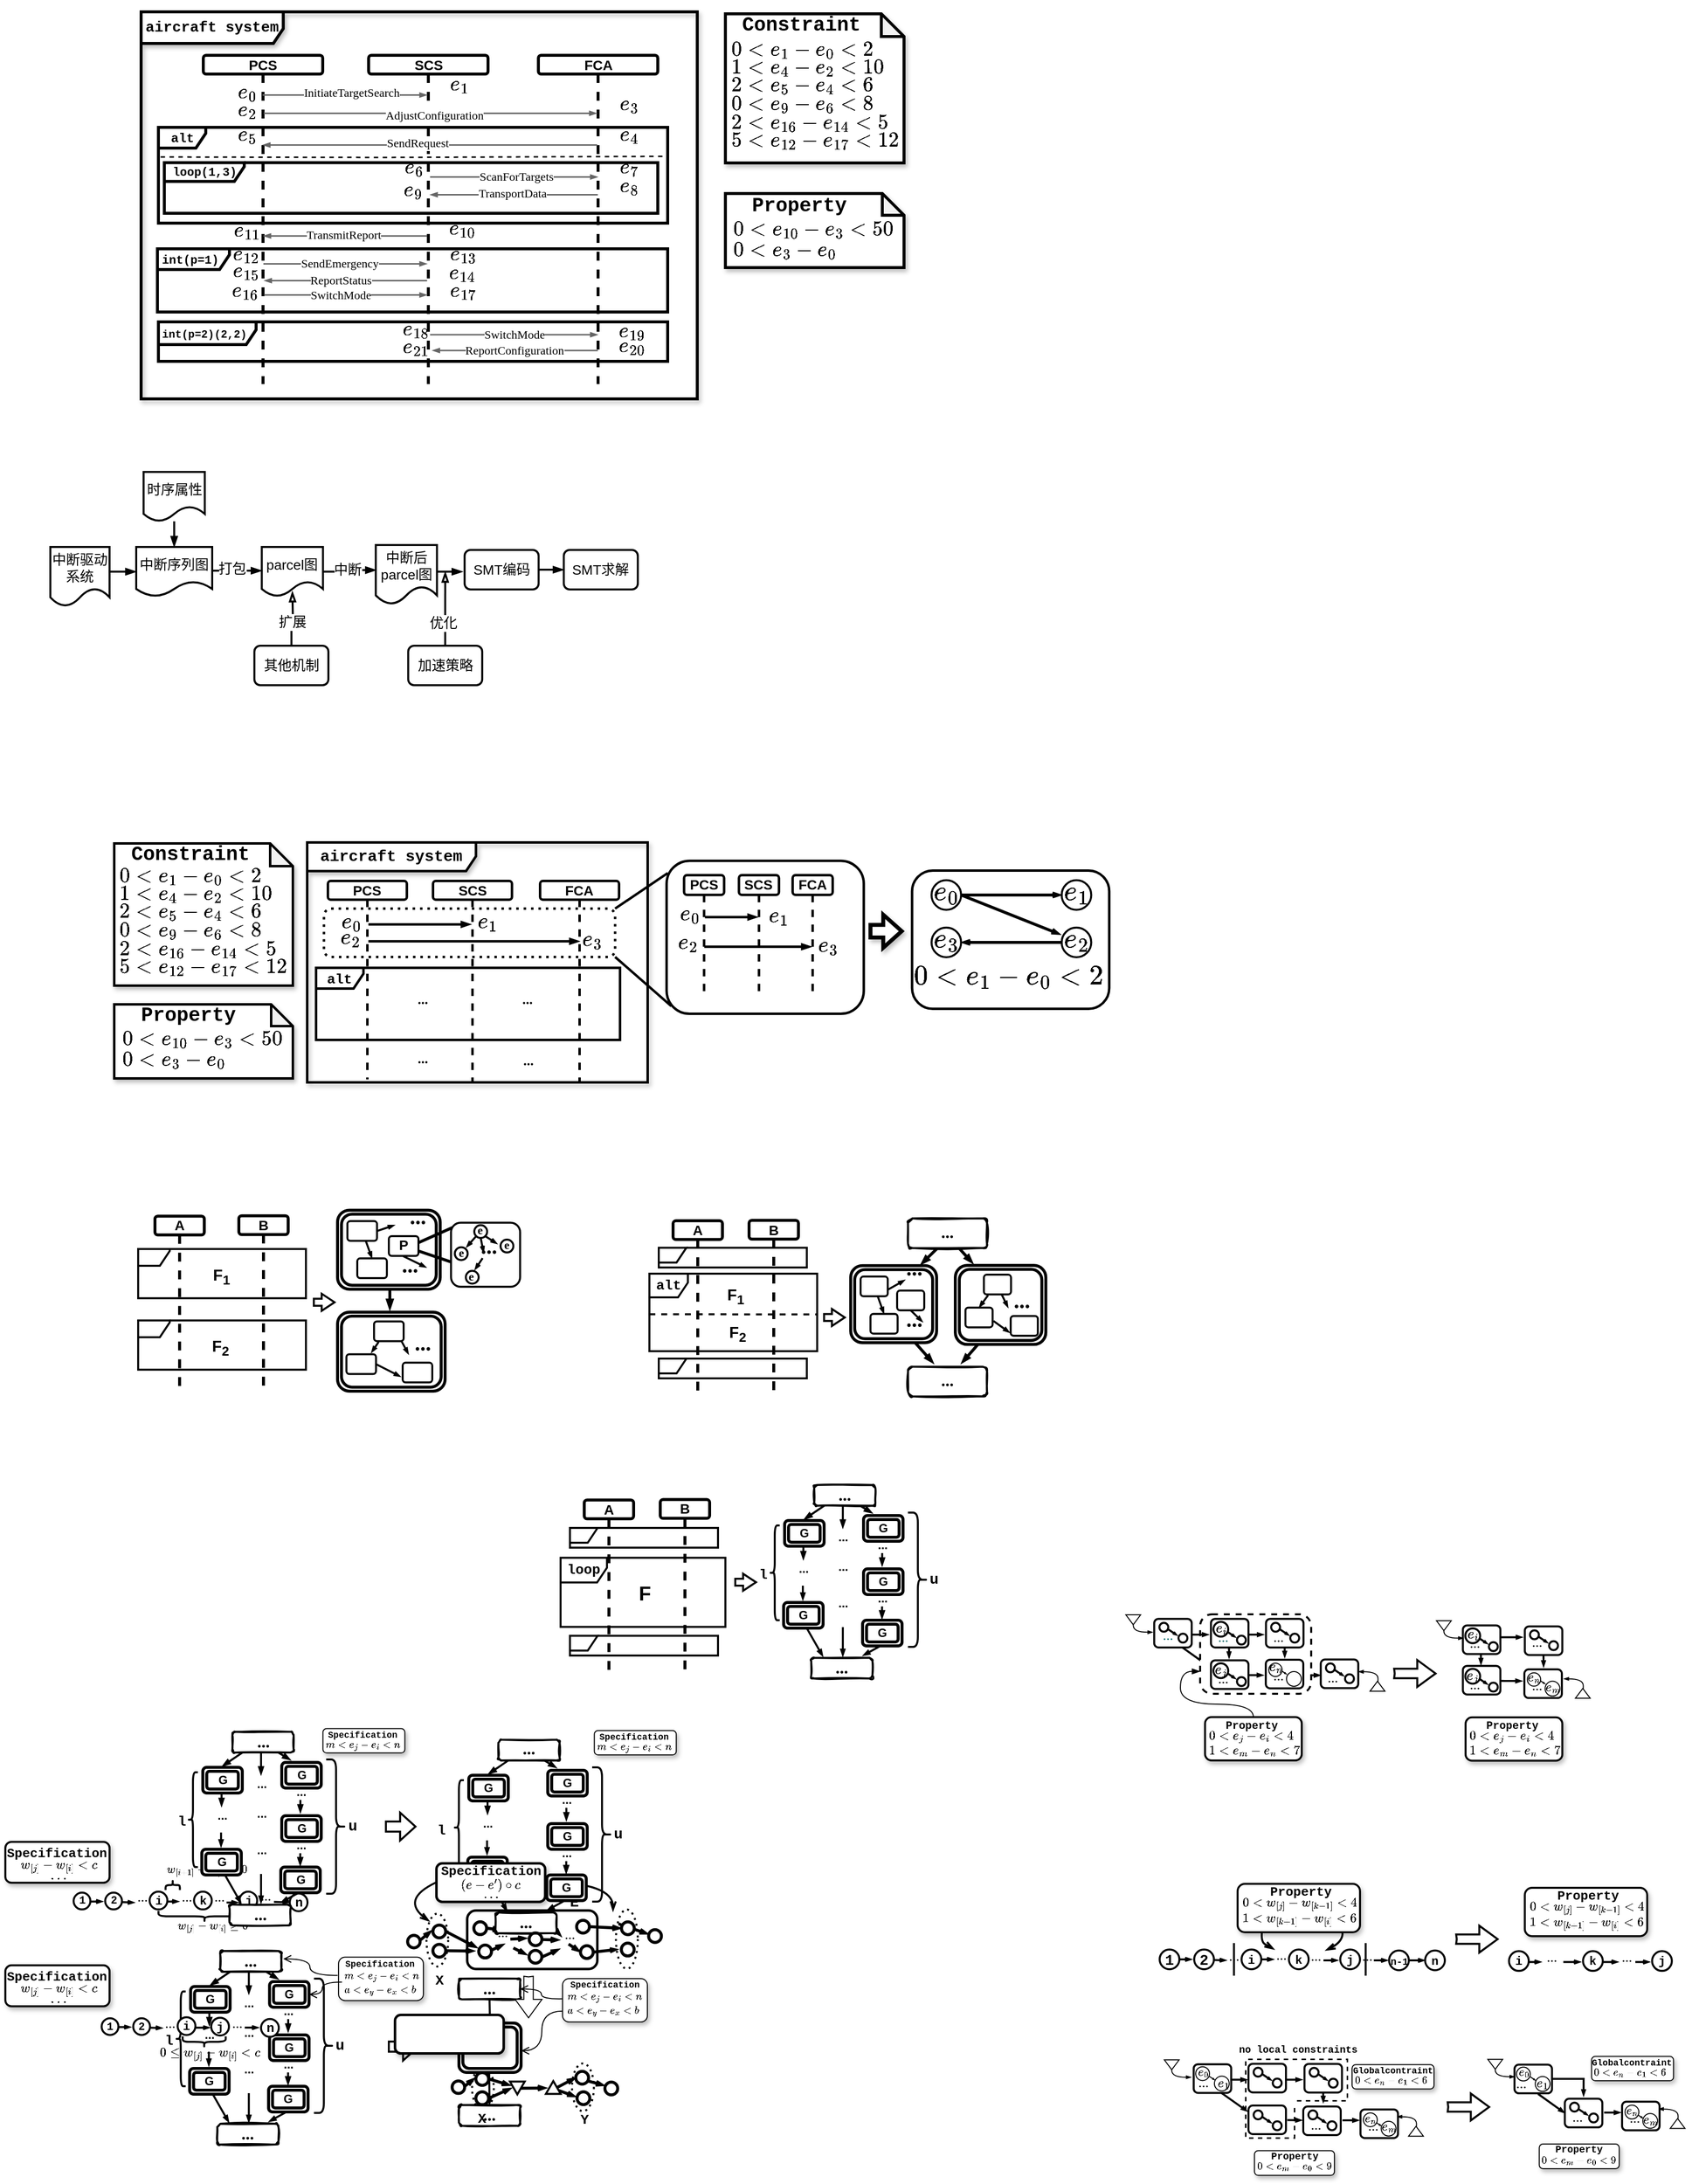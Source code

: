 <mxfile version="26.2.6">
  <diagram name="第 1 页" id="lFv3ArHSUXXjdDOWJILv">
    <mxGraphModel dx="741" dy="507" grid="0" gridSize="10" guides="1" tooltips="1" connect="1" arrows="1" fold="1" page="1" pageScale="1" pageWidth="827" pageHeight="1169" math="1" shadow="0">
      <root>
        <mxCell id="0" />
        <mxCell id="1" parent="0" />
        <mxCell id="NbakHNBG2d2Fdn3QnZmm-267" value="" style="verticalLabelPosition=bottom;verticalAlign=top;html=1;shape=mxgraph.basic.polygon;polyCoords=[[0.52,0.53],[0.52,0.24],[1,0.24],[1,0.75],[1,1],[0,1],[0,0.6],[0.53,0.6]];polyline=1;rotation=-180;dashed=1;strokeWidth=1.5;fontColor=default;" vertex="1" parent="1">
          <mxGeometry x="1597" y="2211.54" width="103" height="104.8" as="geometry" />
        </mxCell>
        <mxCell id="NbakHNBG2d2Fdn3QnZmm-184" value="" style="ellipse;whiteSpace=wrap;html=1;strokeWidth=2;dashed=1;dashPattern=1 2;rotation=0;fontColor=default;" vertex="1" parent="1">
          <mxGeometry x="767.12" y="2064.15" width="22" height="53.55" as="geometry" />
        </mxCell>
        <mxCell id="NbakHNBG2d2Fdn3QnZmm-189" value="" style="ellipse;whiteSpace=wrap;html=1;strokeWidth=2;dashed=1;rotation=0;dashPattern=1 2;fontColor=default;" vertex="1" parent="1">
          <mxGeometry x="959.12" y="2060" width="22.14" height="60" as="geometry" />
        </mxCell>
        <mxCell id="NbakHNBG2d2Fdn3QnZmm-211" value="" style="ellipse;whiteSpace=wrap;html=1;strokeWidth=2;dashed=1;dashPattern=1 2;rotation=0;fontColor=default;" vertex="1" parent="1">
          <mxGeometry x="813.34" y="2218.68" width="22" height="44.55" as="geometry" />
        </mxCell>
        <mxCell id="NbakHNBG2d2Fdn3QnZmm-212" value="" style="ellipse;whiteSpace=wrap;html=1;strokeWidth=2;dashed=1;rotation=0;dashPattern=1 2;fontColor=default;" vertex="1" parent="1">
          <mxGeometry x="914.6" y="2215.83" width="22.14" height="48.4" as="geometry" />
        </mxCell>
        <mxCell id="CkDDalKu-k9pCfHGi__i-1" value="" style="shape=note;whiteSpace=wrap;html=1;backgroundOutline=1;darkOpacity=0.05;strokeWidth=3;shadow=1;fontSize=14;size=22;" parent="1" vertex="1">
          <mxGeometry x="1070" y="322" width="181" height="75" as="geometry" />
        </mxCell>
        <mxCell id="CkDDalKu-k9pCfHGi__i-2" value="&lt;b style=&quot;font-family: &amp;quot;Courier New&amp;quot;;&quot;&gt;&lt;font style=&quot;font-size: 11px;&quot;&gt;int(p=2)(2,2)&amp;nbsp;&lt;/font&gt;&lt;/b&gt;" style="shape=umlFrame;whiteSpace=wrap;html=1;pointerEvents=0;width=99;height=23;fillStyle=auto;shadow=0;strokeWidth=3;swimlaneFillColor=none;" parent="1" vertex="1">
          <mxGeometry x="495.5" y="452" width="516" height="40" as="geometry" />
        </mxCell>
        <mxCell id="CkDDalKu-k9pCfHGi__i-3" value="&lt;b style=&quot;font-family: &amp;quot;Courier New&amp;quot;;&quot;&gt;&lt;font style=&quot;&quot;&gt;int(p=1)&amp;nbsp;&lt;/font&gt;&lt;/b&gt;" style="shape=umlFrame;whiteSpace=wrap;html=1;pointerEvents=0;width=73;height=21;fillStyle=auto;shadow=0;strokeWidth=3;swimlaneFillColor=none;" parent="1" vertex="1">
          <mxGeometry x="494.5" y="378" width="517" height="64" as="geometry" />
        </mxCell>
        <mxCell id="CkDDalKu-k9pCfHGi__i-4" value="&lt;font face=&quot;Courier New&quot; style=&quot;font-size: 13px;&quot;&gt;&lt;b style=&quot;&quot;&gt;alt&lt;/b&gt;&lt;/font&gt;" style="shape=umlFrame;whiteSpace=wrap;html=1;pointerEvents=0;width=48;height=21;fillStyle=auto;shadow=0;strokeWidth=3;swimlaneFillColor=none;" parent="1" vertex="1">
          <mxGeometry x="495.5" y="255" width="516" height="97" as="geometry" />
        </mxCell>
        <mxCell id="CkDDalKu-k9pCfHGi__i-5" value="&lt;font face=&quot;Helvetica&quot; style=&quot;font-size: 14px;&quot;&gt;&lt;b style=&quot;&quot;&gt;PCS&lt;/b&gt;&lt;/font&gt;" style="shape=umlLifeline;perimeter=lifelinePerimeter;whiteSpace=wrap;html=1;container=1;dropTarget=0;collapsible=0;recursiveResize=0;outlineConnect=0;portConstraint=eastwest;newEdgeStyle={&quot;curved&quot;:0,&quot;rounded&quot;:0};size=19;strokeWidth=3;rounded=1;shadow=0;" parent="1" vertex="1">
          <mxGeometry x="541" y="182" width="121" height="333" as="geometry" />
        </mxCell>
        <mxCell id="CkDDalKu-k9pCfHGi__i-6" value="&lt;font face=&quot;Helvetica&quot; style=&quot;font-size: 14px;&quot;&gt;&lt;b style=&quot;&quot;&gt;FCA&lt;/b&gt;&lt;/font&gt;" style="shape=umlLifeline;perimeter=lifelinePerimeter;whiteSpace=wrap;html=1;container=1;dropTarget=0;collapsible=0;recursiveResize=0;outlineConnect=0;portConstraint=eastwest;newEdgeStyle={&quot;curved&quot;:0,&quot;rounded&quot;:0};size=19;strokeWidth=3;rounded=1;shadow=0;" parent="1" vertex="1">
          <mxGeometry x="880.5" y="182" width="121" height="333" as="geometry" />
        </mxCell>
        <mxCell id="CkDDalKu-k9pCfHGi__i-7" value="&lt;font face=&quot;Helvetica&quot; style=&quot;font-size: 14px;&quot;&gt;&lt;b style=&quot;&quot;&gt;SCS&lt;/b&gt;&lt;/font&gt;" style="shape=umlLifeline;perimeter=lifelinePerimeter;whiteSpace=wrap;html=1;container=1;dropTarget=0;collapsible=0;recursiveResize=0;outlineConnect=0;portConstraint=eastwest;newEdgeStyle={&quot;curved&quot;:0,&quot;rounded&quot;:0};size=19;strokeWidth=3;rounded=1;shadow=0;" parent="1" vertex="1">
          <mxGeometry x="708.5" y="182" width="121" height="333" as="geometry" />
        </mxCell>
        <mxCell id="CkDDalKu-k9pCfHGi__i-8" value="&lt;font style=&quot;font-size: 18px;&quot;&gt;&lt;b style=&quot;&quot;&gt;\(e_0\)&lt;/b&gt;&lt;/font&gt;" style="text;html=1;align=center;verticalAlign=middle;resizable=0;points=[];autosize=1;strokeColor=none;fillColor=none;fontColor=default;" parent="1" vertex="1">
          <mxGeometry x="565" y="205.25" width="40" height="30" as="geometry" />
        </mxCell>
        <mxCell id="CkDDalKu-k9pCfHGi__i-9" value="&lt;font face=&quot;Courier New&quot; style=&quot;font-size: 15px;&quot;&gt;&lt;b style=&quot;&quot;&gt;aircraft system&lt;/b&gt;&lt;/font&gt;" style="shape=umlFrame;whiteSpace=wrap;html=1;pointerEvents=0;width=144;height=32;strokeWidth=3;shadow=1;" parent="1" vertex="1">
          <mxGeometry x="478" y="138" width="563.5" height="392" as="geometry" />
        </mxCell>
        <mxCell id="CkDDalKu-k9pCfHGi__i-10" value="" style="html=1;verticalAlign=bottom;endArrow=blockThin;curved=0;rounded=1;endFill=1;strokeColor=#666666;strokeWidth=1.5;endSize=4;fontColor=default;" parent="1" target="CkDDalKu-k9pCfHGi__i-7" edge="1">
          <mxGeometry x="-0.0" width="80" relative="1" as="geometry">
            <mxPoint x="600.63" y="222.0" as="sourcePoint" />
            <mxPoint x="940.5" y="222.0" as="targetPoint" />
            <mxPoint as="offset" />
          </mxGeometry>
        </mxCell>
        <mxCell id="CkDDalKu-k9pCfHGi__i-11" value="&lt;span style=&quot;text-align: left; white-space: pre-wrap;&quot;&gt;&lt;font face=&quot;Verdana&quot; style=&quot;font-size: 12px;&quot;&gt;InitiateTargetSearch&lt;/font&gt;&lt;/span&gt;" style="edgeLabel;html=1;align=center;verticalAlign=middle;resizable=0;points=[];fontColor=default;" parent="CkDDalKu-k9pCfHGi__i-10" vertex="1" connectable="0">
          <mxGeometry x="-0.237" y="-1" relative="1" as="geometry">
            <mxPoint x="27" y="-3" as="offset" />
          </mxGeometry>
        </mxCell>
        <mxCell id="CkDDalKu-k9pCfHGi__i-12" value="" style="html=1;verticalAlign=bottom;endArrow=blockThin;curved=0;rounded=0;endFill=1;strokeWidth=1.5;strokeColor=light-dark(#666666,#EDEDED);startSize=6;endSize=4;fontColor=default;" parent="1" edge="1">
          <mxGeometry x="-0.001" width="80" relative="1" as="geometry">
            <mxPoint x="602.048" y="240.5" as="sourcePoint" />
            <mxPoint x="939.5" y="240.5" as="targetPoint" />
            <mxPoint as="offset" />
          </mxGeometry>
        </mxCell>
        <mxCell id="CkDDalKu-k9pCfHGi__i-13" value="&lt;span style=&quot;text-align: left; white-space: pre-wrap;&quot;&gt;&lt;font style=&quot;font-size: 12px;&quot; face=&quot;Verdana&quot;&gt;AdjustConfiguration&lt;/font&gt;&lt;/span&gt;" style="edgeLabel;html=1;align=center;verticalAlign=middle;resizable=0;points=[];fontSize=10;fontColor=default;" parent="CkDDalKu-k9pCfHGi__i-12" vertex="1" connectable="0">
          <mxGeometry x="0.011" y="-2" relative="1" as="geometry">
            <mxPoint x="2" as="offset" />
          </mxGeometry>
        </mxCell>
        <mxCell id="CkDDalKu-k9pCfHGi__i-14" value="" style="html=1;verticalAlign=bottom;endArrow=blockThin;curved=0;rounded=0;endFill=1;strokeColor=light-dark(#666666,#EDEDED);endSize=4;strokeWidth=1.5;fontColor=default;" parent="1" edge="1">
          <mxGeometry x="0.0" width="80" relative="1" as="geometry">
            <mxPoint x="767.5" y="410" as="sourcePoint" />
            <mxPoint x="602.444" y="410" as="targetPoint" />
            <mxPoint as="offset" />
          </mxGeometry>
        </mxCell>
        <mxCell id="CkDDalKu-k9pCfHGi__i-15" value="&lt;font face=&quot;Verdana&quot;&gt;&lt;span style=&quot;font-size: 12px;&quot;&gt;ReportStatus&lt;/span&gt;&lt;/font&gt;" style="edgeLabel;html=1;align=center;verticalAlign=middle;resizable=0;points=[];fontColor=default;labelBackgroundColor=default;" parent="CkDDalKu-k9pCfHGi__i-14" vertex="1" connectable="0">
          <mxGeometry x="0.17" relative="1" as="geometry">
            <mxPoint x="9" as="offset" />
          </mxGeometry>
        </mxCell>
        <mxCell id="CkDDalKu-k9pCfHGi__i-16" value="" style="html=1;verticalAlign=bottom;endArrow=none;curved=0;rounded=0;strokeWidth=1.5;strokeColor=#666666;endFill=0;endSize=4;startArrow=blockThin;startFill=1;startSize=4;fontColor=default;" parent="1" edge="1">
          <mxGeometry width="80" relative="1" as="geometry">
            <mxPoint x="770.5" y="323" as="sourcePoint" />
            <mxPoint x="940.5" y="323" as="targetPoint" />
          </mxGeometry>
        </mxCell>
        <mxCell id="CkDDalKu-k9pCfHGi__i-17" value="&lt;span style=&quot;text-align: left; white-space: pre-wrap;&quot;&gt;&lt;font style=&quot;font-size: 12px;&quot;&gt;TransportData&lt;/font&gt;&lt;/span&gt;" style="edgeLabel;html=1;align=center;verticalAlign=middle;resizable=0;points=[];labelBackgroundColor=default;fontFamily=Verdana;fontColor=default;" parent="CkDDalKu-k9pCfHGi__i-16" vertex="1" connectable="0">
          <mxGeometry x="-0.159" y="2" relative="1" as="geometry">
            <mxPoint x="12" y="1" as="offset" />
          </mxGeometry>
        </mxCell>
        <mxCell id="CkDDalKu-k9pCfHGi__i-18" value="" style="endArrow=none;dashed=1;html=1;rounded=0;exitX=-0.003;exitY=0.275;exitDx=0;exitDy=0;exitPerimeter=0;strokeWidth=1.5;strokeColor=#000000;entryX=0.996;entryY=0.332;entryDx=0;entryDy=0;entryPerimeter=0;fontColor=default;" parent="1" edge="1">
          <mxGeometry width="50" height="50" relative="1" as="geometry">
            <mxPoint x="497.5" y="284.745" as="sourcePoint" />
            <mxPoint x="1008.436" y="284.093" as="targetPoint" />
            <Array as="points">
              <mxPoint x="721.5" y="285.24" />
            </Array>
          </mxGeometry>
        </mxCell>
        <mxCell id="CkDDalKu-k9pCfHGi__i-19" value="&lt;font face=&quot;Courier New&quot; style=&quot;&quot;&gt;&lt;b style=&quot;&quot;&gt;loop(1,3)&lt;/b&gt;&lt;/font&gt;" style="shape=umlFrame;whiteSpace=wrap;html=1;pointerEvents=0;width=81;height=19;strokeWidth=3;" parent="1" vertex="1">
          <mxGeometry x="501.5" y="290.75" width="500" height="51.25" as="geometry" />
        </mxCell>
        <mxCell id="CkDDalKu-k9pCfHGi__i-20" value="" style="html=1;verticalAlign=bottom;endArrow=blockThin;curved=0;rounded=0;endSize=4;strokeWidth=1.5;endFill=1;strokeColor=light-dark(#666666,#EDEDED);fontColor=default;" parent="1" edge="1">
          <mxGeometry x="-0.0" width="80" relative="1" as="geometry">
            <mxPoint x="601.63" y="392.94" as="sourcePoint" />
            <mxPoint x="767.5" y="392.94" as="targetPoint" />
            <mxPoint as="offset" />
          </mxGeometry>
        </mxCell>
        <mxCell id="CkDDalKu-k9pCfHGi__i-21" value="&lt;span style=&quot;text-align: left; white-space: pre-wrap;&quot;&gt;&lt;font style=&quot;font-size: 12px;&quot; face=&quot;Verdana&quot;&gt;SendEmergency&lt;/font&gt;&lt;/span&gt;" style="edgeLabel;html=1;align=center;verticalAlign=middle;resizable=0;points=[];labelBackgroundColor=default;fontColor=default;" parent="CkDDalKu-k9pCfHGi__i-20" vertex="1" connectable="0">
          <mxGeometry x="-0.023" y="-1" relative="1" as="geometry">
            <mxPoint x="-4" y="-1" as="offset" />
          </mxGeometry>
        </mxCell>
        <mxCell id="CkDDalKu-k9pCfHGi__i-22" value="" style="html=1;verticalAlign=bottom;endArrow=none;curved=0;rounded=1;endFill=0;strokeColor=#666666;strokeWidth=1.5;endSize=3;startArrow=blockThin;startFill=1;startSize=4;fontColor=default;" parent="1" edge="1">
          <mxGeometry x="-0.0" width="80" relative="1" as="geometry">
            <mxPoint x="601.0" y="272.57" as="sourcePoint" />
            <mxPoint x="939.87" y="272.57" as="targetPoint" />
            <mxPoint as="offset" />
          </mxGeometry>
        </mxCell>
        <mxCell id="CkDDalKu-k9pCfHGi__i-23" value="&lt;div style=&quot;text-align: left;&quot;&gt;&lt;span style=&quot;font-size: 12px; white-space: pre-wrap;&quot;&gt;&lt;font face=&quot;Verdana&quot;&gt;SendRequest&lt;/font&gt;&lt;/span&gt;&lt;/div&gt;" style="edgeLabel;html=1;align=center;verticalAlign=middle;resizable=0;points=[];labelBackgroundColor=default;fontColor=default;" parent="CkDDalKu-k9pCfHGi__i-22" vertex="1" connectable="0">
          <mxGeometry x="-0.237" y="-1" relative="1" as="geometry">
            <mxPoint x="27" y="-3" as="offset" />
          </mxGeometry>
        </mxCell>
        <mxCell id="CkDDalKu-k9pCfHGi__i-24" value="" style="html=1;verticalAlign=bottom;endArrow=none;curved=0;rounded=0;endFill=0;strokeWidth=1.5;strokeColor=light-dark(#666666,#EDEDED);startSize=4;endSize=3;startArrow=blockThin;startFill=1;fontColor=default;" parent="1" edge="1">
          <mxGeometry x="-0.001" width="80" relative="1" as="geometry">
            <mxPoint x="940.5" y="305" as="sourcePoint" />
            <mxPoint x="770.496" y="305" as="targetPoint" />
            <mxPoint as="offset" />
          </mxGeometry>
        </mxCell>
        <mxCell id="CkDDalKu-k9pCfHGi__i-25" value="&lt;span style=&quot;text-align: left; white-space: pre-wrap;&quot;&gt;&lt;font style=&quot;font-size: 12px;&quot; face=&quot;Verdana&quot;&gt;ScanForTargets&lt;/font&gt;&lt;/span&gt;" style="edgeLabel;html=1;align=center;verticalAlign=middle;resizable=0;points=[];fontSize=10;labelBackgroundColor=default;fontColor=default;" parent="CkDDalKu-k9pCfHGi__i-24" vertex="1" connectable="0">
          <mxGeometry x="0.011" y="-2" relative="1" as="geometry">
            <mxPoint x="3" y="2" as="offset" />
          </mxGeometry>
        </mxCell>
        <mxCell id="CkDDalKu-k9pCfHGi__i-26" value="" style="html=1;verticalAlign=bottom;endArrow=none;curved=0;rounded=0;strokeWidth=1.5;strokeColor=light-dark(#666666,#EDEDED);endFill=0;endSize=4;startArrow=blockThin;startFill=1;startSize=4;fontColor=default;" parent="1" edge="1">
          <mxGeometry width="80" relative="1" as="geometry">
            <mxPoint x="601.63" y="364.72" as="sourcePoint" />
            <mxPoint x="767.5" y="364.72" as="targetPoint" />
          </mxGeometry>
        </mxCell>
        <mxCell id="CkDDalKu-k9pCfHGi__i-27" value="&lt;div style=&quot;text-align: left;&quot;&gt;&lt;span style=&quot;font-size: 12px; white-space: pre-wrap;&quot;&gt;TransmitReport&lt;/span&gt;&lt;/div&gt;" style="edgeLabel;html=1;align=center;verticalAlign=middle;resizable=0;points=[];labelBackgroundColor=default;fontFamily=Verdana;fontColor=default;" parent="CkDDalKu-k9pCfHGi__i-26" vertex="1" connectable="0">
          <mxGeometry x="-0.159" y="2" relative="1" as="geometry">
            <mxPoint x="12" y="1" as="offset" />
          </mxGeometry>
        </mxCell>
        <mxCell id="CkDDalKu-k9pCfHGi__i-28" value="" style="html=1;verticalAlign=bottom;endArrow=blockThin;curved=0;rounded=0;endSize=4;strokeWidth=1.5;endFill=1;strokeColor=light-dark(#666666,#EDEDED);fontColor=default;" parent="1" edge="1">
          <mxGeometry x="-0.0" width="80" relative="1" as="geometry">
            <mxPoint x="602.444" y="424.5" as="sourcePoint" />
            <mxPoint x="767.5" y="424.5" as="targetPoint" />
            <mxPoint as="offset" />
          </mxGeometry>
        </mxCell>
        <mxCell id="CkDDalKu-k9pCfHGi__i-29" value="&lt;span style=&quot;text-align: left; white-space: pre-wrap;&quot;&gt;&lt;font style=&quot;font-size: 12px;&quot; face=&quot;Verdana&quot;&gt;SwitchMode&lt;/font&gt;&lt;/span&gt;" style="edgeLabel;html=1;align=center;verticalAlign=middle;resizable=0;points=[];labelBackgroundColor=default;fontColor=default;" parent="CkDDalKu-k9pCfHGi__i-28" vertex="1" connectable="0">
          <mxGeometry x="-0.023" y="-1" relative="1" as="geometry">
            <mxPoint x="-3" y="-1" as="offset" />
          </mxGeometry>
        </mxCell>
        <mxCell id="CkDDalKu-k9pCfHGi__i-30" value="" style="html=1;verticalAlign=bottom;endArrow=none;curved=0;rounded=0;endFill=0;strokeColor=light-dark(#666666,#EDEDED);endSize=4;strokeWidth=1.5;startSize=4;startArrow=blockThin;startFill=1;fontColor=default;" parent="1" edge="1">
          <mxGeometry x="0.0" width="80" relative="1" as="geometry">
            <mxPoint x="940.5" y="464.77" as="sourcePoint" />
            <mxPoint x="770.5" y="464.77" as="targetPoint" />
            <mxPoint as="offset" />
          </mxGeometry>
        </mxCell>
        <mxCell id="CkDDalKu-k9pCfHGi__i-31" value="&lt;font style=&quot;font-size: 12px;&quot; face=&quot;Verdana&quot;&gt;SwitchMode&lt;/font&gt;" style="edgeLabel;html=1;align=center;verticalAlign=middle;resizable=0;points=[];fontColor=default;labelBackgroundColor=default;" parent="CkDDalKu-k9pCfHGi__i-30" vertex="1" connectable="0">
          <mxGeometry x="0.17" relative="1" as="geometry">
            <mxPoint x="15" as="offset" />
          </mxGeometry>
        </mxCell>
        <mxCell id="CkDDalKu-k9pCfHGi__i-32" value="" style="html=1;verticalAlign=bottom;endArrow=none;curved=0;rounded=0;endSize=4;strokeWidth=1.5;endFill=0;strokeColor=light-dark(#666666,#EDEDED);startArrow=blockThin;startFill=1;startSize=4;fontColor=default;" parent="1" edge="1">
          <mxGeometry x="-0.0" width="80" relative="1" as="geometry">
            <mxPoint x="772.786" y="480.77" as="sourcePoint" />
            <mxPoint x="940.5" y="480.77" as="targetPoint" />
            <mxPoint as="offset" />
          </mxGeometry>
        </mxCell>
        <mxCell id="CkDDalKu-k9pCfHGi__i-33" value="&lt;div style=&quot;text-align: left;&quot;&gt;&lt;span style=&quot;white-space: pre-wrap;&quot;&gt;&lt;font style=&quot;font-size: 12px;&quot; face=&quot;Verdana&quot;&gt;ReportConfiguration&lt;/font&gt;&lt;/span&gt;&lt;/div&gt;" style="edgeLabel;html=1;align=center;verticalAlign=middle;resizable=0;points=[];labelBackgroundColor=default;fontColor=default;" parent="CkDDalKu-k9pCfHGi__i-32" vertex="1" connectable="0">
          <mxGeometry x="-0.023" y="-1" relative="1" as="geometry">
            <mxPoint x="1" y="-1" as="offset" />
          </mxGeometry>
        </mxCell>
        <mxCell id="CkDDalKu-k9pCfHGi__i-34" value="&lt;span style=&quot;font-style: normal; font-variant-ligatures: normal; font-variant-caps: normal; letter-spacing: normal; orphans: 2; text-align: left; text-indent: 0px; text-transform: none; widows: 2; word-spacing: 0px; -webkit-text-stroke-width: 0px; white-space: nowrap; text-decoration-thickness: initial; text-decoration-style: initial; text-decoration-color: initial; float: none; display: inline !important;&quot;&gt;&lt;font face=&quot;Courier New&quot; style=&quot;font-size: 20px;&quot;&gt;&lt;b style=&quot;&quot;&gt;Property&lt;/b&gt;&lt;/font&gt;&lt;/span&gt;" style="text;whiteSpace=wrap;html=1;shadow=1;rounded=1;" parent="1" vertex="1">
          <mxGeometry x="1094.5" y="316" width="146.8" height="25.57" as="geometry" />
        </mxCell>
        <mxCell id="CkDDalKu-k9pCfHGi__i-35" value="&lt;font style=&quot;font-size: 18px;&quot;&gt;\(0 &amp;lt; e_{10} - e_3 &amp;lt; 50\)&lt;/font&gt;&lt;div&gt;&lt;span style=&quot;font-size: 18px;&quot;&gt;\(0 &amp;lt; e_3 - e_0\)&lt;/span&gt;&lt;/div&gt;" style="text;html=1;align=left;verticalAlign=middle;whiteSpace=wrap;rounded=0;" parent="1" vertex="1">
          <mxGeometry x="1076" y="354" width="177.5" height="29" as="geometry" />
        </mxCell>
        <mxCell id="CkDDalKu-k9pCfHGi__i-36" value="&lt;font style=&quot;font-size: 18px;&quot;&gt;&lt;b style=&quot;&quot;&gt;\(e_1\)&lt;/b&gt;&lt;/font&gt;" style="text;html=1;align=center;verticalAlign=middle;resizable=0;points=[];autosize=1;strokeColor=none;fillColor=none;fontColor=default;" parent="1" vertex="1">
          <mxGeometry x="765" y="195.25" width="70" height="34" as="geometry" />
        </mxCell>
        <mxCell id="CkDDalKu-k9pCfHGi__i-37" value="&lt;font style=&quot;font-size: 18px;&quot;&gt;&lt;b style=&quot;&quot;&gt;\(e_2\)&lt;/b&gt;&lt;/font&gt;" style="text;html=1;align=center;verticalAlign=middle;resizable=0;points=[];autosize=1;strokeColor=none;fillColor=none;fontColor=default;" parent="1" vertex="1">
          <mxGeometry x="550" y="221" width="70" height="34" as="geometry" />
        </mxCell>
        <mxCell id="CkDDalKu-k9pCfHGi__i-38" value="&lt;font style=&quot;font-size: 18px;&quot;&gt;&lt;b style=&quot;&quot;&gt;\(e_3\)&lt;/b&gt;&lt;/font&gt;" style="text;html=1;align=center;verticalAlign=middle;resizable=0;points=[];autosize=1;strokeColor=none;fillColor=none;fontColor=default;" parent="1" vertex="1">
          <mxGeometry x="936.5" y="215" width="70" height="34" as="geometry" />
        </mxCell>
        <mxCell id="CkDDalKu-k9pCfHGi__i-39" value="&lt;font style=&quot;font-size: 18px;&quot;&gt;&lt;b style=&quot;&quot;&gt;\(e_5\)&lt;/b&gt;&lt;/font&gt;" style="text;html=1;align=center;verticalAlign=middle;resizable=0;points=[];autosize=1;strokeColor=none;fillColor=none;fontColor=default;" parent="1" vertex="1">
          <mxGeometry x="550" y="245.75" width="70" height="34" as="geometry" />
        </mxCell>
        <mxCell id="CkDDalKu-k9pCfHGi__i-40" value="&lt;font style=&quot;font-size: 18px;&quot;&gt;&lt;b style=&quot;&quot;&gt;\(e_4\)&lt;/b&gt;&lt;/font&gt;" style="text;html=1;align=center;verticalAlign=middle;resizable=0;points=[];autosize=1;strokeColor=none;fillColor=none;fontColor=default;" parent="1" vertex="1">
          <mxGeometry x="937" y="245.75" width="70" height="34" as="geometry" />
        </mxCell>
        <mxCell id="CkDDalKu-k9pCfHGi__i-41" value="&lt;font style=&quot;font-size: 18px;&quot;&gt;&lt;b style=&quot;&quot;&gt;\(e_7\)&lt;/b&gt;&lt;/font&gt;" style="text;html=1;align=center;verticalAlign=middle;resizable=0;points=[];autosize=1;strokeColor=none;fillColor=none;fontColor=default;" parent="1" vertex="1">
          <mxGeometry x="937" y="279" width="70" height="34" as="geometry" />
        </mxCell>
        <mxCell id="CkDDalKu-k9pCfHGi__i-42" value="&lt;font style=&quot;font-size: 18px;&quot;&gt;&lt;b style=&quot;&quot;&gt;\(e_8\)&lt;/b&gt;&lt;/font&gt;" style="text;html=1;align=center;verticalAlign=middle;resizable=0;points=[];autosize=1;strokeColor=none;fillColor=none;fontColor=default;" parent="1" vertex="1">
          <mxGeometry x="937" y="298" width="70" height="34" as="geometry" />
        </mxCell>
        <mxCell id="CkDDalKu-k9pCfHGi__i-43" value="&lt;font style=&quot;font-size: 18px;&quot;&gt;&lt;b style=&quot;&quot;&gt;\(e_6\)&lt;/b&gt;&lt;/font&gt;" style="text;html=1;align=center;verticalAlign=middle;resizable=0;points=[];autosize=1;strokeColor=none;fillColor=none;fontColor=default;" parent="1" vertex="1">
          <mxGeometry x="718.5" y="279" width="70" height="34" as="geometry" />
        </mxCell>
        <mxCell id="CkDDalKu-k9pCfHGi__i-44" value="&lt;font style=&quot;font-size: 18px;&quot;&gt;&lt;b style=&quot;&quot;&gt;\(e_9\)&lt;/b&gt;&lt;/font&gt;" style="text;html=1;align=center;verticalAlign=middle;resizable=0;points=[];autosize=1;strokeColor=none;fillColor=none;fontColor=default;" parent="1" vertex="1">
          <mxGeometry x="718" y="302" width="70" height="34" as="geometry" />
        </mxCell>
        <mxCell id="CkDDalKu-k9pCfHGi__i-45" value="&lt;font style=&quot;font-size: 18px;&quot;&gt;&lt;b style=&quot;&quot;&gt;\(e_{10}\)&lt;/b&gt;&lt;/font&gt;" style="text;html=1;align=center;verticalAlign=middle;resizable=0;points=[];autosize=1;strokeColor=none;fillColor=none;fontColor=default;" parent="1" vertex="1">
          <mxGeometry x="756" y="341" width="94" height="34" as="geometry" />
        </mxCell>
        <mxCell id="CkDDalKu-k9pCfHGi__i-46" value="&lt;font style=&quot;font-size: 18px;&quot;&gt;&lt;b style=&quot;&quot;&gt;\(e_{11}\)&lt;/b&gt;&lt;/font&gt;" style="text;html=1;align=center;verticalAlign=middle;resizable=0;points=[];autosize=1;strokeColor=none;fillColor=none;fontColor=default;" parent="1" vertex="1">
          <mxGeometry x="538.5" y="342.5" width="93" height="34" as="geometry" />
        </mxCell>
        <mxCell id="CkDDalKu-k9pCfHGi__i-47" value="&lt;font style=&quot;font-size: 18px;&quot;&gt;&lt;b style=&quot;&quot;&gt;\(e_{12}\)&lt;/b&gt;&lt;/font&gt;" style="text;html=1;align=center;verticalAlign=middle;resizable=0;points=[];autosize=1;strokeColor=none;fillColor=none;fontColor=default;" parent="1" vertex="1">
          <mxGeometry x="537" y="366.5" width="94" height="34" as="geometry" />
        </mxCell>
        <mxCell id="CkDDalKu-k9pCfHGi__i-48" value="&lt;font style=&quot;font-size: 18px;&quot;&gt;&lt;b style=&quot;&quot;&gt;\(e_{15}\)&lt;/b&gt;&lt;/font&gt;" style="text;html=1;align=center;verticalAlign=middle;resizable=0;points=[];autosize=1;strokeColor=none;fillColor=none;fontColor=default;" parent="1" vertex="1">
          <mxGeometry x="537" y="384" width="94" height="34" as="geometry" />
        </mxCell>
        <mxCell id="CkDDalKu-k9pCfHGi__i-49" value="&lt;font style=&quot;font-size: 18px;&quot;&gt;&lt;b style=&quot;&quot;&gt;\(e_{16}\)&lt;/b&gt;&lt;/font&gt;" style="text;html=1;align=center;verticalAlign=middle;resizable=0;points=[];autosize=1;strokeColor=none;fillColor=none;fontColor=default;" parent="1" vertex="1">
          <mxGeometry x="536" y="404" width="94" height="34" as="geometry" />
        </mxCell>
        <mxCell id="CkDDalKu-k9pCfHGi__i-50" value="&lt;font style=&quot;font-size: 18px;&quot;&gt;&lt;b style=&quot;&quot;&gt;\(e_{13}\)&lt;/b&gt;&lt;/font&gt;" style="text;html=1;align=center;verticalAlign=middle;resizable=0;points=[];autosize=1;strokeColor=none;fillColor=none;fontColor=default;" parent="1" vertex="1">
          <mxGeometry x="757" y="366.5" width="94" height="34" as="geometry" />
        </mxCell>
        <mxCell id="CkDDalKu-k9pCfHGi__i-51" value="&lt;font style=&quot;font-size: 18px;&quot;&gt;&lt;b style=&quot;&quot;&gt;\(e_{14}\)&lt;/b&gt;&lt;/font&gt;" style="text;html=1;align=center;verticalAlign=middle;resizable=0;points=[];autosize=1;strokeColor=none;fillColor=none;fontColor=default;" parent="1" vertex="1">
          <mxGeometry x="755.5" y="386" width="94" height="34" as="geometry" />
        </mxCell>
        <mxCell id="CkDDalKu-k9pCfHGi__i-52" value="&lt;font style=&quot;font-size: 18px;&quot;&gt;&lt;b style=&quot;&quot;&gt;\(e_{17}\)&lt;/b&gt;&lt;/font&gt;" style="text;html=1;align=center;verticalAlign=middle;resizable=0;points=[];autosize=1;strokeColor=none;fillColor=none;fontColor=default;" parent="1" vertex="1">
          <mxGeometry x="757" y="404" width="94" height="34" as="geometry" />
        </mxCell>
        <mxCell id="CkDDalKu-k9pCfHGi__i-53" value="&lt;font style=&quot;font-size: 18px;&quot;&gt;&lt;b style=&quot;&quot;&gt;\(e_{18}\)&lt;/b&gt;&lt;/font&gt;" style="text;html=1;align=center;verticalAlign=middle;resizable=0;points=[];autosize=1;strokeColor=none;fillColor=none;fontColor=default;" parent="1" vertex="1">
          <mxGeometry x="709" y="443" width="94" height="34" as="geometry" />
        </mxCell>
        <mxCell id="CkDDalKu-k9pCfHGi__i-54" value="&lt;font style=&quot;font-size: 18px;&quot;&gt;&lt;b style=&quot;&quot;&gt;\(e_{21}\)&lt;/b&gt;&lt;/font&gt;" style="text;html=1;align=center;verticalAlign=middle;resizable=0;points=[];autosize=1;strokeColor=none;fillColor=none;fontColor=default;" parent="1" vertex="1">
          <mxGeometry x="709" y="461" width="94" height="34" as="geometry" />
        </mxCell>
        <mxCell id="CkDDalKu-k9pCfHGi__i-55" value="&lt;font style=&quot;font-size: 18px;&quot;&gt;&lt;b style=&quot;&quot;&gt;\(e_{20}\)&lt;/b&gt;&lt;/font&gt;" style="text;html=1;align=center;verticalAlign=middle;resizable=0;points=[];autosize=1;strokeColor=none;fillColor=none;fontColor=default;" parent="1" vertex="1">
          <mxGeometry x="927.5" y="460" width="94" height="34" as="geometry" />
        </mxCell>
        <mxCell id="CkDDalKu-k9pCfHGi__i-56" value="&lt;font style=&quot;font-size: 18px;&quot;&gt;&lt;b style=&quot;&quot;&gt;\(e_{19}\)&lt;/b&gt;&lt;/font&gt;" style="text;html=1;align=center;verticalAlign=middle;resizable=0;points=[];autosize=1;strokeColor=none;fillColor=none;fontColor=default;" parent="1" vertex="1">
          <mxGeometry x="927.5" y="445" width="94" height="34" as="geometry" />
        </mxCell>
        <mxCell id="CkDDalKu-k9pCfHGi__i-57" value="" style="group;strokeWidth=4;dashed=1;shadow=1;rounded=0;fontSize=14;" parent="1" vertex="1" connectable="0">
          <mxGeometry x="1070" y="130" width="181" height="172" as="geometry" />
        </mxCell>
        <mxCell id="CkDDalKu-k9pCfHGi__i-58" value="" style="shape=note;whiteSpace=wrap;html=1;backgroundOutline=1;darkOpacity=0.05;strokeWidth=3;shadow=1;fontSize=14;size=23;" parent="CkDDalKu-k9pCfHGi__i-57" vertex="1">
          <mxGeometry y="10" width="181" height="151" as="geometry" />
        </mxCell>
        <mxCell id="CkDDalKu-k9pCfHGi__i-59" value="&lt;div style=&quot;line-height: 100%;&quot;&gt;&lt;font face=&quot;Helvetica&quot; style=&quot;font-size: 18px; line-height: 100%;&quot;&gt;&lt;span style=&quot;background-color: transparent; text-wrap-mode: nowrap;&quot;&gt;\(0 &amp;lt; e_1 - e_0 &amp;lt; 2\)&lt;/span&gt;&lt;/font&gt;&lt;/div&gt;&lt;div style=&quot;line-height: 100%;&quot;&gt;&lt;font face=&quot;Helvetica&quot; style=&quot;font-size: 18px; line-height: 100%;&quot;&gt;&lt;span style=&quot;background-color: transparent;&quot;&gt;\(1 &amp;lt; e_4 - e_2 &amp;lt; 10\)&lt;/span&gt;&lt;/font&gt;&lt;/div&gt;&lt;div style=&quot;line-height: 100%;&quot;&gt;&lt;font face=&quot;Helvetica&quot; style=&quot;font-size: 18px; line-height: 100%;&quot;&gt;&lt;span style=&quot;text-wrap-mode: nowrap;&quot;&gt;\(2 &amp;lt; e_5 - e_4 &amp;lt; 6\)&lt;/span&gt;&lt;span style=&quot;background-color: transparent;&quot;&gt;&lt;/span&gt;&lt;/font&gt;&lt;/div&gt;&lt;div style=&quot;line-height: 100%;&quot;&gt;&lt;font face=&quot;Helvetica&quot; style=&quot;font-size: 18px; line-height: 100%;&quot;&gt;&lt;span style=&quot;text-wrap-mode: nowrap;&quot;&gt;\(0 &amp;lt; e_9 - e_6 &amp;lt; 8\)&lt;/span&gt;&lt;/font&gt;&lt;/div&gt;&lt;div style=&quot;line-height: 100%;&quot;&gt;&lt;font face=&quot;Helvetica&quot; style=&quot;font-size: 18px; line-height: 100%;&quot;&gt;\(2 &amp;lt; e_{16} - e_{14} &amp;lt; 5\)&lt;/font&gt;&lt;div&gt;&lt;font face=&quot;Helvetica&quot; style=&quot;font-size: 18px; line-height: 100%;&quot;&gt;\(5 &amp;lt; e_{12} - e_{17} &amp;lt; 12\)&lt;/font&gt;&lt;/div&gt;&lt;/div&gt;" style="text;html=1;align=left;verticalAlign=middle;whiteSpace=wrap;rounded=0;" parent="CkDDalKu-k9pCfHGi__i-57" vertex="1">
          <mxGeometry x="3.57" y="17" width="166.87" height="149" as="geometry" />
        </mxCell>
        <mxCell id="CkDDalKu-k9pCfHGi__i-60" value="&lt;span style=&quot;font-style: normal; font-variant-ligatures: normal; font-variant-caps: normal; letter-spacing: normal; orphans: 2; text-align: left; text-indent: 0px; text-transform: none; widows: 2; word-spacing: 0px; -webkit-text-stroke-width: 0px; white-space: nowrap; text-decoration-thickness: initial; text-decoration-style: initial; text-decoration-color: initial; float: none; display: inline !important;&quot;&gt;&lt;font face=&quot;Courier New&quot; style=&quot;font-size: 20px;&quot;&gt;&lt;b style=&quot;&quot;&gt;Constraint&lt;/b&gt;&lt;/font&gt;&lt;/span&gt;" style="text;whiteSpace=wrap;html=1;shadow=1;rounded=1;" parent="CkDDalKu-k9pCfHGi__i-57" vertex="1">
          <mxGeometry x="15" y="3" width="147" height="26" as="geometry" />
        </mxCell>
        <mxCell id="CkDDalKu-k9pCfHGi__i-64" value="" style="rounded=0;orthogonalLoop=1;jettySize=auto;html=1;endArrow=blockThin;endFill=1;exitX=1;exitY=0.5;exitDx=0;exitDy=0;entryX=0;entryY=0.5;entryDx=0;entryDy=0;fontSize=14;strokeWidth=2;" parent="1" edge="1">
          <mxGeometry x="-0.139" y="-20" relative="1" as="geometry">
            <mxPoint x="550" y="704" as="sourcePoint" />
            <mxPoint x="600.25" y="704" as="targetPoint" />
            <mxPoint as="offset" />
          </mxGeometry>
        </mxCell>
        <mxCell id="W6Q5BvxtZb--95lbsHkJ-1" value="&lt;span style=&quot;font-size: 14px;&quot;&gt;打包&lt;/span&gt;" style="edgeLabel;html=1;align=center;verticalAlign=middle;resizable=0;points=[];" connectable="0" vertex="1" parent="CkDDalKu-k9pCfHGi__i-64">
          <mxGeometry x="-0.124" y="4" relative="1" as="geometry">
            <mxPoint x="-2" y="2" as="offset" />
          </mxGeometry>
        </mxCell>
        <mxCell id="CkDDalKu-k9pCfHGi__i-71" value="" style="edgeStyle=orthogonalEdgeStyle;rounded=0;orthogonalLoop=1;jettySize=auto;html=1;entryX=0.006;entryY=0.423;entryDx=0;entryDy=0;entryPerimeter=0;endArrow=blockThin;endFill=1;fontSize=14;strokeWidth=2;" parent="1" source="CkDDalKu-k9pCfHGi__i-69" target="CkDDalKu-k9pCfHGi__i-70" edge="1">
          <mxGeometry relative="1" as="geometry" />
        </mxCell>
        <mxCell id="CkDDalKu-k9pCfHGi__i-72" value="中断" style="edgeLabel;html=1;align=center;verticalAlign=middle;resizable=0;points=[];fontSize=14;" parent="CkDDalKu-k9pCfHGi__i-71" vertex="1" connectable="0">
          <mxGeometry x="-0.128" y="2" relative="1" as="geometry">
            <mxPoint as="offset" />
          </mxGeometry>
        </mxCell>
        <mxCell id="CkDDalKu-k9pCfHGi__i-69" value="parcel图" style="shape=document;whiteSpace=wrap;html=1;boundedLbl=1;fontSize=14;strokeWidth=2;" parent="1" vertex="1">
          <mxGeometry x="600.25" y="680" width="62" height="50" as="geometry" />
        </mxCell>
        <mxCell id="CkDDalKu-k9pCfHGi__i-77" value="" style="edgeStyle=orthogonalEdgeStyle;rounded=0;orthogonalLoop=1;jettySize=auto;html=1;endArrow=blockThin;endFill=1;fontSize=14;strokeWidth=2;" parent="1" edge="1">
          <mxGeometry relative="1" as="geometry">
            <mxPoint x="777.76" y="705" as="sourcePoint" />
            <mxPoint x="803.76" y="705" as="targetPoint" />
          </mxGeometry>
        </mxCell>
        <mxCell id="CkDDalKu-k9pCfHGi__i-70" value="中断后parcel图" style="shape=document;whiteSpace=wrap;html=1;boundedLbl=1;fontSize=14;strokeWidth=2;" parent="1" vertex="1">
          <mxGeometry x="715.76" y="678" width="62" height="60" as="geometry" />
        </mxCell>
        <mxCell id="CkDDalKu-k9pCfHGi__i-79" value="" style="edgeStyle=orthogonalEdgeStyle;rounded=0;orthogonalLoop=1;jettySize=auto;html=1;endArrow=blockThin;endFill=1;fontSize=14;strokeWidth=2;" parent="1" source="CkDDalKu-k9pCfHGi__i-76" target="CkDDalKu-k9pCfHGi__i-78" edge="1">
          <mxGeometry relative="1" as="geometry" />
        </mxCell>
        <mxCell id="CkDDalKu-k9pCfHGi__i-76" value="SMT编码" style="whiteSpace=wrap;html=1;rounded=1;fontSize=14;strokeWidth=2;" parent="1" vertex="1">
          <mxGeometry x="805.76" y="683" width="75" height="40" as="geometry" />
        </mxCell>
        <mxCell id="CkDDalKu-k9pCfHGi__i-78" value="SMT求解" style="whiteSpace=wrap;html=1;rounded=1;fontSize=14;strokeWidth=2;" parent="1" vertex="1">
          <mxGeometry x="906.26" y="683" width="75" height="40" as="geometry" />
        </mxCell>
        <mxCell id="CkDDalKu-k9pCfHGi__i-81" style="edgeStyle=orthogonalEdgeStyle;rounded=0;orthogonalLoop=1;jettySize=auto;html=1;endArrow=blockThin;endFill=0;fontSize=14;strokeWidth=2;" parent="1" edge="1">
          <mxGeometry relative="1" as="geometry">
            <mxPoint x="786.12" y="705" as="targetPoint" />
            <mxPoint x="786.1" y="782" as="sourcePoint" />
          </mxGeometry>
        </mxCell>
        <mxCell id="W6Q5BvxtZb--95lbsHkJ-4" value="&lt;font style=&quot;font-size: 14px;&quot;&gt;优化&lt;/font&gt;" style="edgeLabel;html=1;align=center;verticalAlign=middle;resizable=0;points=[];" connectable="0" vertex="1" parent="CkDDalKu-k9pCfHGi__i-81">
          <mxGeometry x="-0.045" y="-2" relative="1" as="geometry">
            <mxPoint x="-4" y="12" as="offset" />
          </mxGeometry>
        </mxCell>
        <mxCell id="CkDDalKu-k9pCfHGi__i-80" value="加速策略" style="whiteSpace=wrap;html=1;rounded=1;fontSize=14;strokeWidth=2;" parent="1" vertex="1">
          <mxGeometry x="748.62" y="780" width="75" height="40" as="geometry" />
        </mxCell>
        <mxCell id="CkDDalKu-k9pCfHGi__i-82" style="edgeStyle=orthogonalEdgeStyle;rounded=0;orthogonalLoop=1;jettySize=auto;html=1;endArrow=blockThin;endFill=0;fontSize=14;strokeWidth=2;" parent="1" source="CkDDalKu-k9pCfHGi__i-83" edge="1">
          <mxGeometry relative="1" as="geometry">
            <mxPoint x="631.25" y="725" as="targetPoint" />
          </mxGeometry>
        </mxCell>
        <mxCell id="CkDDalKu-k9pCfHGi__i-89" value="扩展" style="edgeLabel;html=1;align=center;verticalAlign=middle;resizable=0;points=[];fontSize=14;" parent="CkDDalKu-k9pCfHGi__i-82" vertex="1" connectable="0">
          <mxGeometry x="-0.135" y="2" relative="1" as="geometry">
            <mxPoint x="2" as="offset" />
          </mxGeometry>
        </mxCell>
        <mxCell id="CkDDalKu-k9pCfHGi__i-83" value="其他机制" style="whiteSpace=wrap;html=1;rounded=1;fontSize=14;strokeWidth=2;" parent="1" vertex="1">
          <mxGeometry x="592.75" y="780" width="75" height="40" as="geometry" />
        </mxCell>
        <mxCell id="CkDDalKu-k9pCfHGi__i-84" style="edgeStyle=orthogonalEdgeStyle;rounded=0;orthogonalLoop=1;jettySize=auto;html=1;entryX=0;entryY=0.5;entryDx=0;entryDy=0;exitX=0.969;exitY=0.416;exitDx=0;exitDy=0;exitPerimeter=0;endArrow=blockThin;endFill=1;fontSize=14;strokeWidth=2;" parent="1" source="CkDDalKu-k9pCfHGi__i-85" target="CkDDalKu-k9pCfHGi__i-86" edge="1">
          <mxGeometry relative="1" as="geometry" />
        </mxCell>
        <mxCell id="CkDDalKu-k9pCfHGi__i-85" value="中断驱动系统" style="shape=document;whiteSpace=wrap;html=1;boundedLbl=1;fontSize=14;strokeWidth=2;" parent="1" vertex="1">
          <mxGeometry x="386.01" y="680" width="60" height="60" as="geometry" />
        </mxCell>
        <mxCell id="CkDDalKu-k9pCfHGi__i-86" value="中断序列图" style="shape=document;whiteSpace=wrap;html=1;boundedLbl=1;fontSize=14;strokeWidth=2;" parent="1" vertex="1">
          <mxGeometry x="473.01" y="680" width="76.99" height="50" as="geometry" />
        </mxCell>
        <mxCell id="CkDDalKu-k9pCfHGi__i-87" value="时序属性" style="shape=document;whiteSpace=wrap;html=1;boundedLbl=1;fontSize=14;strokeWidth=2;" parent="1" vertex="1">
          <mxGeometry x="480.5" y="604" width="62" height="50" as="geometry" />
        </mxCell>
        <mxCell id="CkDDalKu-k9pCfHGi__i-88" style="edgeStyle=orthogonalEdgeStyle;rounded=0;orthogonalLoop=1;jettySize=auto;html=1;entryX=0.5;entryY=0;entryDx=0;entryDy=0;endArrow=blockThin;endFill=1;fontSize=14;strokeWidth=2;" parent="1" source="CkDDalKu-k9pCfHGi__i-87" target="CkDDalKu-k9pCfHGi__i-86" edge="1">
          <mxGeometry relative="1" as="geometry" />
        </mxCell>
        <mxCell id="CkDDalKu-k9pCfHGi__i-90" value="" style="rounded=1;whiteSpace=wrap;html=1;strokeWidth=2.5;dashed=1;dashPattern=1 2;fontSize=14;fontColor=#000000;" parent="1" vertex="1">
          <mxGeometry x="663" y="1046" width="295" height="49" as="geometry" />
        </mxCell>
        <mxCell id="CkDDalKu-k9pCfHGi__i-91" value="&lt;font style=&quot;&quot; face=&quot;Courier New&quot;&gt;&lt;b&gt;alt&lt;/b&gt;&lt;/font&gt;" style="shape=umlFrame;whiteSpace=wrap;html=1;pointerEvents=0;width=48;height=21;fillStyle=auto;shadow=0;strokeWidth=2.5;swimlaneFillColor=none;fontSize=14;fontColor=#000000;" parent="1" vertex="1">
          <mxGeometry x="655" y="1106" width="308" height="73" as="geometry" />
        </mxCell>
        <mxCell id="CkDDalKu-k9pCfHGi__i-92" value="&lt;font style=&quot;&quot; face=&quot;Helvetica&quot;&gt;&lt;b&gt;PCS&lt;/b&gt;&lt;/font&gt;" style="shape=umlLifeline;perimeter=lifelinePerimeter;whiteSpace=wrap;html=1;container=1;dropTarget=0;collapsible=0;recursiveResize=0;outlineConnect=0;portConstraint=eastwest;newEdgeStyle={&quot;curved&quot;:0,&quot;rounded&quot;:0};size=19;strokeWidth=2.5;rounded=1;shadow=0;fontSize=14;fontColor=#000000;" parent="1" vertex="1">
          <mxGeometry x="667" y="1018" width="80" height="201" as="geometry" />
        </mxCell>
        <mxCell id="CkDDalKu-k9pCfHGi__i-93" value="&lt;font style=&quot;&quot; face=&quot;Helvetica&quot;&gt;&lt;b&gt;FCA&lt;/b&gt;&lt;/font&gt;" style="shape=umlLifeline;perimeter=lifelinePerimeter;whiteSpace=wrap;html=1;container=1;dropTarget=0;collapsible=0;recursiveResize=0;outlineConnect=0;portConstraint=eastwest;newEdgeStyle={&quot;curved&quot;:0,&quot;rounded&quot;:0};size=19;strokeWidth=2.5;rounded=1;shadow=0;fontSize=14;fontColor=#000000;" parent="1" vertex="1">
          <mxGeometry x="882" y="1018" width="80" height="205" as="geometry" />
        </mxCell>
        <mxCell id="CkDDalKu-k9pCfHGi__i-94" value="&lt;font style=&quot;&quot; face=&quot;Helvetica&quot;&gt;&lt;b&gt;SCS&lt;/b&gt;&lt;/font&gt;" style="shape=umlLifeline;perimeter=lifelinePerimeter;whiteSpace=wrap;html=1;container=1;dropTarget=0;collapsible=0;recursiveResize=0;outlineConnect=0;portConstraint=eastwest;newEdgeStyle={&quot;curved&quot;:0,&quot;rounded&quot;:0};size=19;strokeWidth=2.5;rounded=1;shadow=0;fontSize=14;fontColor=#000000;" parent="1" vertex="1">
          <mxGeometry x="773.5" y="1018" width="80" height="205" as="geometry" />
        </mxCell>
        <mxCell id="CkDDalKu-k9pCfHGi__i-95" value="&lt;font style=&quot;font-size: 16px;&quot; face=&quot;Courier New&quot;&gt;&lt;b style=&quot;&quot;&gt;aircraft system&lt;/b&gt;&lt;/font&gt;" style="shape=umlFrame;whiteSpace=wrap;html=1;pointerEvents=0;width=171;height=29;strokeWidth=2.5;shadow=1;fontSize=14;fontColor=#000000;" parent="1" vertex="1">
          <mxGeometry x="646" y="979" width="345" height="243" as="geometry" />
        </mxCell>
        <mxCell id="CkDDalKu-k9pCfHGi__i-96" value="" style="html=1;verticalAlign=bottom;endArrow=blockThin;curved=0;rounded=1;endFill=1;strokeWidth=2.5;endSize=4;fontSize=14;fontColor=#000000;" parent="1" edge="1">
          <mxGeometry x="-0.0" width="80" relative="1" as="geometry">
            <mxPoint x="708.041" y="1062" as="sourcePoint" />
            <mxPoint x="812" y="1062" as="targetPoint" />
            <mxPoint as="offset" />
          </mxGeometry>
        </mxCell>
        <mxCell id="CkDDalKu-k9pCfHGi__i-97" value="" style="html=1;verticalAlign=bottom;endArrow=blockThin;curved=0;rounded=0;endFill=1;strokeWidth=2.5;startSize=6;endSize=4;fontSize=14;fontColor=#000000;" parent="1" edge="1">
          <mxGeometry x="-0.001" width="80" relative="1" as="geometry">
            <mxPoint x="708" y="1079.13" as="sourcePoint" />
            <mxPoint x="921.87" y="1079.13" as="targetPoint" />
            <mxPoint as="offset" />
          </mxGeometry>
        </mxCell>
        <mxCell id="CkDDalKu-k9pCfHGi__i-98" value="&lt;font style=&quot;font-size: 19px;&quot;&gt;&lt;b style=&quot;&quot;&gt;\(e_2\)&lt;/b&gt;&lt;/font&gt;" style="text;html=1;align=center;verticalAlign=middle;resizable=0;points=[];autosize=1;strokeWidth=2.5;fontSize=14;fontColor=#000000;" parent="1" vertex="1">
          <mxGeometry x="653.25" y="1058.97" width="73" height="35" as="geometry" />
        </mxCell>
        <mxCell id="CkDDalKu-k9pCfHGi__i-99" value="&lt;b&gt;&lt;font face=&quot;Comic Sans MS&quot;&gt;...&lt;/font&gt;&lt;/b&gt;" style="text;html=1;align=center;verticalAlign=middle;resizable=0;points=[];autosize=1;strokeWidth=2.5;fontSize=14;fontColor=#000000;" parent="1" vertex="1">
          <mxGeometry x="851.39" y="1122.5" width="36" height="30" as="geometry" />
        </mxCell>
        <mxCell id="CkDDalKu-k9pCfHGi__i-100" value="&lt;b&gt;&lt;font face=&quot;Comic Sans MS&quot;&gt;...&lt;/font&gt;&lt;/b&gt;" style="text;html=1;align=center;verticalAlign=middle;resizable=0;points=[];autosize=1;strokeWidth=2.5;fontSize=14;fontColor=#000000;" parent="1" vertex="1">
          <mxGeometry x="852" y="1184.75" width="36" height="30" as="geometry" />
        </mxCell>
        <mxCell id="CkDDalKu-k9pCfHGi__i-101" value="&lt;b&gt;&lt;font face=&quot;Comic Sans MS&quot;&gt;...&lt;/font&gt;&lt;/b&gt;" style="text;html=1;align=center;verticalAlign=middle;resizable=0;points=[];autosize=1;strokeWidth=2.5;fontSize=14;fontColor=#000000;" parent="1" vertex="1">
          <mxGeometry x="745" y="1122.5" width="36" height="30" as="geometry" />
        </mxCell>
        <mxCell id="CkDDalKu-k9pCfHGi__i-102" value="&lt;b&gt;&lt;font face=&quot;Comic Sans MS&quot;&gt;...&lt;/font&gt;&lt;/b&gt;" style="text;html=1;align=center;verticalAlign=middle;resizable=0;points=[];autosize=1;strokeWidth=2.5;fontSize=14;fontColor=#000000;" parent="1" vertex="1">
          <mxGeometry x="745" y="1182.5" width="36" height="30" as="geometry" />
        </mxCell>
        <mxCell id="CkDDalKu-k9pCfHGi__i-103" style="rounded=0;orthogonalLoop=1;jettySize=auto;html=1;exitX=1;exitY=0;exitDx=0;exitDy=0;entryX=0.006;entryY=0.08;entryDx=0;entryDy=0;endArrow=none;endFill=0;entryPerimeter=0;strokeWidth=2.5;endSize=5;curved=1;fontSize=14;fontColor=#000000;" parent="1" source="CkDDalKu-k9pCfHGi__i-90" target="CkDDalKu-k9pCfHGi__i-117" edge="1">
          <mxGeometry relative="1" as="geometry" />
        </mxCell>
        <mxCell id="CkDDalKu-k9pCfHGi__i-104" style="rounded=0;orthogonalLoop=1;jettySize=auto;html=1;entryX=0.024;entryY=0.95;entryDx=0;entryDy=0;endArrow=none;endFill=0;entryPerimeter=0;strokeWidth=2.5;endSize=5;curved=1;fontSize=14;exitX=1;exitY=1;exitDx=0;exitDy=0;fontColor=#000000;" parent="1" source="CkDDalKu-k9pCfHGi__i-90" target="CkDDalKu-k9pCfHGi__i-117" edge="1">
          <mxGeometry relative="1" as="geometry">
            <mxPoint x="977" y="1094.5" as="sourcePoint" />
            <mxPoint x="1010" y="1027.5" as="targetPoint" />
          </mxGeometry>
        </mxCell>
        <mxCell id="CkDDalKu-k9pCfHGi__i-105" value="&lt;font style=&quot;font-size: 19px;&quot;&gt;&lt;b style=&quot;&quot;&gt;\(e_0\)&lt;/b&gt;&lt;/font&gt;" style="text;html=1;align=center;verticalAlign=middle;resizable=0;points=[];autosize=1;strokeWidth=2.5;fontSize=14;fontColor=#000000;" parent="1" vertex="1">
          <mxGeometry x="654.25" y="1042" width="73" height="35" as="geometry" />
        </mxCell>
        <mxCell id="CkDDalKu-k9pCfHGi__i-106" value="&lt;font style=&quot;font-size: 19px;&quot;&gt;&lt;b style=&quot;&quot;&gt;\(e_1\)&lt;/b&gt;&lt;/font&gt;" style="text;html=1;align=center;verticalAlign=middle;resizable=0;points=[];autosize=1;strokeWidth=2.5;fontSize=14;fontColor=#000000;" parent="1" vertex="1">
          <mxGeometry x="792" y="1042" width="73" height="35" as="geometry" />
        </mxCell>
        <mxCell id="CkDDalKu-k9pCfHGi__i-107" value="&lt;font style=&quot;font-size: 19px;&quot;&gt;&lt;b style=&quot;&quot;&gt;\(e_3\)&lt;/b&gt;&lt;/font&gt;" style="text;html=1;align=center;verticalAlign=middle;resizable=0;points=[];autosize=1;strokeWidth=2.5;fontSize=14;fontColor=#000000;" parent="1" vertex="1">
          <mxGeometry x="898" y="1060" width="73" height="35" as="geometry" />
        </mxCell>
        <mxCell id="CkDDalKu-k9pCfHGi__i-108" value="" style="group;fontColor=#000000;strokeWidth=2.5;" parent="1" vertex="1" connectable="0">
          <mxGeometry x="450" y="970" width="184" height="283" as="geometry" />
        </mxCell>
        <mxCell id="CkDDalKu-k9pCfHGi__i-109" value="" style="group;strokeWidth=2.5;dashed=1;shadow=1;rounded=0;fontSize=14;fontColor=#000000;" parent="CkDDalKu-k9pCfHGi__i-108" vertex="1" connectable="0">
          <mxGeometry x="0.5" width="181" height="172" as="geometry" />
        </mxCell>
        <mxCell id="CkDDalKu-k9pCfHGi__i-110" value="" style="shape=note;whiteSpace=wrap;html=1;backgroundOutline=1;darkOpacity=0.05;strokeWidth=2.5;shadow=1;fontSize=14;size=23;fontColor=#000000;" parent="CkDDalKu-k9pCfHGi__i-109" vertex="1">
          <mxGeometry y="10" width="181" height="144" as="geometry" />
        </mxCell>
        <mxCell id="CkDDalKu-k9pCfHGi__i-111" value="&lt;div style=&quot;line-height: 100%;&quot;&gt;&lt;font style=&quot;font-size: 18px; line-height: 100%;&quot; face=&quot;Helvetica&quot;&gt;&lt;span style=&quot;background-color: transparent; text-wrap-mode: nowrap;&quot;&gt;\(0 &amp;lt; e_1 - e_0 &amp;lt; 2\)&lt;/span&gt;&lt;/font&gt;&lt;/div&gt;&lt;div style=&quot;line-height: 100%;&quot;&gt;&lt;font style=&quot;font-size: 18px; line-height: 100%;&quot; face=&quot;Helvetica&quot;&gt;&lt;span style=&quot;background-color: transparent;&quot;&gt;\(1 &amp;lt; e_4 - e_2 &amp;lt; 10\)&lt;/span&gt;&lt;/font&gt;&lt;/div&gt;&lt;div style=&quot;line-height: 100%;&quot;&gt;&lt;font style=&quot;font-size: 18px; line-height: 100%;&quot; face=&quot;Helvetica&quot;&gt;&lt;span style=&quot;text-wrap-mode: nowrap;&quot;&gt;\(2 &amp;lt; e_5 - e_4 &amp;lt; 6\)&lt;/span&gt;&lt;span style=&quot;background-color: transparent;&quot;&gt;&lt;/span&gt;&lt;/font&gt;&lt;/div&gt;&lt;div style=&quot;line-height: 100%;&quot;&gt;&lt;font style=&quot;font-size: 18px; line-height: 100%;&quot; face=&quot;Helvetica&quot;&gt;&lt;span style=&quot;text-wrap-mode: nowrap;&quot;&gt;\(0 &amp;lt; e_9 - e_6 &amp;lt; 8\)&lt;/span&gt;&lt;/font&gt;&lt;/div&gt;&lt;div style=&quot;line-height: 100%;&quot;&gt;&lt;font style=&quot;font-size: 18px; line-height: 100%;&quot; face=&quot;Helvetica&quot;&gt;\(2 &amp;lt; e_{16} - e_{14} &amp;lt; 5\)&lt;/font&gt;&lt;div&gt;&lt;font style=&quot;font-size: 18px; line-height: 100%;&quot; face=&quot;Helvetica&quot;&gt;\(5 &amp;lt; e_{12} - e_{17} &amp;lt; 12\)&lt;/font&gt;&lt;/div&gt;&lt;/div&gt;" style="text;html=1;align=left;verticalAlign=middle;whiteSpace=wrap;rounded=0;fontColor=#000000;strokeWidth=2.5;" parent="CkDDalKu-k9pCfHGi__i-109" vertex="1">
          <mxGeometry x="3.57" y="23" width="166.87" height="132" as="geometry" />
        </mxCell>
        <mxCell id="CkDDalKu-k9pCfHGi__i-112" value="&lt;span style=&quot;font-style: normal; font-variant-ligatures: normal; font-variant-caps: normal; letter-spacing: normal; orphans: 2; text-align: left; text-indent: 0px; text-transform: none; widows: 2; word-spacing: 0px; -webkit-text-stroke-width: 0px; white-space: nowrap; text-decoration-thickness: initial; text-decoration-style: initial; text-decoration-color: initial; float: none; display: inline !important;&quot;&gt;&lt;font style=&quot;font-size: 20px;&quot; face=&quot;Courier New&quot;&gt;&lt;b style=&quot;&quot;&gt;Constraint&lt;/b&gt;&lt;/font&gt;&lt;/span&gt;" style="text;whiteSpace=wrap;html=1;shadow=1;rounded=1;fontColor=#000000;strokeWidth=2.5;" parent="CkDDalKu-k9pCfHGi__i-109" vertex="1">
          <mxGeometry x="15" y="3" width="147" height="26" as="geometry" />
        </mxCell>
        <mxCell id="CkDDalKu-k9pCfHGi__i-113" value="" style="shape=note;whiteSpace=wrap;html=1;backgroundOutline=1;darkOpacity=0.05;strokeWidth=2.5;shadow=1;fontSize=14;size=22;fontColor=#000000;" parent="CkDDalKu-k9pCfHGi__i-108" vertex="1">
          <mxGeometry x="0.5" y="173" width="181" height="75" as="geometry" />
        </mxCell>
        <mxCell id="CkDDalKu-k9pCfHGi__i-114" value="&lt;span style=&quot;font-style: normal; font-variant-ligatures: normal; font-variant-caps: normal; letter-spacing: normal; orphans: 2; text-align: left; text-indent: 0px; text-transform: none; widows: 2; word-spacing: 0px; -webkit-text-stroke-width: 0px; white-space: nowrap; text-decoration-thickness: initial; text-decoration-style: initial; text-decoration-color: initial; float: none; display: inline !important;&quot;&gt;&lt;font style=&quot;font-size: 20px;&quot; face=&quot;Courier New&quot;&gt;&lt;b style=&quot;&quot;&gt;Property&lt;/b&gt;&lt;/font&gt;&lt;/span&gt;" style="text;whiteSpace=wrap;html=1;shadow=1;rounded=1;fontColor=#000000;strokeWidth=2.5;" parent="CkDDalKu-k9pCfHGi__i-108" vertex="1">
          <mxGeometry x="25.5" y="166" width="146.8" height="25.57" as="geometry" />
        </mxCell>
        <mxCell id="CkDDalKu-k9pCfHGi__i-115" value="&lt;font style=&quot;font-size: 18px;&quot;&gt;\(0 &amp;lt; e_{10} - e_3 &amp;lt; 50\)&lt;/font&gt;&lt;div&gt;&lt;span style=&quot;font-size: 18px;&quot;&gt;\(0 &amp;lt; e_3 - e_0\)&lt;/span&gt;&lt;/div&gt;" style="text;html=1;align=left;verticalAlign=middle;whiteSpace=wrap;rounded=0;fontColor=#000000;strokeWidth=2.5;" parent="CkDDalKu-k9pCfHGi__i-108" vertex="1">
          <mxGeometry x="7" y="204" width="177.5" height="29" as="geometry" />
        </mxCell>
        <mxCell id="CkDDalKu-k9pCfHGi__i-116" value="" style="group;fontColor=#000000;" parent="1" vertex="1" connectable="0">
          <mxGeometry x="995.73" y="997.58" width="225.27" height="159.85" as="geometry" />
        </mxCell>
        <mxCell id="CkDDalKu-k9pCfHGi__i-117" value="" style="rounded=1;whiteSpace=wrap;html=1;strokeWidth=2.5;fontSize=14;fontColor=#000000;" parent="CkDDalKu-k9pCfHGi__i-116" vertex="1">
          <mxGeometry x="14.457" width="199.793" height="154.95" as="geometry" />
        </mxCell>
        <mxCell id="CkDDalKu-k9pCfHGi__i-118" value="&lt;font style=&quot;&quot;&gt;&lt;b&gt;FCA&lt;/b&gt;&lt;/font&gt;" style="shape=umlLifeline;perimeter=lifelinePerimeter;whiteSpace=wrap;html=1;container=1;dropTarget=0;collapsible=0;recursiveResize=0;outlineConnect=0;portConstraint=eastwest;newEdgeStyle={&quot;curved&quot;:0,&quot;rounded&quot;:0};size=20;fontSize=14;strokeWidth=2.5;rounded=1;fontColor=#000000;" parent="CkDDalKu-k9pCfHGi__i-116" vertex="1">
          <mxGeometry x="142.145" y="14.5" width="40.579" height="120.45" as="geometry" />
        </mxCell>
        <mxCell id="CkDDalKu-k9pCfHGi__i-119" value="&lt;font style=&quot;&quot;&gt;&lt;b&gt;SCS&lt;/b&gt;&lt;/font&gt;" style="shape=umlLifeline;perimeter=lifelinePerimeter;whiteSpace=wrap;html=1;container=1;dropTarget=0;collapsible=0;recursiveResize=0;outlineConnect=0;portConstraint=eastwest;newEdgeStyle={&quot;curved&quot;:0,&quot;rounded&quot;:0};size=20;fontSize=14;strokeWidth=2.5;rounded=1;fontColor=#000000;" parent="CkDDalKu-k9pCfHGi__i-116" vertex="1">
          <mxGeometry x="87.746" y="14.5" width="40.579" height="120.45" as="geometry" />
        </mxCell>
        <mxCell id="CkDDalKu-k9pCfHGi__i-120" value="&lt;font style=&quot;&quot;&gt;&lt;b&gt;PCS&lt;/b&gt;&lt;/font&gt;" style="shape=umlLifeline;perimeter=lifelinePerimeter;whiteSpace=wrap;html=1;container=1;dropTarget=0;collapsible=0;recursiveResize=0;outlineConnect=0;portConstraint=eastwest;newEdgeStyle={&quot;curved&quot;:0,&quot;rounded&quot;:0};size=20;fontSize=14;strokeWidth=2.5;rounded=1;fontColor=#000000;" parent="CkDDalKu-k9pCfHGi__i-116" vertex="1">
          <mxGeometry x="32.144" y="14.5" width="40.579" height="120.45" as="geometry" />
        </mxCell>
        <mxCell id="CkDDalKu-k9pCfHGi__i-121" value="&lt;div&gt;&lt;div&gt;&lt;div&gt;&lt;br&gt;&lt;/div&gt;&lt;/div&gt;&lt;/div&gt;" style="text;align=left;verticalAlign=middle;rounded=0;horizontal=1;fontSize=14;html=1;strokeWidth=2.5;fontColor=#000000;" parent="CkDDalKu-k9pCfHGi__i-116" vertex="1">
          <mxGeometry x="64.369" y="144.55" width="112.828" height="15.3" as="geometry" />
        </mxCell>
        <mxCell id="CkDDalKu-k9pCfHGi__i-122" value="" style="html=1;verticalAlign=bottom;endArrow=blockThin;curved=0;rounded=0;endFill=1;strokeWidth=2.5;startSize=6;endSize=4;fontSize=14;fontColor=#000000;" parent="CkDDalKu-k9pCfHGi__i-116" target="CkDDalKu-k9pCfHGi__i-118" edge="1">
          <mxGeometry x="-0.001" width="80" relative="1" as="geometry">
            <mxPoint x="52.648" y="87.065" as="sourcePoint" />
            <mxPoint x="176.061" y="87.065" as="targetPoint" />
            <mxPoint as="offset" />
          </mxGeometry>
        </mxCell>
        <mxCell id="CkDDalKu-k9pCfHGi__i-123" value="" style="html=1;verticalAlign=bottom;endArrow=blockThin;curved=0;rounded=0;strokeWidth=2.5;endSize=4;endFill=1;fontSize=14;fontColor=#000000;" parent="CkDDalKu-k9pCfHGi__i-116" target="CkDDalKu-k9pCfHGi__i-119" edge="1">
          <mxGeometry width="80" relative="1" as="geometry">
            <mxPoint x="53.303" y="57.001" as="sourcePoint" />
            <mxPoint x="176.217" y="57.001" as="targetPoint" />
            <Array as="points">
              <mxPoint x="74.121" y="57.001" />
            </Array>
          </mxGeometry>
        </mxCell>
        <mxCell id="CkDDalKu-k9pCfHGi__i-124" value="&lt;font style=&quot;font-size: 19px;&quot;&gt;&lt;b style=&quot;&quot;&gt;\(e_0\)&lt;/b&gt;&lt;/font&gt;" style="text;html=1;align=center;verticalAlign=middle;resizable=0;points=[];autosize=1;strokeWidth=2.5;fontSize=14;fontColor=#000000;" parent="CkDDalKu-k9pCfHGi__i-116" vertex="1">
          <mxGeometry x="1.617" y="36.5" width="73" height="35" as="geometry" />
        </mxCell>
        <mxCell id="CkDDalKu-k9pCfHGi__i-125" value="&lt;font style=&quot;font-size: 19px;&quot;&gt;&lt;b style=&quot;&quot;&gt;\(e_1\)&lt;/b&gt;&lt;/font&gt;" style="text;html=1;align=center;verticalAlign=middle;resizable=0;points=[];autosize=1;strokeWidth=2.5;fontSize=14;fontColor=#000000;" parent="CkDDalKu-k9pCfHGi__i-116" vertex="1">
          <mxGeometry x="91.38" y="39.0" width="73" height="35" as="geometry" />
        </mxCell>
        <mxCell id="CkDDalKu-k9pCfHGi__i-126" value="&lt;font style=&quot;font-size: 19px;&quot;&gt;&lt;b style=&quot;&quot;&gt;\(e_2\)&lt;/b&gt;&lt;/font&gt;" style="text;html=1;align=center;verticalAlign=middle;resizable=0;points=[];autosize=1;strokeWidth=2.5;fontSize=14;fontColor=#000000;" parent="CkDDalKu-k9pCfHGi__i-116" vertex="1">
          <mxGeometry y="65.97" width="73" height="35" as="geometry" />
        </mxCell>
        <mxCell id="CkDDalKu-k9pCfHGi__i-127" value="&lt;font style=&quot;font-size: 19px;&quot;&gt;&lt;b style=&quot;&quot;&gt;\(e_3\)&lt;/b&gt;&lt;/font&gt;" style="text;html=1;align=center;verticalAlign=middle;resizable=0;points=[];autosize=1;strokeWidth=2.5;fontSize=14;fontColor=#000000;" parent="CkDDalKu-k9pCfHGi__i-116" vertex="1">
          <mxGeometry x="142.164" y="68.42" width="73" height="35" as="geometry" />
        </mxCell>
        <mxCell id="CkDDalKu-k9pCfHGi__i-128" value="" style="group;strokeWidth=2;fontColor=#000000;" parent="1" vertex="1" connectable="0">
          <mxGeometry x="1205.19" y="1007.5" width="329.63" height="140" as="geometry" />
        </mxCell>
        <mxCell id="CkDDalKu-k9pCfHGi__i-129" value="" style="rounded=1;whiteSpace=wrap;html=1;strokeWidth=2.5;fontColor=#000000;" parent="CkDDalKu-k9pCfHGi__i-128" vertex="1">
          <mxGeometry x="53.71" width="199.776" height="140" as="geometry" />
        </mxCell>
        <mxCell id="CkDDalKu-k9pCfHGi__i-130" value="&lt;div style=&quot;text-align: left;&quot;&gt;&lt;span style=&quot;background-color: initial;&quot;&gt;&lt;font face=&quot;Courier New&quot; style=&quot;font-size: 24px;&quot;&gt;&lt;b style=&quot;&quot;&gt;\(e_1\)&lt;/b&gt;&lt;/font&gt;&lt;/span&gt;&lt;/div&gt;" style="ellipse;whiteSpace=wrap;html=1;aspect=fixed;strokeWidth=2;fontColor=#000000;" parent="CkDDalKu-k9pCfHGi__i-128" vertex="1">
          <mxGeometry x="205.539" y="10" width="29.966" height="29.966" as="geometry" />
        </mxCell>
        <mxCell id="CkDDalKu-k9pCfHGi__i-131" value="&lt;div style=&quot;text-align: left;&quot;&gt;&lt;span style=&quot;background-color: initial;&quot;&gt;&lt;font face=&quot;Courier New&quot; style=&quot;font-size: 24px;&quot;&gt;&lt;b style=&quot;&quot;&gt;\(e_0\)&lt;/b&gt;&lt;/font&gt;&lt;/span&gt;&lt;/div&gt;" style="ellipse;whiteSpace=wrap;html=1;aspect=fixed;strokeWidth=2;fontColor=#000000;" parent="CkDDalKu-k9pCfHGi__i-128" vertex="1">
          <mxGeometry x="73.687" y="10" width="29.966" height="29.966" as="geometry" />
        </mxCell>
        <mxCell id="CkDDalKu-k9pCfHGi__i-132" value="&lt;div style=&quot;text-align: left;&quot;&gt;&lt;span style=&quot;background-color: initial;&quot;&gt;&lt;font face=&quot;Courier New&quot; style=&quot;font-size: 24px;&quot;&gt;&lt;b style=&quot;&quot;&gt;\(e_3\)&lt;/b&gt;&lt;/font&gt;&lt;/span&gt;&lt;/div&gt;" style="ellipse;whiteSpace=wrap;html=1;aspect=fixed;strokeWidth=2;fontColor=#000000;" parent="CkDDalKu-k9pCfHGi__i-128" vertex="1">
          <mxGeometry x="73.687" y="58" width="29.966" height="29.966" as="geometry" />
        </mxCell>
        <mxCell id="CkDDalKu-k9pCfHGi__i-133" value="&lt;div style=&quot;text-align: left;&quot;&gt;&lt;span style=&quot;background-color: initial;&quot;&gt;&lt;font face=&quot;Courier New&quot; style=&quot;font-size: 24px;&quot;&gt;&lt;b style=&quot;&quot;&gt;\(e_2\)&lt;/b&gt;&lt;/font&gt;&lt;/span&gt;&lt;/div&gt;" style="ellipse;whiteSpace=wrap;html=1;aspect=fixed;strokeWidth=2;fontColor=#000000;" parent="CkDDalKu-k9pCfHGi__i-128" vertex="1">
          <mxGeometry x="205.539" y="58" width="29.966" height="29.966" as="geometry" />
        </mxCell>
        <mxCell id="CkDDalKu-k9pCfHGi__i-134" style="rounded=0;orthogonalLoop=1;jettySize=auto;html=1;endArrow=openThin;endFill=0;strokeWidth=3;endSize=3;entryX=0;entryY=0.5;entryDx=0;entryDy=0;exitX=1;exitY=0.5;exitDx=0;exitDy=0;startSize=3;fontColor=#000000;" parent="CkDDalKu-k9pCfHGi__i-128" source="CkDDalKu-k9pCfHGi__i-131" target="CkDDalKu-k9pCfHGi__i-130" edge="1">
          <mxGeometry relative="1" as="geometry">
            <mxPoint x="-95.497" y="54.849" as="sourcePoint" />
            <mxPoint x="-87.896" y="56.164" as="targetPoint" />
          </mxGeometry>
        </mxCell>
        <mxCell id="CkDDalKu-k9pCfHGi__i-135" style="rounded=0;orthogonalLoop=1;jettySize=auto;html=1;endArrow=openThin;endFill=0;strokeWidth=3;endSize=3;entryX=1;entryY=0.5;entryDx=0;entryDy=0;exitX=0;exitY=0.5;exitDx=0;exitDy=0;startSize=3;fontColor=#000000;" parent="CkDDalKu-k9pCfHGi__i-128" source="CkDDalKu-k9pCfHGi__i-133" target="CkDDalKu-k9pCfHGi__i-132" edge="1">
          <mxGeometry relative="1" as="geometry">
            <mxPoint x="113.642" y="35" as="sourcePoint" />
            <mxPoint x="215.528" y="35" as="targetPoint" />
            <Array as="points" />
          </mxGeometry>
        </mxCell>
        <mxCell id="CkDDalKu-k9pCfHGi__i-136" style="rounded=0;orthogonalLoop=1;jettySize=auto;html=1;endArrow=openThin;endFill=0;strokeWidth=3;endSize=3;entryX=-0.041;entryY=0.233;entryDx=0;entryDy=0;exitX=1;exitY=0.5;exitDx=0;exitDy=0;startSize=3;entryPerimeter=0;fontColor=#000000;" parent="CkDDalKu-k9pCfHGi__i-128" source="CkDDalKu-k9pCfHGi__i-131" target="CkDDalKu-k9pCfHGi__i-133" edge="1">
          <mxGeometry relative="1" as="geometry">
            <mxPoint x="215.528" y="80" as="sourcePoint" />
            <mxPoint x="113.642" y="80" as="targetPoint" />
            <Array as="points" />
          </mxGeometry>
        </mxCell>
        <mxCell id="CkDDalKu-k9pCfHGi__i-137" value="&lt;div style=&quot;text-align: left;&quot;&gt;&lt;span style=&quot;background-color: initial;&quot;&gt;&lt;font face=&quot;Courier New&quot; style=&quot;font-size: 24px;&quot;&gt;&lt;b style=&quot;&quot;&gt;\(0 &amp;lt; e_1 - e_0 &amp;lt; 2\)&lt;/b&gt;&lt;/font&gt;&lt;/span&gt;&lt;/div&gt;" style="text;html=1;align=center;verticalAlign=middle;resizable=0;points=[];autosize=1;strokeWidth=3;fontColor=#000000;" parent="CkDDalKu-k9pCfHGi__i-128" vertex="1">
          <mxGeometry x="-12.985" y="89.999" width="330" height="40" as="geometry" />
        </mxCell>
        <mxCell id="CkDDalKu-k9pCfHGi__i-138" value="" style="html=1;shadow=1;dashed=0;align=center;verticalAlign=middle;shape=mxgraph.arrows2.arrow;dy=0.62;dx=18.73;notch=0;strokeWidth=4;fontSize=14;fontColor=#000000;" parent="CkDDalKu-k9pCfHGi__i-128" vertex="1">
          <mxGeometry x="11.797" y="44.915" width="31.694" height="33.5" as="geometry" />
        </mxCell>
        <mxCell id="CkDDalKu-k9pCfHGi__i-139" value="" style="edgeStyle=orthogonalEdgeStyle;rounded=0;orthogonalLoop=1;jettySize=auto;html=1;exitX=0.75;exitY=1;exitDx=0;exitDy=0;entryX=0.75;entryY=0;entryDx=0;entryDy=0;endArrow=blockThin;endFill=1;strokeWidth=3;endSize=4;fontColor=#000000;" parent="1" edge="1">
          <mxGeometry relative="1" as="geometry">
            <mxPoint x="730" y="1426.468" as="sourcePoint" />
            <mxPoint x="730" y="1453.058" as="targetPoint" />
          </mxGeometry>
        </mxCell>
        <mxCell id="CkDDalKu-k9pCfHGi__i-140" value="" style="html=1;shadow=0;dashed=0;align=center;verticalAlign=middle;shape=mxgraph.arrows2.arrow;dy=0.59;dx=13.07;notch=0;strokeWidth=2;fontColor=#000000;" parent="1" vertex="1">
          <mxGeometry x="653" y="1436.348" width="21" height="17.25" as="geometry" />
        </mxCell>
        <mxCell id="CkDDalKu-k9pCfHGi__i-141" value="" style="shape=ext;double=1;rounded=1;whiteSpace=wrap;html=1;strokeWidth=3;fontColor=#000000;" parent="1" vertex="1">
          <mxGeometry x="677" y="1351.688" width="104" height="80" as="geometry" />
        </mxCell>
        <mxCell id="CkDDalKu-k9pCfHGi__i-142" value="" style="shape=ext;double=1;rounded=1;whiteSpace=wrap;html=1;strokeWidth=3;fontColor=#000000;" parent="1" vertex="1">
          <mxGeometry x="677" y="1454.938" width="109" height="80" as="geometry" />
        </mxCell>
        <mxCell id="CkDDalKu-k9pCfHGi__i-143" style="rounded=0;orthogonalLoop=1;jettySize=auto;html=1;entryX=0.5;entryY=0;entryDx=0;entryDy=0;endArrow=blockThin;endFill=1;strokeWidth=2;endSize=2;fontColor=#000000;" parent="1" source="CkDDalKu-k9pCfHGi__i-151" target="CkDDalKu-k9pCfHGi__i-144" edge="1">
          <mxGeometry relative="1" as="geometry" />
        </mxCell>
        <mxCell id="CkDDalKu-k9pCfHGi__i-144" value="" style="rounded=1;whiteSpace=wrap;html=1;verticalAlign=bottom;fontStyle=1;strokeWidth=2;fontColor=#000000;" parent="1" vertex="1">
          <mxGeometry x="697" y="1400.538" width="30" height="20" as="geometry" />
        </mxCell>
        <mxCell id="CkDDalKu-k9pCfHGi__i-145" value="" style="rounded=1;whiteSpace=wrap;html=1;verticalAlign=bottom;fontStyle=1;strokeWidth=2;fontColor=#000000;" parent="1" vertex="1">
          <mxGeometry x="743" y="1506.158" width="30" height="20" as="geometry" />
        </mxCell>
        <mxCell id="CkDDalKu-k9pCfHGi__i-146" value="&lt;b&gt;&lt;font face=&quot;Comic Sans MS&quot; style=&quot;font-size: 22px;&quot;&gt;...&lt;/font&gt;&lt;/b&gt;" style="text;html=1;align=center;verticalAlign=middle;resizable=0;points=[];autosize=1;fontColor=#000000;" parent="1" vertex="1">
          <mxGeometry x="739.999" y="1467.92" width="47" height="38" as="geometry" />
        </mxCell>
        <mxCell id="CkDDalKu-k9pCfHGi__i-147" value="&lt;b&gt;&lt;font face=&quot;Comic Sans MS&quot; style=&quot;font-size: 22px;&quot;&gt;...&lt;/font&gt;&lt;/b&gt;" style="text;html=1;align=center;verticalAlign=middle;resizable=0;points=[];autosize=1;fontColor=#000000;" parent="1" vertex="1">
          <mxGeometry x="726.999" y="1389.2" width="47" height="38" as="geometry" />
        </mxCell>
        <mxCell id="CkDDalKu-k9pCfHGi__i-148" value="&lt;b&gt;&lt;font face=&quot;Comic Sans MS&quot; style=&quot;font-size: 22px;&quot;&gt;...&lt;/font&gt;&lt;/b&gt;" style="text;html=1;align=center;verticalAlign=middle;resizable=0;points=[];autosize=1;fontColor=#000000;" parent="1" vertex="1">
          <mxGeometry x="734.999" y="1340" width="47" height="38" as="geometry" />
        </mxCell>
        <mxCell id="CkDDalKu-k9pCfHGi__i-149" style="rounded=0;orthogonalLoop=1;jettySize=auto;html=1;endArrow=blockThin;endFill=1;strokeWidth=2;endSize=2;exitX=1;exitY=0.5;exitDx=0;exitDy=0;fontColor=#000000;" parent="1" source="CkDDalKu-k9pCfHGi__i-151" target="CkDDalKu-k9pCfHGi__i-148" edge="1">
          <mxGeometry relative="1" as="geometry">
            <mxPoint x="738" y="1374.378" as="sourcePoint" />
            <mxPoint x="745" y="1392.378" as="targetPoint" />
          </mxGeometry>
        </mxCell>
        <mxCell id="CkDDalKu-k9pCfHGi__i-150" style="rounded=0;orthogonalLoop=1;jettySize=auto;html=1;endArrow=blockThin;endFill=1;strokeWidth=2;endSize=2;exitX=0.5;exitY=1;exitDx=0;exitDy=0;fontColor=#000000;" parent="1" edge="1">
          <mxGeometry relative="1" as="geometry">
            <mxPoint x="743" y="1397.998" as="sourcePoint" />
            <mxPoint x="767" y="1409.688" as="targetPoint" />
          </mxGeometry>
        </mxCell>
        <mxCell id="CkDDalKu-k9pCfHGi__i-151" value="" style="rounded=1;whiteSpace=wrap;html=1;verticalAlign=bottom;fontStyle=1;strokeWidth=2;fontColor=#000000;" parent="1" vertex="1">
          <mxGeometry x="687" y="1362.768" width="30" height="20" as="geometry" />
        </mxCell>
        <mxCell id="CkDDalKu-k9pCfHGi__i-152" style="rounded=0;orthogonalLoop=1;jettySize=auto;html=1;entryX=0.5;entryY=0;entryDx=0;entryDy=0;endArrow=blockThin;endFill=1;strokeWidth=2;endSize=2;fontColor=#000000;" parent="1" edge="1">
          <mxGeometry relative="1" as="geometry">
            <mxPoint x="742" y="1484.688" as="sourcePoint" />
            <mxPoint x="749" y="1497.688" as="targetPoint" />
          </mxGeometry>
        </mxCell>
        <mxCell id="CkDDalKu-k9pCfHGi__i-153" style="rounded=0;orthogonalLoop=1;jettySize=auto;html=1;endArrow=blockThin;endFill=1;strokeWidth=2;endSize=2;exitX=0.154;exitY=1.04;exitDx=0;exitDy=0;exitPerimeter=0;entryX=0.841;entryY=-0.073;entryDx=0;entryDy=0;entryPerimeter=0;fontColor=#000000;" parent="1" source="CkDDalKu-k9pCfHGi__i-156" target="CkDDalKu-k9pCfHGi__i-155" edge="1">
          <mxGeometry relative="1" as="geometry">
            <mxPoint x="704" y="1442.938" as="sourcePoint" />
            <mxPoint x="711" y="1460.938" as="targetPoint" />
          </mxGeometry>
        </mxCell>
        <mxCell id="CkDDalKu-k9pCfHGi__i-154" style="rounded=0;orthogonalLoop=1;jettySize=auto;html=1;endArrow=blockThin;endFill=1;strokeWidth=2;endSize=2;exitX=1;exitY=0.5;exitDx=0;exitDy=0;fontColor=#000000;" parent="1" source="CkDDalKu-k9pCfHGi__i-155" edge="1">
          <mxGeometry relative="1" as="geometry">
            <mxPoint x="728" y="1511.158" as="sourcePoint" />
            <mxPoint x="741" y="1520.348" as="targetPoint" />
          </mxGeometry>
        </mxCell>
        <mxCell id="CkDDalKu-k9pCfHGi__i-155" value="" style="rounded=1;whiteSpace=wrap;html=1;verticalAlign=bottom;fontStyle=1;strokeWidth=2;fontColor=#000000;" parent="1" vertex="1">
          <mxGeometry x="686" y="1497.608" width="30" height="20" as="geometry" />
        </mxCell>
        <mxCell id="CkDDalKu-k9pCfHGi__i-156" value="" style="rounded=1;whiteSpace=wrap;html=1;verticalAlign=bottom;fontStyle=1;strokeWidth=2;fontColor=#000000;" parent="1" vertex="1">
          <mxGeometry x="714" y="1464.338" width="30" height="20" as="geometry" />
        </mxCell>
        <mxCell id="CkDDalKu-k9pCfHGi__i-157" style="rounded=0;orthogonalLoop=1;jettySize=auto;html=1;exitX=0.97;exitY=0.351;exitDx=0;exitDy=0;entryX=0.022;entryY=0.075;entryDx=0;entryDy=0;endArrow=none;endFill=0;entryPerimeter=0;strokeWidth=3;endSize=5;curved=1;fontSize=14;exitPerimeter=0;fontColor=#000000;" parent="1" source="CkDDalKu-k9pCfHGi__i-174" target="CkDDalKu-k9pCfHGi__i-160" edge="1">
          <mxGeometry relative="1" as="geometry">
            <mxPoint x="788" y="1379.588" as="sourcePoint" />
            <mxPoint x="880" y="1343.588" as="targetPoint" />
          </mxGeometry>
        </mxCell>
        <mxCell id="CkDDalKu-k9pCfHGi__i-158" style="rounded=0;orthogonalLoop=1;jettySize=auto;html=1;endArrow=none;endFill=0;strokeWidth=3;endSize=5;curved=1;fontSize=14;exitX=1;exitY=0.75;exitDx=0;exitDy=0;fontColor=#000000;" parent="1" source="CkDDalKu-k9pCfHGi__i-174" edge="1">
          <mxGeometry relative="1" as="geometry">
            <mxPoint x="788" y="1395.348" as="sourcePoint" />
            <mxPoint x="837" y="1419.348" as="targetPoint" />
          </mxGeometry>
        </mxCell>
        <mxCell id="CkDDalKu-k9pCfHGi__i-159" value="" style="group;fontColor=#000000;" parent="1" vertex="1" connectable="0">
          <mxGeometry x="792" y="1362.348" width="89" height="70.78" as="geometry" />
        </mxCell>
        <mxCell id="CkDDalKu-k9pCfHGi__i-160" value="" style="rounded=1;whiteSpace=wrap;html=1;strokeWidth=2;fontColor=#000000;" parent="CkDDalKu-k9pCfHGi__i-159" vertex="1">
          <mxGeometry y="2" width="70" height="64.92" as="geometry" />
        </mxCell>
        <mxCell id="CkDDalKu-k9pCfHGi__i-161" style="rounded=0;orthogonalLoop=1;jettySize=auto;html=1;endArrow=openThin;endFill=0;strokeWidth=2;endSize=3;entryX=-0.25;entryY=0.336;entryDx=0;entryDy=0;entryPerimeter=0;exitX=1;exitY=1;exitDx=0;exitDy=0;fontColor=#000000;" parent="CkDDalKu-k9pCfHGi__i-159" source="CkDDalKu-k9pCfHGi__i-168" target="CkDDalKu-k9pCfHGi__i-162" edge="1">
          <mxGeometry relative="1" as="geometry">
            <mxPoint x="33.11" y="18.446" as="sourcePoint" />
            <mxPoint x="47.74" y="26.517" as="targetPoint" />
          </mxGeometry>
        </mxCell>
        <mxCell id="CkDDalKu-k9pCfHGi__i-162" value="" style="ellipse;whiteSpace=wrap;html=1;aspect=fixed;strokeWidth=2;fontColor=#000000;" parent="CkDDalKu-k9pCfHGi__i-159" vertex="1">
          <mxGeometry x="50.178" y="19.161" width="13" height="13" as="geometry" />
        </mxCell>
        <mxCell id="CkDDalKu-k9pCfHGi__i-163" value="" style="ellipse;whiteSpace=wrap;html=1;aspect=fixed;strokeWidth=2;fontColor=#000000;" parent="CkDDalKu-k9pCfHGi__i-159" vertex="1">
          <mxGeometry x="14.999" y="50.779" width="13" height="13" as="geometry" />
        </mxCell>
        <mxCell id="CkDDalKu-k9pCfHGi__i-164" value="" style="ellipse;whiteSpace=wrap;html=1;aspect=fixed;strokeWidth=2;fontColor=#000000;" parent="CkDDalKu-k9pCfHGi__i-159" vertex="1">
          <mxGeometry x="3.849" y="26.874" width="13" height="13" as="geometry" />
        </mxCell>
        <mxCell id="CkDDalKu-k9pCfHGi__i-165" style="rounded=0;orthogonalLoop=1;jettySize=auto;html=1;endArrow=openThin;endFill=0;strokeWidth=2;endSize=3;exitX=0;exitY=1;exitDx=0;exitDy=0;entryX=0.89;entryY=0.017;entryDx=0;entryDy=0;entryPerimeter=0;fontColor=#000000;" parent="CkDDalKu-k9pCfHGi__i-159" source="CkDDalKu-k9pCfHGi__i-168" target="CkDDalKu-k9pCfHGi__i-164" edge="1">
          <mxGeometry relative="1" as="geometry">
            <mxPoint x="45.301" y="29.975" as="sourcePoint" />
            <mxPoint x="59.932" y="38.046" as="targetPoint" />
          </mxGeometry>
        </mxCell>
        <mxCell id="CkDDalKu-k9pCfHGi__i-166" style="rounded=0;orthogonalLoop=1;jettySize=auto;html=1;endArrow=openThin;endFill=0;strokeWidth=2;endSize=3;exitX=0.5;exitY=1;exitDx=0;exitDy=0;fontColor=#000000;" parent="CkDDalKu-k9pCfHGi__i-159" source="CkDDalKu-k9pCfHGi__i-168" edge="1">
          <mxGeometry relative="1" as="geometry">
            <mxPoint x="35.548" y="20.752" as="sourcePoint" />
            <mxPoint x="33.11" y="32.639" as="targetPoint" />
          </mxGeometry>
        </mxCell>
        <mxCell id="CkDDalKu-k9pCfHGi__i-167" style="rounded=0;orthogonalLoop=1;jettySize=auto;html=1;endArrow=openThin;endFill=0;strokeWidth=2;endSize=3;fontColor=#000000;" parent="CkDDalKu-k9pCfHGi__i-159" edge="1">
          <mxGeometry relative="1" as="geometry">
            <mxPoint x="32" y="37.92" as="sourcePoint" />
            <mxPoint x="24" y="49.92" as="targetPoint" />
          </mxGeometry>
        </mxCell>
        <mxCell id="CkDDalKu-k9pCfHGi__i-168" value="" style="ellipse;whiteSpace=wrap;html=1;aspect=fixed;strokeWidth=2;fontColor=#000000;" parent="CkDDalKu-k9pCfHGi__i-159" vertex="1">
          <mxGeometry x="23.58" y="4.53" width="13" height="13" as="geometry" />
        </mxCell>
        <mxCell id="CkDDalKu-k9pCfHGi__i-169" value="&lt;font face=&quot;Verdana&quot; style=&quot;&quot;&gt;&lt;b style=&quot;&quot;&gt;e&lt;/b&gt;&lt;/font&gt;" style="text;html=1;align=center;verticalAlign=middle;resizable=0;points=[];autosize=1;fontColor=#000000;" parent="CkDDalKu-k9pCfHGi__i-159" vertex="1">
          <mxGeometry x="42.85" y="11.16" width="26" height="27" as="geometry" />
        </mxCell>
        <mxCell id="CkDDalKu-k9pCfHGi__i-170" value="&lt;font face=&quot;Verdana&quot; style=&quot;&quot;&gt;&lt;b style=&quot;&quot;&gt;e&lt;/b&gt;&lt;/font&gt;" style="text;html=1;align=center;verticalAlign=middle;resizable=0;points=[];autosize=1;fontColor=#000000;" parent="CkDDalKu-k9pCfHGi__i-159" vertex="1">
          <mxGeometry x="-2.65" y="18.96" width="26" height="27" as="geometry" />
        </mxCell>
        <mxCell id="CkDDalKu-k9pCfHGi__i-171" value="&lt;font face=&quot;Verdana&quot; style=&quot;&quot;&gt;&lt;b style=&quot;&quot;&gt;e&lt;/b&gt;&lt;/font&gt;" style="text;html=1;align=center;verticalAlign=middle;resizable=0;points=[];autosize=1;fontColor=#000000;" parent="CkDDalKu-k9pCfHGi__i-159" vertex="1">
          <mxGeometry x="6.5" y="42.78" width="26" height="27" as="geometry" />
        </mxCell>
        <mxCell id="CkDDalKu-k9pCfHGi__i-172" value="&lt;font face=&quot;Verdana&quot; style=&quot;&quot;&gt;&lt;b style=&quot;&quot;&gt;e&lt;/b&gt;&lt;/font&gt;" style="text;html=1;align=center;verticalAlign=middle;resizable=0;points=[];autosize=1;fontColor=#000000;" parent="CkDDalKu-k9pCfHGi__i-159" vertex="1">
          <mxGeometry x="15.85" y="-4.08" width="26" height="27" as="geometry" />
        </mxCell>
        <mxCell id="CkDDalKu-k9pCfHGi__i-173" value="&lt;b&gt;&lt;font face=&quot;Comic Sans MS&quot; style=&quot;font-size: 22px;&quot;&gt;...&lt;/font&gt;&lt;/b&gt;" style="text;html=1;align=center;verticalAlign=middle;resizable=0;points=[];autosize=1;fontColor=#000000;" parent="CkDDalKu-k9pCfHGi__i-159" vertex="1">
          <mxGeometry x="14.499" y="7.962" width="47" height="38" as="geometry" />
        </mxCell>
        <mxCell id="CkDDalKu-k9pCfHGi__i-174" value="&lt;font style=&quot;font-size: 14px;&quot;&gt;P&lt;/font&gt;&lt;span style=&quot;font-size: 8.333px;&quot;&gt;&lt;/span&gt;" style="rounded=1;whiteSpace=wrap;html=1;verticalAlign=bottom;fontStyle=1;strokeWidth=2;fontColor=#000000;" parent="1" vertex="1">
          <mxGeometry x="729" y="1377.998" width="30" height="20" as="geometry" />
        </mxCell>
        <mxCell id="CkDDalKu-k9pCfHGi__i-175" value="" style="group;fontColor=#000000;" parent="1" vertex="1" connectable="0">
          <mxGeometry x="470" y="1357.348" width="170" height="255.072" as="geometry" />
        </mxCell>
        <mxCell id="CkDDalKu-k9pCfHGi__i-176" value="" style="shape=umlFrame;whiteSpace=wrap;html=1;pointerEvents=0;width=32;height=17;fillStyle=auto;shadow=0;strokeWidth=2;swimlaneFillColor=none;fontColor=#000000;" parent="CkDDalKu-k9pCfHGi__i-175" vertex="1">
          <mxGeometry x="5" y="105.986" width="170" height="49.88" as="geometry" />
        </mxCell>
        <mxCell id="CkDDalKu-k9pCfHGi__i-177" value="" style="shape=umlFrame;whiteSpace=wrap;html=1;pointerEvents=0;width=32;height=17;fillStyle=auto;shadow=0;strokeWidth=2;swimlaneFillColor=none;fontColor=#000000;" parent="CkDDalKu-k9pCfHGi__i-175" vertex="1">
          <mxGeometry x="5" y="33.609" width="170" height="49.88" as="geometry" />
        </mxCell>
        <mxCell id="CkDDalKu-k9pCfHGi__i-178" value="&lt;font style=&quot;font-size: 14px;&quot; face=&quot;Helvetica&quot;&gt;&lt;b style=&quot;&quot;&gt;A&lt;/b&gt;&lt;/font&gt;" style="shape=umlLifeline;perimeter=lifelinePerimeter;whiteSpace=wrap;html=1;container=1;dropTarget=0;collapsible=0;recursiveResize=0;outlineConnect=0;portConstraint=eastwest;newEdgeStyle={&quot;curved&quot;:0,&quot;rounded&quot;:0};size=19;strokeWidth=3;rounded=1;shadow=0;fontColor=#000000;" parent="CkDDalKu-k9pCfHGi__i-175" vertex="1">
          <mxGeometry x="22" y="0.419" width="50" height="175" as="geometry" />
        </mxCell>
        <mxCell id="CkDDalKu-k9pCfHGi__i-179" value="&lt;font style=&quot;font-size: 14px;&quot; face=&quot;Helvetica&quot;&gt;&lt;b style=&quot;&quot;&gt;B&lt;/b&gt;&lt;/font&gt;" style="shape=umlLifeline;perimeter=lifelinePerimeter;whiteSpace=wrap;html=1;container=1;dropTarget=0;collapsible=0;recursiveResize=0;outlineConnect=0;portConstraint=eastwest;newEdgeStyle={&quot;curved&quot;:0,&quot;rounded&quot;:0};size=19;strokeWidth=3;rounded=1;shadow=0;fontColor=#000000;" parent="CkDDalKu-k9pCfHGi__i-175" vertex="1">
          <mxGeometry x="107" width="50" height="174.581" as="geometry" />
        </mxCell>
        <mxCell id="CkDDalKu-k9pCfHGi__i-180" value="&lt;span style=&quot;font-size: 16px;&quot;&gt;&lt;font style=&quot;&quot;&gt;F&lt;sub style=&quot;&quot;&gt;1&lt;/sub&gt;&lt;/font&gt;&lt;/span&gt;" style="text;html=1;align=center;verticalAlign=middle;resizable=0;points=[];autosize=1;fontStyle=1;strokeWidth=2;container=0;fontColor=#000000;" parent="CkDDalKu-k9pCfHGi__i-175" vertex="1">
          <mxGeometry x="71.5" y="44.757" width="35" height="34" as="geometry" />
        </mxCell>
        <mxCell id="CkDDalKu-k9pCfHGi__i-181" value="&lt;span style=&quot;font-size: 16px;&quot;&gt;&lt;font style=&quot;&quot;&gt;F&lt;sub style=&quot;&quot;&gt;2&lt;/sub&gt;&lt;/font&gt;&lt;/span&gt;" style="text;html=1;align=center;verticalAlign=middle;resizable=0;points=[];autosize=1;fontStyle=1;strokeWidth=2;container=0;fontColor=#000000;" parent="CkDDalKu-k9pCfHGi__i-175" vertex="1">
          <mxGeometry x="70" y="116.574" width="35" height="34" as="geometry" />
        </mxCell>
        <mxCell id="CkDDalKu-k9pCfHGi__i-182" value="" style="group;fontColor=#000000;" parent="1" vertex="1" connectable="0">
          <mxGeometry x="993" y="1416" width="170" height="82.62" as="geometry" />
        </mxCell>
        <mxCell id="CkDDalKu-k9pCfHGi__i-183" value="&lt;font style=&quot;font-size: 14px;&quot; face=&quot;Courier New&quot;&gt;&lt;b style=&quot;&quot;&gt;alt&lt;/b&gt;&lt;/font&gt;" style="shape=umlFrame;whiteSpace=wrap;html=1;pointerEvents=0;width=39;height=24;fillStyle=auto;shadow=0;strokeWidth=2;swimlaneFillColor=none;fontColor=#000000;" parent="CkDDalKu-k9pCfHGi__i-182" vertex="1">
          <mxGeometry width="170" height="78.557" as="geometry" />
        </mxCell>
        <mxCell id="CkDDalKu-k9pCfHGi__i-184" value="&lt;span style=&quot;font-size: 16px;&quot;&gt;&lt;font style=&quot;&quot;&gt;F&lt;sub style=&quot;&quot;&gt;1&lt;/sub&gt;&lt;/font&gt;&lt;/span&gt;" style="text;html=1;align=center;verticalAlign=middle;resizable=0;points=[];autosize=1;fontStyle=1;strokeWidth=2;container=0;fontColor=#000000;" parent="CkDDalKu-k9pCfHGi__i-182" vertex="1">
          <mxGeometry x="69.404" y="5.896" width="35" height="34" as="geometry" />
        </mxCell>
        <mxCell id="CkDDalKu-k9pCfHGi__i-185" value="" style="endArrow=none;dashed=1;html=1;rounded=0;entryX=0.998;entryY=0.553;entryDx=0;entryDy=0;entryPerimeter=0;fontStyle=1;strokeWidth=2;exitX=-0.001;exitY=0.565;exitDx=0;exitDy=0;exitPerimeter=0;fontColor=#000000;" parent="CkDDalKu-k9pCfHGi__i-182" edge="1">
          <mxGeometry width="50" height="50" relative="1" as="geometry">
            <mxPoint x="0.002" y="41.123" as="sourcePoint" />
            <mxPoint x="169.832" y="41.254" as="targetPoint" />
            <Array as="points" />
          </mxGeometry>
        </mxCell>
        <mxCell id="CkDDalKu-k9pCfHGi__i-186" value="&lt;span style=&quot;font-size: 16px;&quot;&gt;&lt;font style=&quot;&quot;&gt;F&lt;sub style=&quot;&quot;&gt;2&lt;/sub&gt;&lt;/font&gt;&lt;/span&gt;" style="text;html=1;align=center;verticalAlign=middle;resizable=0;points=[];autosize=1;fontStyle=1;strokeWidth=2;container=0;fontColor=#000000;" parent="CkDDalKu-k9pCfHGi__i-182" vertex="1">
          <mxGeometry x="71.353" y="44.466" width="35" height="34" as="geometry" />
        </mxCell>
        <mxCell id="CkDDalKu-k9pCfHGi__i-187" style="rounded=0;orthogonalLoop=1;jettySize=auto;html=1;endArrow=blockThin;endFill=1;endSize=3;strokeWidth=3;exitX=0.649;exitY=1.013;exitDx=0;exitDy=0;exitPerimeter=0;entryX=0.154;entryY=-0.021;entryDx=0;entryDy=0;entryPerimeter=0;fontColor=#000000;" parent="1" source="CkDDalKu-k9pCfHGi__i-190" edge="1">
          <mxGeometry relative="1" as="geometry">
            <mxPoint x="1314" y="1400" as="sourcePoint" />
            <mxPoint x="1321.117" y="1405.98" as="targetPoint" />
          </mxGeometry>
        </mxCell>
        <mxCell id="CkDDalKu-k9pCfHGi__i-188" style="rounded=0;orthogonalLoop=1;jettySize=auto;html=1;strokeWidth=3;endArrow=none;endFill=0;endSize=3;entryX=0.25;entryY=1;entryDx=0;entryDy=0;startSize=3;startArrow=blockThin;startFill=1;fontColor=#000000;" parent="1" target="CkDDalKu-k9pCfHGi__i-193" edge="1">
          <mxGeometry relative="1" as="geometry">
            <mxPoint x="1309" y="1507" as="sourcePoint" />
            <mxPoint x="1342.24" y="1489.709" as="targetPoint" />
          </mxGeometry>
        </mxCell>
        <mxCell id="CkDDalKu-k9pCfHGi__i-189" style="rounded=0;orthogonalLoop=1;jettySize=auto;html=1;endArrow=blockThin;endFill=1;endSize=3;strokeWidth=3;exitX=0.348;exitY=1.005;exitDx=0;exitDy=0;exitPerimeter=0;entryX=0.636;entryY=-0.016;entryDx=0;entryDy=0;entryPerimeter=0;fontColor=#000000;" parent="1" edge="1">
          <mxGeometry relative="1" as="geometry">
            <mxPoint x="1284.84" y="1390.15" as="sourcePoint" />
            <mxPoint x="1267.88" y="1406.921" as="targetPoint" />
          </mxGeometry>
        </mxCell>
        <mxCell id="CkDDalKu-k9pCfHGi__i-190" value="&lt;b&gt;&lt;font style=&quot;font-size: 17px;&quot; face=&quot;Verdana&quot;&gt;...&lt;/font&gt;&lt;/b&gt;" style="rounded=1;whiteSpace=wrap;html=1;strokeWidth=2;fillWeight=4;hachureGap=8;hachureAngle=45;sketch=1;fontColor=#000000;" parent="1" vertex="1">
          <mxGeometry x="1255" y="1360" width="80" height="30" as="geometry" />
        </mxCell>
        <mxCell id="CkDDalKu-k9pCfHGi__i-191" style="rounded=0;orthogonalLoop=1;jettySize=auto;html=1;strokeWidth=3;endArrow=none;endFill=0;endSize=3;startSize=3;startArrow=blockThin;startFill=1;entryX=0.75;entryY=1;entryDx=0;entryDy=0;fontColor=#000000;" parent="1" target="CkDDalKu-k9pCfHGi__i-202" edge="1">
          <mxGeometry relative="1" as="geometry">
            <mxPoint x="1274" y="1495" as="targetPoint" />
            <mxPoint x="1281" y="1507" as="sourcePoint" />
          </mxGeometry>
        </mxCell>
        <mxCell id="CkDDalKu-k9pCfHGi__i-192" value="&lt;b&gt;&lt;font face=&quot;Verdana&quot; style=&quot;font-size: 17px;&quot;&gt;...&lt;/font&gt;&lt;/b&gt;" style="rounded=1;whiteSpace=wrap;html=1;strokeWidth=2;fillWeight=4;hachureGap=8;hachureAngle=45;sketch=1;fontColor=#000000;" parent="1" vertex="1">
          <mxGeometry x="1255.08" y="1510.26" width="80" height="30" as="geometry" />
        </mxCell>
        <mxCell id="CkDDalKu-k9pCfHGi__i-193" value="" style="shape=ext;double=1;rounded=1;whiteSpace=wrap;html=1;strokeWidth=3;fontColor=#000000;" parent="1" vertex="1">
          <mxGeometry x="1303" y="1407.66" width="91.667" height="80" as="geometry" />
        </mxCell>
        <mxCell id="CkDDalKu-k9pCfHGi__i-194" value="" style="rounded=1;whiteSpace=wrap;html=1;verticalAlign=bottom;fontStyle=1;strokeWidth=2;fontColor=#000000;" parent="1" vertex="1">
          <mxGeometry x="1359.083" y="1458.88" width="27.5" height="20" as="geometry" />
        </mxCell>
        <mxCell id="CkDDalKu-k9pCfHGi__i-195" value="&lt;b&gt;&lt;font face=&quot;Comic Sans MS&quot; style=&quot;font-size: 22px;&quot;&gt;...&lt;/font&gt;&lt;/b&gt;" style="text;html=1;align=center;verticalAlign=middle;resizable=0;points=[];autosize=1;fontColor=#000000;" parent="1" vertex="1">
          <mxGeometry x="1346.332" y="1424.642" width="47" height="38" as="geometry" />
        </mxCell>
        <mxCell id="CkDDalKu-k9pCfHGi__i-196" style="rounded=0;orthogonalLoop=1;jettySize=auto;html=1;entryX=0.5;entryY=0;entryDx=0;entryDy=0;endArrow=blockThin;endFill=1;strokeWidth=2;endSize=2;fontColor=#000000;" parent="1" edge="1">
          <mxGeometry relative="1" as="geometry">
            <mxPoint x="1350.083" y="1437.41" as="sourcePoint" />
            <mxPoint x="1356.5" y="1450.41" as="targetPoint" />
          </mxGeometry>
        </mxCell>
        <mxCell id="CkDDalKu-k9pCfHGi__i-197" style="rounded=0;orthogonalLoop=1;jettySize=auto;html=1;endArrow=blockThin;endFill=1;strokeWidth=2;endSize=2;exitX=0.154;exitY=1.04;exitDx=0;exitDy=0;exitPerimeter=0;entryX=0.5;entryY=0;entryDx=0;entryDy=0;fontColor=#000000;" parent="1" source="CkDDalKu-k9pCfHGi__i-200" target="CkDDalKu-k9pCfHGi__i-199" edge="1">
          <mxGeometry relative="1" as="geometry">
            <mxPoint x="1329.75" y="1395.66" as="sourcePoint" />
            <mxPoint x="1336.167" y="1413.66" as="targetPoint" />
          </mxGeometry>
        </mxCell>
        <mxCell id="CkDDalKu-k9pCfHGi__i-198" style="rounded=0;orthogonalLoop=1;jettySize=auto;html=1;endArrow=blockThin;endFill=1;strokeWidth=2;endSize=2;exitX=0.5;exitY=1;exitDx=0;exitDy=0;fontColor=#000000;" parent="1" edge="1">
          <mxGeometry relative="1" as="geometry">
            <mxPoint x="1341.667" y="1463.88" as="sourcePoint" />
            <mxPoint x="1358.167" y="1475.88" as="targetPoint" />
          </mxGeometry>
        </mxCell>
        <mxCell id="CkDDalKu-k9pCfHGi__i-199" value="" style="rounded=1;whiteSpace=wrap;html=1;verticalAlign=bottom;fontStyle=1;strokeWidth=2;fontColor=#000000;" parent="1" vertex="1">
          <mxGeometry x="1313.25" y="1450.33" width="27.5" height="20" as="geometry" />
        </mxCell>
        <mxCell id="CkDDalKu-k9pCfHGi__i-200" value="" style="rounded=1;whiteSpace=wrap;html=1;verticalAlign=bottom;fontStyle=1;strokeWidth=2;fontColor=#000000;" parent="1" vertex="1">
          <mxGeometry x="1331.917" y="1417.06" width="27.5" height="20" as="geometry" />
        </mxCell>
        <mxCell id="CkDDalKu-k9pCfHGi__i-201" value="" style="group;fontColor=#000000;" parent="1" vertex="1" connectable="0">
          <mxGeometry x="1197" y="1397" width="93.999" height="91.84" as="geometry" />
        </mxCell>
        <mxCell id="CkDDalKu-k9pCfHGi__i-202" value="" style="shape=ext;double=1;rounded=1;whiteSpace=wrap;html=1;strokeWidth=3;fontColor=#000000;" parent="CkDDalKu-k9pCfHGi__i-201" vertex="1">
          <mxGeometry y="10.84" width="87" height="78" as="geometry" />
        </mxCell>
        <mxCell id="CkDDalKu-k9pCfHGi__i-203" style="rounded=0;orthogonalLoop=1;jettySize=auto;html=1;entryX=0.5;entryY=0;entryDx=0;entryDy=0;endArrow=blockThin;endFill=1;strokeWidth=2;endSize=2;fontColor=#000000;" parent="CkDDalKu-k9pCfHGi__i-201" source="CkDDalKu-k9pCfHGi__i-209" target="CkDDalKu-k9pCfHGi__i-204" edge="1">
          <mxGeometry relative="1" as="geometry" />
        </mxCell>
        <mxCell id="CkDDalKu-k9pCfHGi__i-204" value="" style="rounded=1;whiteSpace=wrap;html=1;verticalAlign=bottom;fontStyle=1;strokeWidth=2;fontColor=#000000;" parent="CkDDalKu-k9pCfHGi__i-201" vertex="1">
          <mxGeometry x="20" y="59.688" width="27.5" height="20" as="geometry" />
        </mxCell>
        <mxCell id="CkDDalKu-k9pCfHGi__i-205" value="&lt;b&gt;&lt;font face=&quot;Comic Sans MS&quot; style=&quot;font-size: 22px;&quot;&gt;...&lt;/font&gt;&lt;/b&gt;" style="text;html=1;align=center;verticalAlign=middle;resizable=0;points=[];autosize=1;fontColor=#000000;" parent="CkDDalKu-k9pCfHGi__i-201" vertex="1">
          <mxGeometry x="40.999" y="47.15" width="47" height="38" as="geometry" />
        </mxCell>
        <mxCell id="CkDDalKu-k9pCfHGi__i-206" value="&lt;b&gt;&lt;font face=&quot;Comic Sans MS&quot; style=&quot;font-size: 22px;&quot;&gt;...&lt;/font&gt;&lt;/b&gt;" style="text;html=1;align=center;verticalAlign=middle;resizable=0;points=[];autosize=1;fontColor=#000000;" parent="CkDDalKu-k9pCfHGi__i-201" vertex="1">
          <mxGeometry x="40.999" y="-5" width="47" height="38" as="geometry" />
        </mxCell>
        <mxCell id="CkDDalKu-k9pCfHGi__i-207" style="rounded=0;orthogonalLoop=1;jettySize=auto;html=1;endArrow=blockThin;endFill=1;strokeWidth=2;endSize=2;fontColor=#000000;" parent="CkDDalKu-k9pCfHGi__i-201" edge="1">
          <mxGeometry relative="1" as="geometry">
            <mxPoint x="34" y="37.29" as="sourcePoint" />
            <mxPoint x="55" y="25.38" as="targetPoint" />
          </mxGeometry>
        </mxCell>
        <mxCell id="CkDDalKu-k9pCfHGi__i-208" style="rounded=0;orthogonalLoop=1;jettySize=auto;html=1;endArrow=blockThin;endFill=1;strokeWidth=2;endSize=2;exitX=0.5;exitY=1;exitDx=0;exitDy=0;fontColor=#000000;" parent="CkDDalKu-k9pCfHGi__i-201" source="CkDDalKu-k9pCfHGi__i-210" edge="1">
          <mxGeometry relative="1" as="geometry">
            <mxPoint x="38" y="40.838" as="sourcePoint" />
            <mxPoint x="73" y="68.0" as="targetPoint" />
          </mxGeometry>
        </mxCell>
        <mxCell id="CkDDalKu-k9pCfHGi__i-209" value="" style="rounded=1;whiteSpace=wrap;html=1;verticalAlign=bottom;fontStyle=1;strokeWidth=2;fontColor=#000000;" parent="CkDDalKu-k9pCfHGi__i-201" vertex="1">
          <mxGeometry x="10" y="21.918" width="27.5" height="20" as="geometry" />
        </mxCell>
        <mxCell id="CkDDalKu-k9pCfHGi__i-210" value="" style="rounded=1;whiteSpace=wrap;html=1;verticalAlign=bottom;fontStyle=1;strokeWidth=2;fontColor=#000000;" parent="CkDDalKu-k9pCfHGi__i-201" vertex="1">
          <mxGeometry x="47" y="36.148" width="27.5" height="20" as="geometry" />
        </mxCell>
        <mxCell id="CkDDalKu-k9pCfHGi__i-211" value="" style="group;fontColor=#000000;" parent="1" vertex="1" connectable="0">
          <mxGeometry x="990" y="1362" width="175" height="175.42" as="geometry" />
        </mxCell>
        <mxCell id="CkDDalKu-k9pCfHGi__i-212" value="" style="shape=umlFrame;whiteSpace=wrap;html=1;pointerEvents=0;width=28;height=15;fillStyle=auto;shadow=0;strokeWidth=2;swimlaneFillColor=none;fontColor=#000000;" parent="CkDDalKu-k9pCfHGi__i-211" vertex="1">
          <mxGeometry x="12.5" y="140" width="150" height="20" as="geometry" />
        </mxCell>
        <mxCell id="CkDDalKu-k9pCfHGi__i-213" value="" style="shape=umlFrame;whiteSpace=wrap;html=1;pointerEvents=0;width=28;height=15;fillStyle=auto;shadow=0;strokeWidth=2;swimlaneFillColor=none;fontColor=#000000;" parent="CkDDalKu-k9pCfHGi__i-211" vertex="1">
          <mxGeometry x="12.5" y="27.69" width="150" height="20" as="geometry" />
        </mxCell>
        <mxCell id="CkDDalKu-k9pCfHGi__i-214" value="&lt;font style=&quot;font-size: 14px;&quot; face=&quot;Helvetica&quot;&gt;&lt;b style=&quot;&quot;&gt;A&lt;/b&gt;&lt;/font&gt;" style="shape=umlLifeline;perimeter=lifelinePerimeter;whiteSpace=wrap;html=1;container=1;dropTarget=0;collapsible=0;recursiveResize=0;outlineConnect=0;portConstraint=eastwest;newEdgeStyle={&quot;curved&quot;:0,&quot;rounded&quot;:0};size=19;strokeWidth=3;rounded=1;shadow=0;fontColor=#000000;" parent="CkDDalKu-k9pCfHGi__i-211" vertex="1">
          <mxGeometry x="27" y="0.42" width="50" height="175" as="geometry" />
        </mxCell>
        <mxCell id="CkDDalKu-k9pCfHGi__i-215" value="&lt;font style=&quot;font-size: 14px;&quot; face=&quot;Helvetica&quot;&gt;&lt;b style=&quot;&quot;&gt;B&lt;/b&gt;&lt;/font&gt;" style="shape=umlLifeline;perimeter=lifelinePerimeter;whiteSpace=wrap;html=1;container=1;dropTarget=0;collapsible=0;recursiveResize=0;outlineConnect=0;portConstraint=eastwest;newEdgeStyle={&quot;curved&quot;:0,&quot;rounded&quot;:0};size=19;strokeWidth=3;rounded=1;shadow=0;fontColor=#000000;" parent="CkDDalKu-k9pCfHGi__i-211" vertex="1">
          <mxGeometry x="104" width="50" height="175" as="geometry" />
        </mxCell>
        <mxCell id="CkDDalKu-k9pCfHGi__i-216" value="" style="html=1;shadow=0;dashed=0;align=center;verticalAlign=middle;shape=mxgraph.arrows2.arrow;dy=0.59;dx=13.07;notch=0;strokeWidth=2;fontColor=#000000;" parent="1" vertex="1">
          <mxGeometry x="1170" y="1451.74" width="21" height="17.25" as="geometry" />
        </mxCell>
        <mxCell id="CkDDalKu-k9pCfHGi__i-218" value="" style="rounded=0;orthogonalLoop=1;jettySize=auto;html=1;exitX=0.5;exitY=1;exitDx=0;exitDy=0;fontStyle=1;strokeWidth=2;endSize=4;endArrow=blockThin;endFill=1;fontColor=#000000;" parent="1" edge="1">
          <mxGeometry relative="1" as="geometry">
            <mxPoint x="1149" y="1706" as="targetPoint" />
            <mxPoint x="1149" y="1689" as="sourcePoint" />
          </mxGeometry>
        </mxCell>
        <mxCell id="CkDDalKu-k9pCfHGi__i-219" style="rounded=0;orthogonalLoop=1;jettySize=auto;html=1;fontStyle=1;strokeWidth=2;endSize=4;endArrow=blockThin;endFill=1;exitX=0.75;exitY=1;exitDx=0;exitDy=0;entryX=0.25;entryY=0;entryDx=0;entryDy=0;fontColor=#000000;" parent="1" source="CkDDalKu-k9pCfHGi__i-220" edge="1">
          <mxGeometry relative="1" as="geometry">
            <mxPoint x="1209" y="1644" as="sourcePoint" />
            <mxPoint x="1219.25" y="1658.75" as="targetPoint" />
          </mxGeometry>
        </mxCell>
        <mxCell id="CkDDalKu-k9pCfHGi__i-220" value="&lt;b&gt;&lt;font face=&quot;Verdana&quot; style=&quot;font-size: 17px;&quot;&gt;...&lt;/font&gt;&lt;/b&gt;" style="rounded=1;whiteSpace=wrap;html=1;strokeWidth=2;fillWeight=4;hachureGap=8;hachureAngle=45;sketch=1;fontColor=#000000;" parent="1" vertex="1">
          <mxGeometry x="1160" y="1630" width="62" height="21" as="geometry" />
        </mxCell>
        <mxCell id="CkDDalKu-k9pCfHGi__i-221" style="rounded=0;orthogonalLoop=1;jettySize=auto;html=1;exitX=0.029;exitY=0.917;exitDx=0;exitDy=0;fontStyle=1;strokeWidth=2;endSize=4;entryX=0.5;entryY=0;entryDx=0;entryDy=0;endArrow=blockThin;endFill=1;exitPerimeter=0;fontColor=#000000;" parent="1" edge="1">
          <mxGeometry relative="1" as="geometry">
            <mxPoint x="1170.16" y="1651" as="sourcePoint" />
            <mxPoint x="1149.5" y="1665" as="targetPoint" />
          </mxGeometry>
        </mxCell>
        <mxCell id="CkDDalKu-k9pCfHGi__i-222" style="rounded=0;orthogonalLoop=1;jettySize=auto;html=1;fontStyle=1;strokeWidth=2;endSize=4;endArrow=blockThin;endFill=1;fontColor=#000000;" parent="1" edge="1">
          <mxGeometry relative="1" as="geometry">
            <mxPoint x="1189" y="1651" as="sourcePoint" />
            <mxPoint x="1189" y="1674" as="targetPoint" />
          </mxGeometry>
        </mxCell>
        <mxCell id="CkDDalKu-k9pCfHGi__i-223" style="edgeStyle=orthogonalEdgeStyle;rounded=0;orthogonalLoop=1;jettySize=auto;html=1;exitX=0.5;exitY=1;exitDx=0;exitDy=0;fontStyle=1;strokeWidth=2;endSize=3;endArrow=blockThin;endFill=1;fontColor=#000000;" parent="1" edge="1">
          <mxGeometry relative="1" as="geometry">
            <mxPoint x="1148.5" y="1747" as="targetPoint" />
            <mxPoint x="1148.5" y="1732" as="sourcePoint" />
          </mxGeometry>
        </mxCell>
        <mxCell id="CkDDalKu-k9pCfHGi__i-224" style="rounded=0;orthogonalLoop=1;jettySize=auto;html=1;entryX=0;entryY=0;entryDx=0;entryDy=0;exitX=0.5;exitY=1;exitDx=0;exitDy=0;fontStyle=1;strokeWidth=2;endSize=3;endArrow=blockThin;endFill=1;fontColor=#000000;" parent="1" edge="1">
          <mxGeometry relative="1" as="geometry">
            <mxPoint x="1149" y="1769" as="sourcePoint" />
            <mxPoint x="1169" y="1804" as="targetPoint" />
          </mxGeometry>
        </mxCell>
        <mxCell id="CkDDalKu-k9pCfHGi__i-225" value="..." style="text;html=1;align=center;verticalAlign=middle;resizable=0;points=[];autosize=1;fontStyle=1;strokeWidth=1.5;fontColor=#000000;" parent="1" vertex="1">
          <mxGeometry x="1175" y="1670" width="28" height="26" as="geometry" />
        </mxCell>
        <mxCell id="CkDDalKu-k9pCfHGi__i-226" value="..." style="text;html=1;align=center;verticalAlign=middle;resizable=0;points=[];autosize=1;fontStyle=1;strokeWidth=1.5;fontColor=#000000;" parent="1" vertex="1">
          <mxGeometry x="1175" y="1700.25" width="28" height="26" as="geometry" />
        </mxCell>
        <mxCell id="CkDDalKu-k9pCfHGi__i-227" style="rounded=0;orthogonalLoop=1;jettySize=auto;html=1;entryX=1;entryY=0;entryDx=0;entryDy=0;exitX=0.5;exitY=1;exitDx=0;exitDy=0;fontStyle=1;strokeWidth=2;endSize=3;endArrow=blockThin;endFill=1;fontColor=#000000;" parent="1" edge="1">
          <mxGeometry relative="1" as="geometry">
            <mxPoint x="1229" y="1792" as="sourcePoint" />
            <mxPoint x="1209" y="1803" as="targetPoint" />
          </mxGeometry>
        </mxCell>
        <mxCell id="CkDDalKu-k9pCfHGi__i-228" value="..." style="text;html=1;align=center;verticalAlign=middle;resizable=0;points=[];autosize=1;fontStyle=1;strokeWidth=1.5;fontColor=#000000;" parent="1" vertex="1">
          <mxGeometry x="1135" y="1702" width="28" height="26" as="geometry" />
        </mxCell>
        <mxCell id="CkDDalKu-k9pCfHGi__i-229" style="rounded=0;orthogonalLoop=1;jettySize=auto;html=1;entryX=0.5;entryY=0;entryDx=0;entryDy=0;fontStyle=1;strokeWidth=2;endSize=3;endArrow=blockThin;endFill=1;fontColor=#000000;" parent="1" edge="1">
          <mxGeometry relative="1" as="geometry">
            <mxPoint x="1189" y="1774" as="sourcePoint" />
            <mxPoint x="1189" y="1804" as="targetPoint" />
          </mxGeometry>
        </mxCell>
        <mxCell id="CkDDalKu-k9pCfHGi__i-230" style="edgeStyle=orthogonalEdgeStyle;rounded=0;orthogonalLoop=1;jettySize=auto;html=1;exitX=0.5;exitY=1;exitDx=0;exitDy=0;fontStyle=1;strokeWidth=2;endSize=4;endArrow=blockThin;endFill=1;fontColor=#000000;" parent="1" edge="1">
          <mxGeometry relative="1" as="geometry">
            <mxPoint x="1228.85" y="1712.5" as="targetPoint" />
            <mxPoint x="1228.85" y="1699" as="sourcePoint" />
          </mxGeometry>
        </mxCell>
        <mxCell id="CkDDalKu-k9pCfHGi__i-231" value="..." style="text;html=1;align=center;verticalAlign=middle;resizable=0;points=[];autosize=1;fontStyle=1;strokeWidth=1.5;fontColor=#000000;" parent="1" vertex="1">
          <mxGeometry x="1215" y="1678" width="28" height="26" as="geometry" />
        </mxCell>
        <mxCell id="CkDDalKu-k9pCfHGi__i-232" value="..." style="text;html=1;align=center;verticalAlign=middle;resizable=0;points=[];autosize=1;fontStyle=1;strokeWidth=1.5;fontColor=#000000;" parent="1" vertex="1">
          <mxGeometry x="1215" y="1732.25" width="28" height="26" as="geometry" />
        </mxCell>
        <mxCell id="CkDDalKu-k9pCfHGi__i-233" value="..." style="text;html=1;align=center;verticalAlign=middle;resizable=0;points=[];autosize=1;fontStyle=1;strokeWidth=1.5;fontColor=#000000;" parent="1" vertex="1">
          <mxGeometry x="1175" y="1737.25" width="28" height="26" as="geometry" />
        </mxCell>
        <mxCell id="CkDDalKu-k9pCfHGi__i-234" value="" style="shape=curlyBracket;whiteSpace=wrap;html=1;rounded=1;labelPosition=left;verticalLabelPosition=middle;align=right;verticalAlign=middle;strokeWidth=2;fontColor=#000000;" parent="1" vertex="1">
          <mxGeometry x="1115" y="1671" width="10" height="96" as="geometry" />
        </mxCell>
        <mxCell id="CkDDalKu-k9pCfHGi__i-235" value="&lt;font style=&quot;&quot; size=&quot;1&quot; face=&quot;Courier New&quot;&gt;&lt;b style=&quot;font-size: 15px;&quot;&gt;u&lt;/b&gt;&lt;/font&gt;" style="shape=curlyBracket;whiteSpace=wrap;html=1;rounded=1;flipH=1;labelPosition=right;verticalLabelPosition=middle;align=left;verticalAlign=middle;strokeWidth=2;fontColor=#000000;" parent="1" vertex="1">
          <mxGeometry x="1255" y="1658" width="20" height="136" as="geometry" />
        </mxCell>
        <mxCell id="CkDDalKu-k9pCfHGi__i-236" value="" style="edgeStyle=orthogonalEdgeStyle;rounded=0;orthogonalLoop=1;jettySize=auto;html=1;exitX=0.5;exitY=1;exitDx=0;exitDy=0;fontStyle=1;strokeWidth=2;endSize=4;endArrow=blockThin;endFill=1;fontColor=#000000;" parent="1" edge="1">
          <mxGeometry relative="1" as="geometry">
            <mxPoint x="1228.74" y="1766" as="targetPoint" />
            <mxPoint x="1228.74" y="1753" as="sourcePoint" />
            <Array as="points">
              <mxPoint x="1229" y="1766" />
            </Array>
          </mxGeometry>
        </mxCell>
        <mxCell id="CkDDalKu-k9pCfHGi__i-237" value="&lt;b&gt;&lt;font style=&quot;font-size: 14px;&quot; face=&quot;Courier New&quot;&gt;l&lt;/font&gt;&lt;/b&gt;" style="text;html=1;align=center;verticalAlign=middle;resizable=0;points=[];autosize=1;fontColor=#000000;" parent="1" vertex="1">
          <mxGeometry x="1095" y="1706" width="26" height="29" as="geometry" />
        </mxCell>
        <mxCell id="CkDDalKu-k9pCfHGi__i-238" value="&lt;b&gt;&lt;font style=&quot;&quot;&gt;G&lt;/font&gt;&lt;/b&gt;" style="shape=ext;double=1;rounded=1;whiteSpace=wrap;html=1;strokeWidth=3;fontColor=#000000;" parent="1" vertex="1">
          <mxGeometry x="1130" y="1666" width="40" height="26" as="geometry" />
        </mxCell>
        <mxCell id="CkDDalKu-k9pCfHGi__i-239" value="&lt;b&gt;&lt;font style=&quot;&quot;&gt;G&lt;/font&gt;&lt;/b&gt;" style="shape=ext;double=1;rounded=1;whiteSpace=wrap;html=1;strokeWidth=3;fontColor=#000000;" parent="1" vertex="1">
          <mxGeometry x="1129" y="1749" width="40" height="26" as="geometry" />
        </mxCell>
        <mxCell id="CkDDalKu-k9pCfHGi__i-240" value="&lt;b&gt;&lt;font style=&quot;&quot;&gt;G&lt;/font&gt;&lt;/b&gt;" style="shape=ext;double=1;rounded=1;whiteSpace=wrap;html=1;strokeWidth=3;fontColor=#000000;" parent="1" vertex="1">
          <mxGeometry x="1210" y="1661" width="40" height="26" as="geometry" />
        </mxCell>
        <mxCell id="CkDDalKu-k9pCfHGi__i-241" value="&lt;b&gt;&lt;font style=&quot;&quot;&gt;G&lt;/font&gt;&lt;/b&gt;" style="shape=ext;double=1;rounded=1;whiteSpace=wrap;html=1;strokeWidth=3;fontColor=#000000;" parent="1" vertex="1">
          <mxGeometry x="1210" y="1715" width="40" height="26" as="geometry" />
        </mxCell>
        <mxCell id="CkDDalKu-k9pCfHGi__i-242" value="&lt;b&gt;&lt;font style=&quot;&quot;&gt;G&lt;/font&gt;&lt;/b&gt;" style="shape=ext;double=1;rounded=1;whiteSpace=wrap;html=1;strokeWidth=3;fontColor=#000000;" parent="1" vertex="1">
          <mxGeometry x="1209" y="1767" width="40" height="26" as="geometry" />
        </mxCell>
        <mxCell id="CkDDalKu-k9pCfHGi__i-243" value="" style="group;fontColor=#000000;" parent="1" vertex="1" connectable="0">
          <mxGeometry x="903" y="1703.81" width="167" height="82.62" as="geometry" />
        </mxCell>
        <mxCell id="CkDDalKu-k9pCfHGi__i-244" value="&lt;font style=&quot;color: rgb(0, 0, 0);&quot; face=&quot;Courier New&quot;&gt;&lt;span style=&quot;font-size: 14px;&quot;&gt;&lt;b style=&quot;&quot;&gt;loop&lt;/b&gt;&lt;/span&gt;&lt;/font&gt;" style="shape=umlFrame;whiteSpace=wrap;html=1;pointerEvents=0;width=47;height=25;fillStyle=auto;shadow=0;strokeWidth=2;swimlaneFillColor=none;" parent="CkDDalKu-k9pCfHGi__i-243" vertex="1">
          <mxGeometry width="167" height="70" as="geometry" />
        </mxCell>
        <mxCell id="CkDDalKu-k9pCfHGi__i-245" value="" style="group" parent="1" vertex="1" connectable="0">
          <mxGeometry x="900" y="1640.81" width="175" height="175.42" as="geometry" />
        </mxCell>
        <mxCell id="CkDDalKu-k9pCfHGi__i-246" value="" style="shape=umlFrame;whiteSpace=wrap;html=1;pointerEvents=0;width=28;height=15;fillStyle=auto;shadow=0;strokeWidth=2;swimlaneFillColor=none;fontColor=#000000;" parent="CkDDalKu-k9pCfHGi__i-245" vertex="1">
          <mxGeometry x="12.5" y="142" width="150" height="20" as="geometry" />
        </mxCell>
        <mxCell id="CkDDalKu-k9pCfHGi__i-247" value="" style="shape=umlFrame;whiteSpace=wrap;html=1;pointerEvents=0;width=28;height=15;fillStyle=auto;shadow=0;strokeWidth=2;swimlaneFillColor=none;fontColor=#000000;" parent="CkDDalKu-k9pCfHGi__i-245" vertex="1">
          <mxGeometry x="12.5" y="32.69" width="150" height="20" as="geometry" />
        </mxCell>
        <mxCell id="CkDDalKu-k9pCfHGi__i-248" value="&lt;font style=&quot;font-size: 14px;&quot; face=&quot;Helvetica&quot;&gt;&lt;b style=&quot;&quot;&gt;A&lt;/b&gt;&lt;/font&gt;" style="shape=umlLifeline;perimeter=lifelinePerimeter;whiteSpace=wrap;html=1;container=1;dropTarget=0;collapsible=0;recursiveResize=0;outlineConnect=0;portConstraint=eastwest;newEdgeStyle={&quot;curved&quot;:0,&quot;rounded&quot;:0};size=19;strokeWidth=3;rounded=1;shadow=0;fontColor=#000000;" parent="CkDDalKu-k9pCfHGi__i-245" vertex="1">
          <mxGeometry x="27" y="4.42" width="50" height="175" as="geometry" />
        </mxCell>
        <mxCell id="CkDDalKu-k9pCfHGi__i-249" value="&lt;font style=&quot;font-size: 14px;&quot; face=&quot;Helvetica&quot;&gt;&lt;b style=&quot;&quot;&gt;B&lt;/b&gt;&lt;/font&gt;" style="shape=umlLifeline;perimeter=lifelinePerimeter;whiteSpace=wrap;html=1;container=1;dropTarget=0;collapsible=0;recursiveResize=0;outlineConnect=0;portConstraint=eastwest;newEdgeStyle={&quot;curved&quot;:0,&quot;rounded&quot;:0};size=19;strokeWidth=3;rounded=1;shadow=0;fontColor=#000000;" parent="CkDDalKu-k9pCfHGi__i-245" vertex="1">
          <mxGeometry x="104" y="4" width="50" height="175" as="geometry" />
        </mxCell>
        <mxCell id="CkDDalKu-k9pCfHGi__i-250" value="&lt;font style=&quot;font-size: 20px;&quot;&gt;F&lt;/font&gt;" style="text;html=1;align=center;verticalAlign=middle;resizable=0;points=[];autosize=1;fontStyle=1;strokeWidth=2;container=0;fontColor=#000000;" parent="CkDDalKu-k9pCfHGi__i-245" vertex="1">
          <mxGeometry x="72.504" y="79.996" width="30" height="36" as="geometry" />
        </mxCell>
        <mxCell id="CkDDalKu-k9pCfHGi__i-251" value="" style="html=1;shadow=0;dashed=0;align=center;verticalAlign=middle;shape=mxgraph.arrows2.arrow;dy=0.59;dx=13.07;notch=0;strokeWidth=2;fontColor=#000000;" parent="1" vertex="1">
          <mxGeometry x="1080" y="1719.9" width="21" height="17.25" as="geometry" />
        </mxCell>
        <mxCell id="CkDDalKu-k9pCfHGi__i-252" value="&lt;b&gt;&lt;font face=&quot;Verdana&quot; style=&quot;font-size: 17px;&quot;&gt;...&lt;/font&gt;&lt;/b&gt;" style="rounded=1;whiteSpace=wrap;html=1;strokeWidth=2;fillWeight=4;hachureGap=8;hachureAngle=45;sketch=1;fontColor=#000000;" parent="1" vertex="1">
          <mxGeometry x="1157" y="1805.04" width="62" height="21" as="geometry" />
        </mxCell>
        <mxCell id="1hgdIECBLQR_2kM5PiFK-1" value="" style="rounded=0;orthogonalLoop=1;jettySize=auto;html=1;exitX=0.5;exitY=1;exitDx=0;exitDy=0;fontStyle=1;strokeWidth=2;endSize=4;endArrow=blockThin;endFill=1;fontColor=#000000;" edge="1" parent="1">
          <mxGeometry relative="1" as="geometry">
            <mxPoint x="547.14" y="2178" as="targetPoint" />
            <mxPoint x="547.14" y="2161" as="sourcePoint" />
          </mxGeometry>
        </mxCell>
        <mxCell id="NbakHNBG2d2Fdn3QnZmm-1" style="rounded=0;orthogonalLoop=1;jettySize=auto;html=1;endArrow=openThin;endFill=0;strokeWidth=2;endSize=3;entryX=0;entryY=0.5;entryDx=0;entryDy=0;exitX=1.036;exitY=0.524;exitDx=0;exitDy=0;exitPerimeter=0;fontColor=default;" edge="1" parent="1">
          <mxGeometry relative="1" as="geometry">
            <mxPoint x="453.31" y="2052.406" as="sourcePoint" />
            <mxPoint x="471.59" y="2052.926" as="targetPoint" />
          </mxGeometry>
        </mxCell>
        <mxCell id="1hgdIECBLQR_2kM5PiFK-2" style="rounded=0;orthogonalLoop=1;jettySize=auto;html=1;fontStyle=1;strokeWidth=2;endSize=4;endArrow=blockThin;endFill=1;exitX=0.75;exitY=1;exitDx=0;exitDy=0;entryX=0.25;entryY=0;entryDx=0;entryDy=0;fontColor=#000000;" edge="1" parent="1" source="1hgdIECBLQR_2kM5PiFK-3">
          <mxGeometry relative="1" as="geometry">
            <mxPoint x="607.14" y="2116" as="sourcePoint" />
            <mxPoint x="617.39" y="2130.75" as="targetPoint" />
          </mxGeometry>
        </mxCell>
        <mxCell id="NbakHNBG2d2Fdn3QnZmm-2" style="rounded=0;orthogonalLoop=1;jettySize=auto;html=1;endArrow=openThin;endFill=0;strokeWidth=2;endSize=3;entryX=0;entryY=0.5;entryDx=0;entryDy=0;exitX=1;exitY=0.5;exitDx=0;exitDy=0;fontColor=default;" edge="1" parent="1">
          <mxGeometry relative="1" as="geometry">
            <mxPoint x="422.59" y="2051.926" as="sourcePoint" />
            <mxPoint x="439.59" y="2051.926" as="targetPoint" />
          </mxGeometry>
        </mxCell>
        <mxCell id="1hgdIECBLQR_2kM5PiFK-3" value="&lt;b&gt;&lt;font face=&quot;Verdana&quot; style=&quot;font-size: 17px;&quot;&gt;...&lt;/font&gt;&lt;/b&gt;" style="rounded=1;whiteSpace=wrap;html=1;strokeWidth=2;fillWeight=4;hachureGap=8;hachureAngle=45;sketch=1;fontColor=#000000;" vertex="1" parent="1">
          <mxGeometry x="558.14" y="2102" width="62" height="21" as="geometry" />
        </mxCell>
        <mxCell id="NbakHNBG2d2Fdn3QnZmm-3" value="&lt;div style=&quot;text-align: left;&quot;&gt;&lt;span style=&quot;background-color: transparent; text-wrap-mode: nowrap;&quot;&gt;&lt;font face=&quot;Courier New&quot;&gt;&lt;b&gt;1&lt;/b&gt;&lt;/font&gt;&lt;/span&gt;&lt;/div&gt;" style="ellipse;whiteSpace=wrap;html=1;aspect=fixed;strokeWidth=2;fontSize=11;fontColor=default;" vertex="1" parent="1">
          <mxGeometry x="409.59" y="2042.926" width="17" height="17" as="geometry" />
        </mxCell>
        <mxCell id="1hgdIECBLQR_2kM5PiFK-4" style="rounded=0;orthogonalLoop=1;jettySize=auto;html=1;exitX=0.029;exitY=0.917;exitDx=0;exitDy=0;fontStyle=1;strokeWidth=2;endSize=4;entryX=0.5;entryY=0;entryDx=0;entryDy=0;endArrow=blockThin;endFill=1;exitPerimeter=0;fontColor=#000000;" edge="1" parent="1">
          <mxGeometry relative="1" as="geometry">
            <mxPoint x="568.3" y="2123" as="sourcePoint" />
            <mxPoint x="547.64" y="2137" as="targetPoint" />
          </mxGeometry>
        </mxCell>
        <mxCell id="NbakHNBG2d2Fdn3QnZmm-4" value="&lt;div style=&quot;text-align: left;&quot;&gt;&lt;span style=&quot;background-color: transparent; text-wrap-mode: nowrap;&quot;&gt;&lt;font face=&quot;Courier New&quot;&gt;&lt;b&gt;2&lt;/b&gt;&lt;/font&gt;&lt;/span&gt;&lt;/div&gt;" style="ellipse;whiteSpace=wrap;html=1;aspect=fixed;strokeWidth=2;fontSize=11;fontColor=default;" vertex="1" parent="1">
          <mxGeometry x="441.59" y="2042.926" width="17" height="17" as="geometry" />
        </mxCell>
        <mxCell id="1hgdIECBLQR_2kM5PiFK-5" style="rounded=0;orthogonalLoop=1;jettySize=auto;html=1;fontStyle=1;strokeWidth=2;endSize=4;endArrow=blockThin;endFill=1;fontColor=#000000;" edge="1" parent="1">
          <mxGeometry relative="1" as="geometry">
            <mxPoint x="587.14" y="2123" as="sourcePoint" />
            <mxPoint x="587.14" y="2146" as="targetPoint" />
          </mxGeometry>
        </mxCell>
        <mxCell id="NbakHNBG2d2Fdn3QnZmm-5" style="rounded=0;orthogonalLoop=1;jettySize=auto;html=1;endArrow=openThin;endFill=0;strokeWidth=2;endSize=3;entryX=0;entryY=0.5;entryDx=0;entryDy=0;exitX=1;exitY=0.5;exitDx=0;exitDy=0;fontColor=default;" edge="1" parent="1">
          <mxGeometry relative="1" as="geometry">
            <mxPoint x="498.59" y="2051.926" as="sourcePoint" />
            <mxPoint x="516.59" y="2051.926" as="targetPoint" />
          </mxGeometry>
        </mxCell>
        <mxCell id="1hgdIECBLQR_2kM5PiFK-6" style="edgeStyle=orthogonalEdgeStyle;rounded=0;orthogonalLoop=1;jettySize=auto;html=1;exitX=0.5;exitY=1;exitDx=0;exitDy=0;fontStyle=1;strokeWidth=2;endSize=3;endArrow=blockThin;endFill=1;fontColor=#000000;" edge="1" parent="1">
          <mxGeometry relative="1" as="geometry">
            <mxPoint x="546.64" y="2219" as="targetPoint" />
            <mxPoint x="546.64" y="2204" as="sourcePoint" />
          </mxGeometry>
        </mxCell>
        <mxCell id="NbakHNBG2d2Fdn3QnZmm-6" value="&lt;div style=&quot;text-align: left;&quot;&gt;&lt;span style=&quot;background-color: transparent; text-wrap-mode: nowrap;&quot;&gt;&lt;font face=&quot;Courier New&quot;&gt;&lt;b&gt;i&lt;/b&gt;&lt;/font&gt;&lt;/span&gt;&lt;/div&gt;" style="ellipse;whiteSpace=wrap;html=1;aspect=fixed;strokeWidth=2;fontColor=default;" vertex="1" parent="1">
          <mxGeometry x="486.59" y="2041.926" width="18" height="18" as="geometry" />
        </mxCell>
        <mxCell id="1hgdIECBLQR_2kM5PiFK-7" style="rounded=0;orthogonalLoop=1;jettySize=auto;html=1;entryX=0;entryY=0;entryDx=0;entryDy=0;exitX=0.5;exitY=1;exitDx=0;exitDy=0;fontStyle=1;strokeWidth=2;endSize=3;endArrow=blockThin;endFill=1;fontColor=#000000;" edge="1" parent="1">
          <mxGeometry relative="1" as="geometry">
            <mxPoint x="547.14" y="2241" as="sourcePoint" />
            <mxPoint x="567.14" y="2276" as="targetPoint" />
          </mxGeometry>
        </mxCell>
        <mxCell id="NbakHNBG2d2Fdn3QnZmm-7" value="&lt;font style=&quot;font-size: 14px;&quot; face=&quot;Tahoma&quot;&gt;...&lt;/font&gt;" style="text;html=1;align=center;verticalAlign=middle;resizable=0;points=[];autosize=1;fontColor=default;" vertex="1" parent="1">
          <mxGeometry x="458.59" y="2032.926" width="40" height="30" as="geometry" />
        </mxCell>
        <mxCell id="1hgdIECBLQR_2kM5PiFK-8" value="..." style="text;html=1;align=center;verticalAlign=middle;resizable=0;points=[];autosize=1;fontStyle=1;strokeWidth=1.5;fontColor=#000000;" vertex="1" parent="1">
          <mxGeometry x="573.14" y="2142" width="28" height="26" as="geometry" />
        </mxCell>
        <mxCell id="NbakHNBG2d2Fdn3QnZmm-8" style="rounded=0;orthogonalLoop=1;jettySize=auto;html=1;endArrow=openThin;endFill=0;strokeWidth=2;endSize=3;entryX=0;entryY=0.5;entryDx=0;entryDy=0;exitX=1;exitY=0.5;exitDx=0;exitDy=0;fontColor=default;" edge="1" parent="1">
          <mxGeometry relative="1" as="geometry">
            <mxPoint x="564.59" y="2052.926" as="sourcePoint" />
            <mxPoint x="576.59" y="2052.926" as="targetPoint" />
          </mxGeometry>
        </mxCell>
        <mxCell id="1hgdIECBLQR_2kM5PiFK-9" value="..." style="text;html=1;align=center;verticalAlign=middle;resizable=0;points=[];autosize=1;fontStyle=1;strokeWidth=1.5;fontColor=#000000;" vertex="1" parent="1">
          <mxGeometry x="573.14" y="2172.25" width="28" height="26" as="geometry" />
        </mxCell>
        <mxCell id="NbakHNBG2d2Fdn3QnZmm-9" value="&lt;div style=&quot;text-align: left;&quot;&gt;&lt;span style=&quot;background-color: transparent; text-wrap-mode: nowrap;&quot;&gt;&lt;font face=&quot;Courier New&quot;&gt;&lt;b&gt;j&lt;/b&gt;&lt;/font&gt;&lt;/span&gt;&lt;/div&gt;" style="ellipse;whiteSpace=wrap;html=1;aspect=fixed;strokeWidth=2;fontColor=default;" vertex="1" parent="1">
          <mxGeometry x="577.59" y="2041.926" width="18" height="18" as="geometry" />
        </mxCell>
        <mxCell id="1hgdIECBLQR_2kM5PiFK-10" style="rounded=0;orthogonalLoop=1;jettySize=auto;html=1;entryX=1;entryY=0;entryDx=0;entryDy=0;exitX=0.5;exitY=1;exitDx=0;exitDy=0;fontStyle=1;strokeWidth=2;endSize=3;endArrow=blockThin;endFill=1;fontColor=#000000;" edge="1" parent="1">
          <mxGeometry relative="1" as="geometry">
            <mxPoint x="627.14" y="2264" as="sourcePoint" />
            <mxPoint x="607.14" y="2275" as="targetPoint" />
          </mxGeometry>
        </mxCell>
        <mxCell id="NbakHNBG2d2Fdn3QnZmm-10" value="&lt;font style=&quot;font-size: 14px;&quot; face=&quot;Tahoma&quot;&gt;...&lt;/font&gt;" style="text;html=1;align=center;verticalAlign=middle;resizable=0;points=[];autosize=1;fontColor=default;" vertex="1" parent="1">
          <mxGeometry x="536.59" y="2032.926" width="40" height="30" as="geometry" />
        </mxCell>
        <mxCell id="1hgdIECBLQR_2kM5PiFK-11" value="..." style="text;html=1;align=center;verticalAlign=middle;resizable=0;points=[];autosize=1;fontStyle=1;strokeWidth=1.5;fontColor=#000000;" vertex="1" parent="1">
          <mxGeometry x="533.14" y="2174" width="28" height="26" as="geometry" />
        </mxCell>
        <mxCell id="NbakHNBG2d2Fdn3QnZmm-11" value="&lt;font style=&quot;font-size: 14px;&quot; face=&quot;Tahoma&quot;&gt;...&lt;/font&gt;" style="text;html=1;align=center;verticalAlign=middle;resizable=0;points=[];autosize=1;fontColor=default;" vertex="1" parent="1">
          <mxGeometry x="584.09" y="2032.426" width="40" height="30" as="geometry" />
        </mxCell>
        <mxCell id="1hgdIECBLQR_2kM5PiFK-12" style="rounded=0;orthogonalLoop=1;jettySize=auto;html=1;entryX=0.5;entryY=0;entryDx=0;entryDy=0;fontStyle=1;strokeWidth=2;endSize=3;endArrow=blockThin;endFill=1;fontColor=#000000;" edge="1" parent="1">
          <mxGeometry relative="1" as="geometry">
            <mxPoint x="587.14" y="2246" as="sourcePoint" />
            <mxPoint x="587.14" y="2276" as="targetPoint" />
          </mxGeometry>
        </mxCell>
        <mxCell id="NbakHNBG2d2Fdn3QnZmm-12" value="&lt;div style=&quot;text-align: left;&quot;&gt;&lt;span style=&quot;background-color: transparent; text-wrap-mode: nowrap;&quot;&gt;&lt;font face=&quot;Courier New&quot;&gt;&lt;b&gt;k&lt;/b&gt;&lt;/font&gt;&lt;/span&gt;&lt;/div&gt;" style="ellipse;whiteSpace=wrap;html=1;aspect=fixed;strokeWidth=2;fontColor=default;" vertex="1" parent="1">
          <mxGeometry x="531.59" y="2041.926" width="18" height="18" as="geometry" />
        </mxCell>
        <mxCell id="1hgdIECBLQR_2kM5PiFK-13" style="edgeStyle=orthogonalEdgeStyle;rounded=0;orthogonalLoop=1;jettySize=auto;html=1;exitX=0.5;exitY=1;exitDx=0;exitDy=0;fontStyle=1;strokeWidth=2;endSize=4;endArrow=blockThin;endFill=1;fontColor=#000000;" edge="1" parent="1">
          <mxGeometry relative="1" as="geometry">
            <mxPoint x="626.99" y="2184.5" as="targetPoint" />
            <mxPoint x="626.99" y="2171" as="sourcePoint" />
          </mxGeometry>
        </mxCell>
        <mxCell id="NbakHNBG2d2Fdn3QnZmm-13" value="&lt;font style=&quot;font-size: 14px;&quot; face=&quot;Tahoma&quot;&gt;...&lt;/font&gt;" style="text;html=1;align=center;verticalAlign=middle;resizable=0;points=[];autosize=1;fontColor=default;" vertex="1" parent="1">
          <mxGeometry x="503.59" y="2032.926" width="40" height="30" as="geometry" />
        </mxCell>
        <mxCell id="1hgdIECBLQR_2kM5PiFK-14" value="..." style="text;html=1;align=center;verticalAlign=middle;resizable=0;points=[];autosize=1;fontStyle=1;strokeWidth=1.5;fontColor=#000000;" vertex="1" parent="1">
          <mxGeometry x="613.14" y="2150" width="28" height="26" as="geometry" />
        </mxCell>
        <mxCell id="NbakHNBG2d2Fdn3QnZmm-14" value="" style="shape=curlyBracket;whiteSpace=wrap;html=1;rounded=1;flipH=1;labelPosition=right;verticalLabelPosition=middle;align=left;verticalAlign=middle;strokeWidth=2;rotation=90;fontColor=default;" vertex="1" parent="1">
          <mxGeometry x="536.71" y="2020.296" width="11" height="93.25" as="geometry" />
        </mxCell>
        <mxCell id="1hgdIECBLQR_2kM5PiFK-15" value="..." style="text;html=1;align=center;verticalAlign=middle;resizable=0;points=[];autosize=1;fontStyle=1;strokeWidth=1.5;fontColor=#000000;" vertex="1" parent="1">
          <mxGeometry x="613.14" y="2204.25" width="28" height="26" as="geometry" />
        </mxCell>
        <mxCell id="NbakHNBG2d2Fdn3QnZmm-15" value="" style="shape=curlyBracket;whiteSpace=wrap;html=1;rounded=1;flipH=1;labelPosition=right;verticalLabelPosition=middle;align=left;verticalAlign=middle;strokeWidth=2;rotation=-90;fontColor=default;" vertex="1" parent="1">
          <mxGeometry x="505" y="2028.016" width="10" height="14.5" as="geometry" />
        </mxCell>
        <mxCell id="1hgdIECBLQR_2kM5PiFK-16" value="..." style="text;html=1;align=center;verticalAlign=middle;resizable=0;points=[];autosize=1;fontStyle=1;strokeWidth=1.5;fontColor=#000000;" vertex="1" parent="1">
          <mxGeometry x="573.14" y="2209.25" width="28" height="26" as="geometry" />
        </mxCell>
        <mxCell id="NbakHNBG2d2Fdn3QnZmm-16" style="rounded=0;orthogonalLoop=1;jettySize=auto;html=1;endArrow=openThin;endFill=0;strokeWidth=2;endSize=3;entryX=0;entryY=0.5;entryDx=0;entryDy=0;exitX=1;exitY=0.5;exitDx=0;exitDy=0;fontColor=default;" edge="1" parent="1">
          <mxGeometry relative="1" as="geometry">
            <mxPoint x="530.0" y="2179.686" as="sourcePoint" />
            <mxPoint x="548.0" y="2179.686" as="targetPoint" />
          </mxGeometry>
        </mxCell>
        <mxCell id="1hgdIECBLQR_2kM5PiFK-17" value="" style="shape=curlyBracket;whiteSpace=wrap;html=1;rounded=1;labelPosition=left;verticalLabelPosition=middle;align=right;verticalAlign=middle;strokeWidth=2;fontColor=#000000;" vertex="1" parent="1">
          <mxGeometry x="513.14" y="2143" width="10" height="96" as="geometry" />
        </mxCell>
        <mxCell id="NbakHNBG2d2Fdn3QnZmm-17" style="rounded=0;orthogonalLoop=1;jettySize=auto;html=1;endArrow=openThin;endFill=0;strokeWidth=2;endSize=3;entryX=0;entryY=0.5;entryDx=0;entryDy=0;fontColor=default;" edge="1" parent="1">
          <mxGeometry relative="1" as="geometry">
            <mxPoint x="612.59" y="2052.226" as="sourcePoint" />
            <mxPoint x="628.59" y="2052.726" as="targetPoint" />
          </mxGeometry>
        </mxCell>
        <mxCell id="1hgdIECBLQR_2kM5PiFK-18" value="&lt;font style=&quot;&quot; size=&quot;1&quot; face=&quot;Courier New&quot;&gt;&lt;b style=&quot;font-size: 15px;&quot;&gt;u&lt;/b&gt;&lt;/font&gt;" style="shape=curlyBracket;whiteSpace=wrap;html=1;rounded=1;flipH=1;labelPosition=right;verticalLabelPosition=middle;align=left;verticalAlign=middle;strokeWidth=2;fontColor=#000000;" vertex="1" parent="1">
          <mxGeometry x="653.14" y="2130" width="20" height="136" as="geometry" />
        </mxCell>
        <mxCell id="NbakHNBG2d2Fdn3QnZmm-18" value="&lt;div style=&quot;text-align: left;&quot;&gt;&lt;span style=&quot;background-color: transparent; text-wrap-mode: nowrap;&quot;&gt;&lt;font style=&quot;font-size: 13px;&quot; face=&quot;Courier New&quot;&gt;&lt;b&gt;n&lt;/b&gt;&lt;/font&gt;&lt;/span&gt;&lt;/div&gt;" style="ellipse;whiteSpace=wrap;html=1;aspect=fixed;strokeWidth=2;fontColor=default;" vertex="1" parent="1">
          <mxGeometry x="628.59" y="2043.726" width="18" height="18" as="geometry" />
        </mxCell>
        <mxCell id="1hgdIECBLQR_2kM5PiFK-19" value="" style="edgeStyle=orthogonalEdgeStyle;rounded=0;orthogonalLoop=1;jettySize=auto;html=1;exitX=0.5;exitY=1;exitDx=0;exitDy=0;fontStyle=1;strokeWidth=2;endSize=4;endArrow=blockThin;endFill=1;fontColor=#000000;" edge="1" parent="1">
          <mxGeometry relative="1" as="geometry">
            <mxPoint x="626.88" y="2238" as="targetPoint" />
            <mxPoint x="626.88" y="2225" as="sourcePoint" />
            <Array as="points">
              <mxPoint x="627.14" y="2238" />
            </Array>
          </mxGeometry>
        </mxCell>
        <mxCell id="NbakHNBG2d2Fdn3QnZmm-20" style="rounded=0;orthogonalLoop=1;jettySize=auto;html=1;endArrow=openThin;endFill=0;strokeWidth=2;endSize=3;entryX=0;entryY=0.5;entryDx=0;entryDy=0;exitX=1.036;exitY=0.524;exitDx=0;exitDy=0;exitPerimeter=0;fontColor=default;" edge="1" parent="1">
          <mxGeometry relative="1" as="geometry">
            <mxPoint x="481.72" y="2179.546" as="sourcePoint" />
            <mxPoint x="500.0" y="2180.066" as="targetPoint" />
          </mxGeometry>
        </mxCell>
        <mxCell id="1hgdIECBLQR_2kM5PiFK-20" value="&lt;b&gt;&lt;font style=&quot;font-size: 14px;&quot; face=&quot;Courier New&quot;&gt;l&lt;/font&gt;&lt;/b&gt;" style="text;html=1;align=center;verticalAlign=middle;resizable=0;points=[];autosize=1;fontColor=#000000;" vertex="1" parent="1">
          <mxGeometry x="493.14" y="2178" width="26" height="29" as="geometry" />
        </mxCell>
        <mxCell id="NbakHNBG2d2Fdn3QnZmm-21" style="rounded=0;orthogonalLoop=1;jettySize=auto;html=1;endArrow=openThin;endFill=0;strokeWidth=2;endSize=3;entryX=0;entryY=0.5;entryDx=0;entryDy=0;exitX=1;exitY=0.5;exitDx=0;exitDy=0;fontColor=default;" edge="1" parent="1">
          <mxGeometry relative="1" as="geometry">
            <mxPoint x="451" y="2179.066" as="sourcePoint" />
            <mxPoint x="468.0" y="2179.066" as="targetPoint" />
          </mxGeometry>
        </mxCell>
        <mxCell id="1hgdIECBLQR_2kM5PiFK-21" value="&lt;b&gt;&lt;font style=&quot;&quot;&gt;G&lt;/font&gt;&lt;/b&gt;" style="shape=ext;double=1;rounded=1;whiteSpace=wrap;html=1;strokeWidth=3;fontColor=#000000;" vertex="1" parent="1">
          <mxGeometry x="528.14" y="2138" width="40" height="26" as="geometry" />
        </mxCell>
        <mxCell id="NbakHNBG2d2Fdn3QnZmm-22" value="&lt;div style=&quot;text-align: left;&quot;&gt;&lt;span style=&quot;background-color: transparent; text-wrap-mode: nowrap;&quot;&gt;&lt;font face=&quot;Courier New&quot;&gt;&lt;b&gt;1&lt;/b&gt;&lt;/font&gt;&lt;/span&gt;&lt;/div&gt;" style="ellipse;whiteSpace=wrap;html=1;aspect=fixed;strokeWidth=2;fontSize=11;fontColor=default;" vertex="1" parent="1">
          <mxGeometry x="438.0" y="2170.066" width="17" height="17" as="geometry" />
        </mxCell>
        <mxCell id="1hgdIECBLQR_2kM5PiFK-22" value="&lt;b&gt;&lt;font style=&quot;&quot;&gt;G&lt;/font&gt;&lt;/b&gt;" style="shape=ext;double=1;rounded=1;whiteSpace=wrap;html=1;strokeWidth=3;fontColor=#000000;" vertex="1" parent="1">
          <mxGeometry x="527.14" y="2221" width="40" height="26" as="geometry" />
        </mxCell>
        <mxCell id="NbakHNBG2d2Fdn3QnZmm-23" value="&lt;div style=&quot;text-align: left;&quot;&gt;&lt;span style=&quot;background-color: transparent; text-wrap-mode: nowrap;&quot;&gt;&lt;font face=&quot;Courier New&quot;&gt;&lt;b&gt;2&lt;/b&gt;&lt;/font&gt;&lt;/span&gt;&lt;/div&gt;" style="ellipse;whiteSpace=wrap;html=1;aspect=fixed;strokeWidth=2;fontSize=11;fontColor=default;" vertex="1" parent="1">
          <mxGeometry x="470.0" y="2170.066" width="17" height="17" as="geometry" />
        </mxCell>
        <mxCell id="1hgdIECBLQR_2kM5PiFK-23" value="&lt;b&gt;&lt;font style=&quot;&quot;&gt;G&lt;/font&gt;&lt;/b&gt;" style="shape=ext;double=1;rounded=1;whiteSpace=wrap;html=1;strokeWidth=3;fontColor=#000000;" vertex="1" parent="1">
          <mxGeometry x="608.14" y="2133" width="40" height="26" as="geometry" />
        </mxCell>
        <mxCell id="NbakHNBG2d2Fdn3QnZmm-24" value="&lt;div style=&quot;text-align: left;&quot;&gt;&lt;span style=&quot;background-color: transparent; text-wrap-mode: nowrap;&quot;&gt;&lt;font face=&quot;Courier New&quot;&gt;&lt;b&gt;i&lt;/b&gt;&lt;/font&gt;&lt;/span&gt;&lt;/div&gt;" style="ellipse;whiteSpace=wrap;html=1;aspect=fixed;strokeWidth=2;fontColor=default;" vertex="1" parent="1">
          <mxGeometry x="515" y="2169.066" width="18" height="18" as="geometry" />
        </mxCell>
        <mxCell id="1hgdIECBLQR_2kM5PiFK-24" value="&lt;b&gt;&lt;font style=&quot;&quot;&gt;G&lt;/font&gt;&lt;/b&gt;" style="shape=ext;double=1;rounded=1;whiteSpace=wrap;html=1;strokeWidth=3;fontColor=#000000;" vertex="1" parent="1">
          <mxGeometry x="608.14" y="2187" width="40" height="26" as="geometry" />
        </mxCell>
        <mxCell id="NbakHNBG2d2Fdn3QnZmm-25" value="&lt;div style=&quot;text-align: left;&quot;&gt;&lt;span style=&quot;background-color: transparent; text-wrap-mode: nowrap;&quot;&gt;&lt;font face=&quot;Courier New&quot;&gt;&lt;b&gt;j&lt;/b&gt;&lt;/font&gt;&lt;/span&gt;&lt;/div&gt;" style="ellipse;whiteSpace=wrap;html=1;aspect=fixed;strokeWidth=2;fontColor=default;" vertex="1" parent="1">
          <mxGeometry x="549.0" y="2169.616" width="18" height="18" as="geometry" />
        </mxCell>
        <mxCell id="1hgdIECBLQR_2kM5PiFK-25" value="&lt;b&gt;&lt;font style=&quot;&quot;&gt;G&lt;/font&gt;&lt;/b&gt;" style="shape=ext;double=1;rounded=1;whiteSpace=wrap;html=1;strokeWidth=3;fontColor=#000000;" vertex="1" parent="1">
          <mxGeometry x="607.14" y="2239" width="40" height="26" as="geometry" />
        </mxCell>
        <mxCell id="NbakHNBG2d2Fdn3QnZmm-26" style="rounded=0;orthogonalLoop=1;jettySize=auto;html=1;endArrow=openThin;endFill=0;strokeWidth=2;endSize=3;entryX=0;entryY=0.5;entryDx=0;entryDy=0;exitX=1;exitY=0.5;exitDx=0;exitDy=0;fontColor=default;" edge="1" parent="1">
          <mxGeometry relative="1" as="geometry">
            <mxPoint x="583.0" y="2179.616" as="sourcePoint" />
            <mxPoint x="597.5" y="2179.616" as="targetPoint" />
          </mxGeometry>
        </mxCell>
        <mxCell id="1hgdIECBLQR_2kM5PiFK-26" value="&lt;b&gt;&lt;font face=&quot;Verdana&quot; style=&quot;font-size: 17px;&quot;&gt;...&lt;/font&gt;&lt;/b&gt;" style="rounded=1;whiteSpace=wrap;html=1;strokeWidth=2;fillWeight=4;hachureGap=8;hachureAngle=45;sketch=1;fontColor=#000000;" vertex="1" parent="1">
          <mxGeometry x="555.14" y="2277.04" width="62" height="21" as="geometry" />
        </mxCell>
        <mxCell id="NbakHNBG2d2Fdn3QnZmm-27" value="&lt;div style=&quot;text-align: left;&quot;&gt;&lt;span style=&quot;background-color: transparent; text-wrap-mode: nowrap;&quot;&gt;&lt;font style=&quot;font-size: 13px;&quot; face=&quot;Courier New&quot;&gt;&lt;b&gt;n&lt;/b&gt;&lt;/font&gt;&lt;/span&gt;&lt;/div&gt;" style="ellipse;whiteSpace=wrap;html=1;aspect=fixed;strokeWidth=2;fontColor=default;" vertex="1" parent="1">
          <mxGeometry x="599.5" y="2170.916" width="18" height="18" as="geometry" />
        </mxCell>
        <mxCell id="1hgdIECBLQR_2kM5PiFK-27" value="" style="rounded=0;orthogonalLoop=1;jettySize=auto;html=1;exitX=0.5;exitY=1;exitDx=0;exitDy=0;fontStyle=1;strokeWidth=2;endSize=4;endArrow=blockThin;endFill=1;fontColor=#000000;entryX=0.5;entryY=0;entryDx=0;entryDy=0;" edge="1" parent="1" target="1hgdIECBLQR_2kM5PiFK-52">
          <mxGeometry relative="1" as="geometry">
            <mxPoint x="830.61" y="2236.88" as="targetPoint" />
            <mxPoint x="830.61" y="2219.88" as="sourcePoint" />
          </mxGeometry>
        </mxCell>
        <mxCell id="NbakHNBG2d2Fdn3QnZmm-28" value="&lt;font style=&quot;font-size: 14px;&quot; face=&quot;Tahoma&quot;&gt;...&lt;/font&gt;" style="text;html=1;align=center;verticalAlign=middle;resizable=0;points=[];autosize=1;fontColor=default;" vertex="1" parent="1">
          <mxGeometry x="487.0" y="2160.516" width="40" height="30" as="geometry" />
        </mxCell>
        <mxCell id="1hgdIECBLQR_2kM5PiFK-29" value="&lt;b&gt;&lt;font face=&quot;Verdana&quot; style=&quot;font-size: 17px;&quot;&gt;...&lt;/font&gt;&lt;/b&gt;" style="rounded=1;whiteSpace=wrap;html=1;strokeWidth=2;fillWeight=4;hachureGap=8;hachureAngle=45;sketch=1;fontColor=#000000;" vertex="1" parent="1">
          <mxGeometry x="800" y="2130" width="62" height="21" as="geometry" />
        </mxCell>
        <mxCell id="NbakHNBG2d2Fdn3QnZmm-29" value="&lt;font style=&quot;font-size: 14px;&quot; face=&quot;Tahoma&quot;&gt;...&lt;/font&gt;" style="text;html=1;align=center;verticalAlign=middle;resizable=0;points=[];autosize=1;fontColor=default;" vertex="1" parent="1">
          <mxGeometry x="555.0" y="2160.516" width="40" height="30" as="geometry" />
        </mxCell>
        <mxCell id="1hgdIECBLQR_2kM5PiFK-30" style="rounded=0;orthogonalLoop=1;jettySize=auto;html=1;exitX=0.5;exitY=1;exitDx=0;exitDy=0;fontStyle=1;strokeWidth=2;endSize=4;entryX=0.5;entryY=0;entryDx=0;entryDy=0;endArrow=blockThin;endFill=1;fontColor=#000000;" edge="1" parent="1" source="1hgdIECBLQR_2kM5PiFK-29" target="1hgdIECBLQR_2kM5PiFK-47">
          <mxGeometry relative="1" as="geometry">
            <mxPoint x="853.83" y="2151" as="sourcePoint" />
            <mxPoint x="833.17" y="2165" as="targetPoint" />
          </mxGeometry>
        </mxCell>
        <mxCell id="NbakHNBG2d2Fdn3QnZmm-30" value="&lt;font style=&quot;font-size: 10px;&quot;&gt;\(w_{[i+1]}-w_{[i]}\geq0\)&lt;/font&gt;" style="text;html=1;align=center;verticalAlign=middle;resizable=0;points=[];autosize=1;fontColor=default;" vertex="1" parent="1">
          <mxGeometry x="482.09" y="2006.426" width="124" height="26" as="geometry" />
        </mxCell>
        <mxCell id="1hgdIECBLQR_2kM5PiFK-47" value="&lt;b&gt;&lt;font style=&quot;&quot;&gt;G&lt;/font&gt;&lt;/b&gt;" style="shape=ext;double=1;rounded=1;whiteSpace=wrap;html=1;strokeWidth=3;fontColor=#000000;" vertex="1" parent="1">
          <mxGeometry x="800" y="2175.06" width="63" height="49.88" as="geometry" />
        </mxCell>
        <mxCell id="NbakHNBG2d2Fdn3QnZmm-31" value="&lt;font style=&quot;font-size: 10px;&quot;&gt;\(w_{[j]}-w_{[i]}\geq0\)&lt;/font&gt;" style="text;html=1;align=center;verticalAlign=middle;resizable=0;points=[];autosize=1;fontColor=default;" vertex="1" parent="1">
          <mxGeometry x="493.09" y="2063.476" width="113" height="26" as="geometry" />
        </mxCell>
        <mxCell id="1hgdIECBLQR_2kM5PiFK-52" value="&lt;b&gt;&lt;font face=&quot;Verdana&quot; style=&quot;font-size: 17px;&quot;&gt;...&lt;/font&gt;&lt;/b&gt;" style="rounded=1;whiteSpace=wrap;html=1;strokeWidth=2;fillWeight=4;hachureGap=8;hachureAngle=45;sketch=1;fontColor=#000000;" vertex="1" parent="1">
          <mxGeometry x="800" y="2258.04" width="62" height="21" as="geometry" />
        </mxCell>
        <mxCell id="NbakHNBG2d2Fdn3QnZmm-32" value="&lt;span style=&quot;font-size: 11px; text-wrap-mode: wrap;&quot;&gt;\(0\leq w_{[j]} - w_{[i]}&amp;nbsp;&amp;lt; c\)&lt;/span&gt;" style="text;html=1;align=center;verticalAlign=middle;resizable=0;points=[];autosize=1;fontColor=default;" vertex="1" parent="1">
          <mxGeometry x="474.0" y="2191.566" width="146" height="26" as="geometry" />
        </mxCell>
        <mxCell id="1hgdIECBLQR_2kM5PiFK-57" value="" style="group" vertex="1" connectable="0" parent="1">
          <mxGeometry x="676.78" y="2092.62" width="87.22" height="61.38" as="geometry" />
        </mxCell>
        <mxCell id="1hgdIECBLQR_2kM5PiFK-54" value="" style="rounded=1;whiteSpace=wrap;html=1;shadow=1;strokeWidth=1;" vertex="1" parent="1hgdIECBLQR_2kM5PiFK-57">
          <mxGeometry x="1.263" y="15.675" width="85.957" height="43.919" as="geometry" />
        </mxCell>
        <mxCell id="1hgdIECBLQR_2kM5PiFK-55" value="&lt;span style=&quot;font-style: normal; font-variant-ligatures: normal; font-variant-caps: normal; letter-spacing: normal; orphans: 2; text-indent: 0px; text-transform: none; widows: 2; word-spacing: 0px; -webkit-text-stroke-width: 0px; white-space: nowrap; text-decoration-thickness: initial; text-decoration-style: initial; text-decoration-color: initial; float: none; display: inline !important;&quot;&gt;&lt;font style=&quot;font-size: 9px; color: rgb(0, 0, 0);&quot; face=&quot;Courier New&quot;&gt;&lt;b style=&quot;&quot;&gt;Specification&lt;/b&gt;&lt;/font&gt;&lt;/span&gt;" style="text;whiteSpace=wrap;html=1;shadow=1;align=center;" vertex="1" parent="1hgdIECBLQR_2kM5PiFK-57">
          <mxGeometry y="7.168" width="86.412" height="11.946" as="geometry" />
        </mxCell>
        <mxCell id="1hgdIECBLQR_2kM5PiFK-56" value="&lt;span style=&quot;color: rgb(0, 0, 0); font-family: Helvetica; font-style: normal; font-variant-ligatures: normal; font-variant-caps: normal; font-weight: 400; letter-spacing: normal; orphans: 2; text-align: center; text-indent: 0px; text-transform: none; widows: 2; word-spacing: 0px; -webkit-text-stroke-width: 0px; white-space: normal; text-decoration-thickness: initial; text-decoration-style: initial; text-decoration-color: initial; float: none; display: inline !important;&quot;&gt;&lt;font style=&quot;font-size: 9px;&quot;&gt;\(m &amp;lt; e_j - e_i &amp;lt; n\)&lt;/font&gt;&lt;/span&gt;&lt;div&gt;&lt;span style=&quot;color: rgb(0, 0, 0); font-family: Helvetica; font-style: normal; font-variant-ligatures: normal; font-variant-caps: normal; font-weight: 400; letter-spacing: normal; orphans: 2; text-align: center; text-indent: 0px; text-transform: none; widows: 2; word-spacing: 0px; -webkit-text-stroke-width: 0px; white-space: normal; text-decoration-thickness: initial; text-decoration-style: initial; text-decoration-color: initial; float: none; display: inline !important;&quot;&gt;&lt;font style=&quot;font-size: 9px;&quot;&gt;\(a &amp;lt; e_y - e_x &amp;lt; b\)&lt;/font&gt;&lt;/span&gt;&lt;/div&gt;" style="text;whiteSpace=wrap;html=1;" vertex="1" parent="1hgdIECBLQR_2kM5PiFK-57">
          <mxGeometry x="4.728" y="19.11" width="79.028" height="43.58" as="geometry" />
        </mxCell>
        <mxCell id="NbakHNBG2d2Fdn3QnZmm-33" value="" style="shape=curlyBracket;whiteSpace=wrap;html=1;rounded=1;flipH=1;labelPosition=right;verticalLabelPosition=middle;align=left;verticalAlign=middle;strokeWidth=2;rotation=90;fontColor=default;" vertex="1" parent="1">
          <mxGeometry x="536.39" y="2172.206" width="11" height="43.62" as="geometry" />
        </mxCell>
        <mxCell id="1hgdIECBLQR_2kM5PiFK-62" value="" style="html=1;shadow=0;dashed=0;align=center;verticalAlign=middle;shape=mxgraph.arrows2.arrow;dy=0.64;dx=15.6;notch=0;strokeWidth=2;" vertex="1" parent="1">
          <mxGeometry x="729" y="2184.75" width="30" height="28.25" as="geometry" />
        </mxCell>
        <mxCell id="NbakHNBG2d2Fdn3QnZmm-37" value="" style="group" connectable="0" vertex="1" parent="1">
          <mxGeometry x="340.41" y="1988.51" width="129.59" height="44.416" as="geometry" />
        </mxCell>
        <mxCell id="NbakHNBG2d2Fdn3QnZmm-34" value="" style="rounded=1;whiteSpace=wrap;html=1;shadow=1;strokeWidth=2;fontColor=default;" vertex="1" parent="NbakHNBG2d2Fdn3QnZmm-37">
          <mxGeometry y="2.996" width="105.6" height="41.42" as="geometry" />
        </mxCell>
        <mxCell id="NbakHNBG2d2Fdn3QnZmm-35" value="&lt;span style=&quot;font-style: normal; font-variant-ligatures: normal; font-variant-caps: normal; letter-spacing: normal; orphans: 2; text-align: left; text-indent: 0px; text-transform: none; widows: 2; word-spacing: 0px; -webkit-text-stroke-width: 0px; white-space: nowrap; text-decoration-thickness: initial; text-decoration-style: initial; text-decoration-color: initial; float: none; display: inline !important;&quot;&gt;&lt;font style=&quot;font-size: 13px;&quot; face=&quot;Courier New&quot;&gt;&lt;b style=&quot;&quot;&gt;Specification&lt;/b&gt;&lt;/font&gt;&lt;/span&gt;" style="text;whiteSpace=wrap;html=1;shadow=1;fontColor=default;" vertex="1" parent="NbakHNBG2d2Fdn3QnZmm-37">
          <mxGeometry width="100.26" height="23.778" as="geometry" />
        </mxCell>
        <mxCell id="NbakHNBG2d2Fdn3QnZmm-36" value="&lt;div style=&quot;line-height: 40%;&quot;&gt;&lt;div style=&quot;text-align: center;&quot;&gt;&lt;span style=&quot;font-size: 11px; line-height: 40%;&quot;&gt;\( w_{[j]} - w_{[i]}&amp;nbsp;&amp;lt; c\)&lt;/span&gt;&lt;/div&gt;&lt;div&gt;&lt;div style=&quot;text-align: center;&quot;&gt;\(\dots\)&lt;/div&gt;&lt;/div&gt;&lt;/div&gt;" style="text;whiteSpace=wrap;html=1;fontColor=default;" vertex="1" parent="NbakHNBG2d2Fdn3QnZmm-37">
          <mxGeometry x="13.59" y="15.016" width="116" height="24" as="geometry" />
        </mxCell>
        <mxCell id="1hgdIECBLQR_2kM5PiFK-63" value="" style="rounded=0;orthogonalLoop=1;jettySize=auto;html=1;exitX=0.5;exitY=1;exitDx=0;exitDy=0;fontStyle=1;strokeWidth=2;endSize=4;endArrow=blockThin;endFill=1;fontColor=#000000;" edge="1" parent="1">
          <mxGeometry relative="1" as="geometry">
            <mxPoint x="559.5" y="1956" as="targetPoint" />
            <mxPoint x="559.5" y="1939" as="sourcePoint" />
          </mxGeometry>
        </mxCell>
        <mxCell id="NbakHNBG2d2Fdn3QnZmm-38" value="" style="html=1;shadow=0;dashed=0;align=center;verticalAlign=middle;shape=mxgraph.arrows2.arrow;dy=0.65;dx=18.57;direction=south;notch=0.57;" vertex="1" parent="1">
          <mxGeometry x="856.94" y="2127.62" width="27.21" height="42" as="geometry" />
        </mxCell>
        <mxCell id="1hgdIECBLQR_2kM5PiFK-64" style="rounded=0;orthogonalLoop=1;jettySize=auto;html=1;fontStyle=1;strokeWidth=2;endSize=4;endArrow=blockThin;endFill=1;exitX=0.75;exitY=1;exitDx=0;exitDy=0;entryX=0.25;entryY=0;entryDx=0;entryDy=0;fontColor=#000000;" edge="1" parent="1" source="1hgdIECBLQR_2kM5PiFK-65">
          <mxGeometry relative="1" as="geometry">
            <mxPoint x="619.5" y="1894" as="sourcePoint" />
            <mxPoint x="629.75" y="1908.75" as="targetPoint" />
          </mxGeometry>
        </mxCell>
        <mxCell id="NbakHNBG2d2Fdn3QnZmm-39" value="" style="group" connectable="0" vertex="1" parent="1">
          <mxGeometry x="340.41" y="2113.55" width="129.59" height="44.416" as="geometry" />
        </mxCell>
        <mxCell id="NbakHNBG2d2Fdn3QnZmm-40" value="" style="rounded=1;whiteSpace=wrap;html=1;shadow=1;strokeWidth=2;fontColor=default;" vertex="1" parent="NbakHNBG2d2Fdn3QnZmm-39">
          <mxGeometry y="2.996" width="105.6" height="41.42" as="geometry" />
        </mxCell>
        <mxCell id="NbakHNBG2d2Fdn3QnZmm-41" value="&lt;span style=&quot;font-style: normal; font-variant-ligatures: normal; font-variant-caps: normal; letter-spacing: normal; orphans: 2; text-align: left; text-indent: 0px; text-transform: none; widows: 2; word-spacing: 0px; -webkit-text-stroke-width: 0px; white-space: nowrap; text-decoration-thickness: initial; text-decoration-style: initial; text-decoration-color: initial; float: none; display: inline !important;&quot;&gt;&lt;font style=&quot;font-size: 13px;&quot; face=&quot;Courier New&quot;&gt;&lt;b style=&quot;&quot;&gt;Specification&lt;/b&gt;&lt;/font&gt;&lt;/span&gt;" style="text;whiteSpace=wrap;html=1;shadow=1;fontColor=default;" vertex="1" parent="NbakHNBG2d2Fdn3QnZmm-39">
          <mxGeometry width="100.26" height="23.778" as="geometry" />
        </mxCell>
        <mxCell id="NbakHNBG2d2Fdn3QnZmm-42" value="&lt;div style=&quot;line-height: 40%;&quot;&gt;&lt;div style=&quot;text-align: center;&quot;&gt;&lt;span style=&quot;font-size: 11px; line-height: 40%;&quot;&gt;\( w_{[j]} - w_{[i]}&amp;nbsp;&amp;lt; c\)&lt;/span&gt;&lt;/div&gt;&lt;div&gt;&lt;div style=&quot;text-align: center;&quot;&gt;\(\dots\)&lt;/div&gt;&lt;/div&gt;&lt;/div&gt;" style="text;whiteSpace=wrap;html=1;fontColor=default;" vertex="1" parent="NbakHNBG2d2Fdn3QnZmm-39">
          <mxGeometry x="13.59" y="15.016" width="116" height="24" as="geometry" />
        </mxCell>
        <mxCell id="1hgdIECBLQR_2kM5PiFK-65" value="&lt;b&gt;&lt;font face=&quot;Verdana&quot; style=&quot;font-size: 17px;&quot;&gt;...&lt;/font&gt;&lt;/b&gt;" style="rounded=1;whiteSpace=wrap;html=1;strokeWidth=2;fillWeight=4;hachureGap=8;hachureAngle=45;sketch=1;fontColor=#000000;" vertex="1" parent="1">
          <mxGeometry x="570.5" y="1880" width="62" height="21" as="geometry" />
        </mxCell>
        <mxCell id="NbakHNBG2d2Fdn3QnZmm-151" value="" style="rounded=1;whiteSpace=wrap;html=1;strokeWidth=2.5;fontColor=default;" vertex="1" parent="1">
          <mxGeometry x="808.12" y="2060.77" width="131.88" height="59.23" as="geometry" />
        </mxCell>
        <mxCell id="1hgdIECBLQR_2kM5PiFK-66" style="rounded=0;orthogonalLoop=1;jettySize=auto;html=1;exitX=0.029;exitY=0.917;exitDx=0;exitDy=0;fontStyle=1;strokeWidth=2;endSize=4;entryX=0.5;entryY=0;entryDx=0;entryDy=0;endArrow=blockThin;endFill=1;exitPerimeter=0;fontColor=#000000;" edge="1" parent="1">
          <mxGeometry relative="1" as="geometry">
            <mxPoint x="580.66" y="1901" as="sourcePoint" />
            <mxPoint x="560" y="1915" as="targetPoint" />
          </mxGeometry>
        </mxCell>
        <mxCell id="NbakHNBG2d2Fdn3QnZmm-152" style="rounded=0;orthogonalLoop=1;jettySize=auto;html=1;endArrow=openThin;endFill=0;strokeWidth=3;endSize=3;entryX=0;entryY=0.5;entryDx=0;entryDy=0;fontColor=default;exitX=1;exitY=0.5;exitDx=0;exitDy=0;" edge="1" parent="1" source="NbakHNBG2d2Fdn3QnZmm-182" target="NbakHNBG2d2Fdn3QnZmm-159">
          <mxGeometry relative="1" as="geometry">
            <mxPoint x="943.81" y="2077.83" as="sourcePoint" />
            <mxPoint x="963.81" y="2080" as="targetPoint" />
          </mxGeometry>
        </mxCell>
        <mxCell id="1hgdIECBLQR_2kM5PiFK-67" style="rounded=0;orthogonalLoop=1;jettySize=auto;html=1;fontStyle=1;strokeWidth=2;endSize=4;endArrow=blockThin;endFill=1;fontColor=#000000;" edge="1" parent="1">
          <mxGeometry relative="1" as="geometry">
            <mxPoint x="599.5" y="1901" as="sourcePoint" />
            <mxPoint x="599.5" y="1924" as="targetPoint" />
          </mxGeometry>
        </mxCell>
        <mxCell id="NbakHNBG2d2Fdn3QnZmm-153" style="rounded=0;orthogonalLoop=1;jettySize=auto;html=1;endArrow=openThin;endFill=0;strokeWidth=3;endSize=3;entryX=-0.094;entryY=0.219;entryDx=0;entryDy=0;exitX=1;exitY=0.5;exitDx=0;exitDy=0;entryPerimeter=0;fontColor=default;" edge="1" parent="1" source="NbakHNBG2d2Fdn3QnZmm-156" target="NbakHNBG2d2Fdn3QnZmm-165">
          <mxGeometry relative="1" as="geometry">
            <mxPoint x="788.62" y="2085.2" as="sourcePoint" />
            <mxPoint x="800.9" y="2087.8" as="targetPoint" />
          </mxGeometry>
        </mxCell>
        <mxCell id="1hgdIECBLQR_2kM5PiFK-68" style="edgeStyle=orthogonalEdgeStyle;rounded=0;orthogonalLoop=1;jettySize=auto;html=1;exitX=0.5;exitY=1;exitDx=0;exitDy=0;fontStyle=1;strokeWidth=2;endSize=3;endArrow=blockThin;endFill=1;fontColor=#000000;" edge="1" parent="1">
          <mxGeometry relative="1" as="geometry">
            <mxPoint x="559" y="1997" as="targetPoint" />
            <mxPoint x="559" y="1982" as="sourcePoint" />
          </mxGeometry>
        </mxCell>
        <mxCell id="NbakHNBG2d2Fdn3QnZmm-154" style="rounded=0;orthogonalLoop=1;jettySize=auto;html=1;endArrow=openThin;endFill=0;strokeWidth=3;endSize=3;entryX=0;entryY=0.5;entryDx=0;entryDy=0;exitX=1;exitY=0.5;exitDx=0;exitDy=0;fontColor=default;" edge="1" parent="1">
          <mxGeometry relative="1" as="geometry">
            <mxPoint x="761.32" y="2090.57" as="sourcePoint" />
            <mxPoint x="772.62" y="2081.19" as="targetPoint" />
          </mxGeometry>
        </mxCell>
        <mxCell id="1hgdIECBLQR_2kM5PiFK-69" style="rounded=0;orthogonalLoop=1;jettySize=auto;html=1;entryX=0;entryY=0;entryDx=0;entryDy=0;exitX=0.5;exitY=1;exitDx=0;exitDy=0;fontStyle=1;strokeWidth=2;endSize=3;endArrow=blockThin;endFill=1;fontColor=#000000;" edge="1" parent="1">
          <mxGeometry relative="1" as="geometry">
            <mxPoint x="559.5" y="2019" as="sourcePoint" />
            <mxPoint x="579.5" y="2054" as="targetPoint" />
          </mxGeometry>
        </mxCell>
        <mxCell id="NbakHNBG2d2Fdn3QnZmm-155" value="" style="ellipse;whiteSpace=wrap;html=1;aspect=fixed;strokeWidth=3;fontColor=default;" vertex="1" parent="1">
          <mxGeometry x="748" y="2086.14" width="12.7" height="12.7" as="geometry" />
        </mxCell>
        <mxCell id="1hgdIECBLQR_2kM5PiFK-70" value="..." style="text;html=1;align=center;verticalAlign=middle;resizable=0;points=[];autosize=1;fontStyle=1;strokeWidth=1.5;fontColor=#000000;" vertex="1" parent="1">
          <mxGeometry x="585.5" y="1920" width="28" height="26" as="geometry" />
        </mxCell>
        <mxCell id="NbakHNBG2d2Fdn3QnZmm-156" value="" style="ellipse;whiteSpace=wrap;html=1;aspect=fixed;strokeWidth=3;fontColor=default;" vertex="1" parent="1">
          <mxGeometry x="773.62" y="2075.69" width="13" height="13" as="geometry" />
        </mxCell>
        <mxCell id="1hgdIECBLQR_2kM5PiFK-71" value="..." style="text;html=1;align=center;verticalAlign=middle;resizable=0;points=[];autosize=1;fontStyle=1;strokeWidth=1.5;fontColor=#000000;" vertex="1" parent="1">
          <mxGeometry x="585.5" y="1950.25" width="28" height="26" as="geometry" />
        </mxCell>
        <mxCell id="NbakHNBG2d2Fdn3QnZmm-157" value="&lt;font style=&quot;font-size: 14px;&quot; face=&quot;Tahoma&quot;&gt;...&lt;/font&gt;" style="text;html=1;align=center;verticalAlign=middle;resizable=0;points=[];autosize=1;strokeWidth=3;fontColor=default;" vertex="1" parent="1">
          <mxGeometry x="823.62" y="2069.37" width="40" height="30" as="geometry" />
        </mxCell>
        <mxCell id="1hgdIECBLQR_2kM5PiFK-72" style="rounded=0;orthogonalLoop=1;jettySize=auto;html=1;entryX=1;entryY=0;entryDx=0;entryDy=0;exitX=0.5;exitY=1;exitDx=0;exitDy=0;fontStyle=1;strokeWidth=2;endSize=3;endArrow=blockThin;endFill=1;fontColor=#000000;" edge="1" parent="1">
          <mxGeometry relative="1" as="geometry">
            <mxPoint x="639.5" y="2042" as="sourcePoint" />
            <mxPoint x="619.5" y="2053" as="targetPoint" />
          </mxGeometry>
        </mxCell>
        <mxCell id="NbakHNBG2d2Fdn3QnZmm-158" style="rounded=0;orthogonalLoop=1;jettySize=auto;html=1;endArrow=openThin;endFill=0;strokeWidth=3;endSize=3;entryX=0;entryY=0.5;entryDx=0;entryDy=0;exitX=0;exitY=0.5;exitDx=0;exitDy=0;fontColor=default;" edge="1" parent="1">
          <mxGeometry relative="1" as="geometry">
            <mxPoint x="961.69" y="2074.5" as="sourcePoint" />
            <mxPoint x="992.19" y="2084.98" as="targetPoint" />
          </mxGeometry>
        </mxCell>
        <mxCell id="1hgdIECBLQR_2kM5PiFK-73" value="..." style="text;html=1;align=center;verticalAlign=middle;resizable=0;points=[];autosize=1;fontStyle=1;strokeWidth=1.5;fontColor=#000000;" vertex="1" parent="1">
          <mxGeometry x="545.5" y="1952" width="28" height="26" as="geometry" />
        </mxCell>
        <mxCell id="NbakHNBG2d2Fdn3QnZmm-159" value="" style="ellipse;whiteSpace=wrap;html=1;aspect=fixed;strokeWidth=3;fontColor=default;" vertex="1" parent="1">
          <mxGeometry x="964.69" y="2072.5" width="13" height="13" as="geometry" />
        </mxCell>
        <mxCell id="1hgdIECBLQR_2kM5PiFK-74" style="rounded=0;orthogonalLoop=1;jettySize=auto;html=1;entryX=0.5;entryY=0;entryDx=0;entryDy=0;fontStyle=1;strokeWidth=2;endSize=3;endArrow=blockThin;endFill=1;fontColor=#000000;" edge="1" parent="1">
          <mxGeometry relative="1" as="geometry">
            <mxPoint x="599.5" y="2024" as="sourcePoint" />
            <mxPoint x="599.5" y="2054" as="targetPoint" />
          </mxGeometry>
        </mxCell>
        <mxCell id="NbakHNBG2d2Fdn3QnZmm-160" value="" style="ellipse;whiteSpace=wrap;html=1;aspect=fixed;strokeWidth=3;fontColor=default;" vertex="1" parent="1">
          <mxGeometry x="992.19" y="2080.4" width="13" height="13" as="geometry" />
        </mxCell>
        <mxCell id="1hgdIECBLQR_2kM5PiFK-75" style="edgeStyle=orthogonalEdgeStyle;rounded=0;orthogonalLoop=1;jettySize=auto;html=1;exitX=0.5;exitY=1;exitDx=0;exitDy=0;fontStyle=1;strokeWidth=2;endSize=4;endArrow=blockThin;endFill=1;fontColor=#000000;" edge="1" parent="1">
          <mxGeometry relative="1" as="geometry">
            <mxPoint x="639.35" y="1962.5" as="targetPoint" />
            <mxPoint x="639.35" y="1949" as="sourcePoint" />
          </mxGeometry>
        </mxCell>
        <mxCell id="NbakHNBG2d2Fdn3QnZmm-161" style="rounded=0;orthogonalLoop=1;jettySize=auto;html=1;endArrow=openThin;endFill=0;strokeWidth=3;endSize=3;exitX=1;exitY=0.5;exitDx=0;exitDy=0;fontColor=default;" edge="1" parent="1" source="NbakHNBG2d2Fdn3QnZmm-162">
          <mxGeometry relative="1" as="geometry">
            <mxPoint x="783.12" y="2107.6" as="sourcePoint" />
            <mxPoint x="816.12" y="2102" as="targetPoint" />
          </mxGeometry>
        </mxCell>
        <mxCell id="1hgdIECBLQR_2kM5PiFK-76" value="..." style="text;html=1;align=center;verticalAlign=middle;resizable=0;points=[];autosize=1;fontStyle=1;strokeWidth=1.5;fontColor=#000000;" vertex="1" parent="1">
          <mxGeometry x="625.5" y="1928" width="28" height="26" as="geometry" />
        </mxCell>
        <mxCell id="NbakHNBG2d2Fdn3QnZmm-162" value="" style="ellipse;whiteSpace=wrap;html=1;aspect=fixed;strokeWidth=3;fontColor=default;" vertex="1" parent="1">
          <mxGeometry x="773.62" y="2095.27" width="13" height="13" as="geometry" />
        </mxCell>
        <mxCell id="1hgdIECBLQR_2kM5PiFK-77" value="..." style="text;html=1;align=center;verticalAlign=middle;resizable=0;points=[];autosize=1;fontStyle=1;strokeWidth=1.5;fontColor=#000000;" vertex="1" parent="1">
          <mxGeometry x="625.5" y="1982.25" width="28" height="26" as="geometry" />
        </mxCell>
        <mxCell id="NbakHNBG2d2Fdn3QnZmm-163" value="" style="ellipse;whiteSpace=wrap;html=1;aspect=fixed;strokeWidth=3;fontColor=default;" vertex="1" parent="1">
          <mxGeometry x="863.65" y="2065.3" width="13" height="13" as="geometry" />
        </mxCell>
        <mxCell id="1hgdIECBLQR_2kM5PiFK-78" value="..." style="text;html=1;align=center;verticalAlign=middle;resizable=0;points=[];autosize=1;fontStyle=1;strokeWidth=1.5;fontColor=#000000;" vertex="1" parent="1">
          <mxGeometry x="585.5" y="1987.25" width="28" height="26" as="geometry" />
        </mxCell>
        <mxCell id="NbakHNBG2d2Fdn3QnZmm-164" style="rounded=0;orthogonalLoop=1;jettySize=auto;html=1;endArrow=openThin;endFill=0;strokeWidth=3;endSize=3;fontColor=default;" edge="1" parent="1">
          <mxGeometry relative="1" as="geometry">
            <mxPoint x="828.46" y="2103.34" as="sourcePoint" />
            <mxPoint x="846.12" y="2095" as="targetPoint" />
          </mxGeometry>
        </mxCell>
        <mxCell id="1hgdIECBLQR_2kM5PiFK-79" value="" style="shape=curlyBracket;whiteSpace=wrap;html=1;rounded=1;labelPosition=left;verticalLabelPosition=middle;align=right;verticalAlign=middle;strokeWidth=2;fontColor=#000000;" vertex="1" parent="1">
          <mxGeometry x="525.5" y="1921" width="10" height="96" as="geometry" />
        </mxCell>
        <mxCell id="NbakHNBG2d2Fdn3QnZmm-165" value="" style="ellipse;whiteSpace=wrap;html=1;aspect=fixed;strokeWidth=3;fontColor=default;" vertex="1" parent="1">
          <mxGeometry x="820.06" y="2096.05" width="13" height="13" as="geometry" />
        </mxCell>
        <mxCell id="1hgdIECBLQR_2kM5PiFK-80" value="&lt;font style=&quot;&quot; size=&quot;1&quot; face=&quot;Courier New&quot;&gt;&lt;b style=&quot;font-size: 15px;&quot;&gt;u&lt;/b&gt;&lt;/font&gt;" style="shape=curlyBracket;whiteSpace=wrap;html=1;rounded=1;flipH=1;labelPosition=right;verticalLabelPosition=middle;align=left;verticalAlign=middle;strokeWidth=2;fontColor=#000000;" vertex="1" parent="1">
          <mxGeometry x="665.5" y="1908" width="20" height="136" as="geometry" />
        </mxCell>
        <mxCell id="NbakHNBG2d2Fdn3QnZmm-166" style="rounded=0;orthogonalLoop=1;jettySize=auto;html=1;endArrow=openThin;endFill=0;strokeWidth=3;endSize=3;fontColor=default;" edge="1" parent="1">
          <mxGeometry relative="1" as="geometry">
            <mxPoint x="848.15" y="2083.8" as="sourcePoint" />
            <mxPoint x="862.15" y="2073.8" as="targetPoint" />
          </mxGeometry>
        </mxCell>
        <mxCell id="1hgdIECBLQR_2kM5PiFK-81" value="" style="edgeStyle=orthogonalEdgeStyle;rounded=0;orthogonalLoop=1;jettySize=auto;html=1;exitX=0.5;exitY=1;exitDx=0;exitDy=0;fontStyle=1;strokeWidth=2;endSize=4;endArrow=blockThin;endFill=1;fontColor=#000000;" edge="1" parent="1">
          <mxGeometry relative="1" as="geometry">
            <mxPoint x="639.24" y="2016" as="targetPoint" />
            <mxPoint x="639.24" y="2003" as="sourcePoint" />
            <Array as="points">
              <mxPoint x="639.5" y="2016" />
            </Array>
          </mxGeometry>
        </mxCell>
        <mxCell id="NbakHNBG2d2Fdn3QnZmm-167" style="rounded=0;orthogonalLoop=1;jettySize=auto;html=1;endArrow=openThin;endFill=0;strokeWidth=3;endSize=3;fontColor=default;" edge="1" parent="1">
          <mxGeometry relative="1" as="geometry">
            <mxPoint x="890.9" y="2073" as="sourcePoint" />
            <mxPoint x="903.9" y="2087.5" as="targetPoint" />
          </mxGeometry>
        </mxCell>
        <mxCell id="1hgdIECBLQR_2kM5PiFK-82" value="&lt;b&gt;&lt;font style=&quot;font-size: 14px;&quot; face=&quot;Courier New&quot;&gt;l&lt;/font&gt;&lt;/b&gt;" style="text;html=1;align=center;verticalAlign=middle;resizable=0;points=[];autosize=1;fontColor=#000000;" vertex="1" parent="1">
          <mxGeometry x="505.5" y="1956" width="26" height="29" as="geometry" />
        </mxCell>
        <mxCell id="NbakHNBG2d2Fdn3QnZmm-168" value="" style="ellipse;whiteSpace=wrap;html=1;aspect=fixed;strokeWidth=3;fontSize=10;fontColor=default;" vertex="1" parent="1">
          <mxGeometry x="882.45" y="2067.6" width="12" height="12" as="geometry" />
        </mxCell>
        <mxCell id="1hgdIECBLQR_2kM5PiFK-83" value="&lt;b&gt;&lt;font style=&quot;&quot;&gt;G&lt;/font&gt;&lt;/b&gt;" style="shape=ext;double=1;rounded=1;whiteSpace=wrap;html=1;strokeWidth=3;fontColor=#000000;" vertex="1" parent="1">
          <mxGeometry x="540.5" y="1916" width="40" height="26" as="geometry" />
        </mxCell>
        <mxCell id="NbakHNBG2d2Fdn3QnZmm-169" value="" style="ellipse;whiteSpace=wrap;html=1;aspect=fixed;strokeWidth=3;fontColor=default;" vertex="1" parent="1">
          <mxGeometry x="964.56" y="2094.05" width="13" height="13" as="geometry" />
        </mxCell>
        <mxCell id="1hgdIECBLQR_2kM5PiFK-84" value="&lt;b&gt;&lt;font style=&quot;&quot;&gt;G&lt;/font&gt;&lt;/b&gt;" style="shape=ext;double=1;rounded=1;whiteSpace=wrap;html=1;strokeWidth=3;fontColor=#000000;" vertex="1" parent="1">
          <mxGeometry x="539.5" y="1999" width="40" height="26" as="geometry" />
        </mxCell>
        <mxCell id="NbakHNBG2d2Fdn3QnZmm-170" style="rounded=0;orthogonalLoop=1;jettySize=auto;html=1;endArrow=openThin;endFill=0;strokeWidth=3;endSize=3;entryX=-0.019;entryY=0.553;entryDx=0;entryDy=0;exitX=1;exitY=0.5;exitDx=0;exitDy=0;entryPerimeter=0;fontColor=default;" edge="1" parent="1" source="NbakHNBG2d2Fdn3QnZmm-171">
          <mxGeometry relative="1" as="geometry">
            <mxPoint x="839.69" y="2082.56" as="sourcePoint" />
            <mxPoint x="843.33" y="2080.9" as="targetPoint" />
          </mxGeometry>
        </mxCell>
        <mxCell id="1hgdIECBLQR_2kM5PiFK-85" value="&lt;b&gt;&lt;font style=&quot;&quot;&gt;G&lt;/font&gt;&lt;/b&gt;" style="shape=ext;double=1;rounded=1;whiteSpace=wrap;html=1;strokeWidth=3;fontColor=#000000;" vertex="1" parent="1">
          <mxGeometry x="620.5" y="1911" width="40" height="26" as="geometry" />
        </mxCell>
        <mxCell id="NbakHNBG2d2Fdn3QnZmm-171" value="" style="ellipse;whiteSpace=wrap;html=1;aspect=fixed;strokeWidth=3;fontColor=default;" vertex="1" parent="1">
          <mxGeometry x="815.09" y="2072.41" width="13" height="13" as="geometry" />
        </mxCell>
        <mxCell id="1hgdIECBLQR_2kM5PiFK-86" value="&lt;b&gt;&lt;font style=&quot;&quot;&gt;G&lt;/font&gt;&lt;/b&gt;" style="shape=ext;double=1;rounded=1;whiteSpace=wrap;html=1;strokeWidth=3;fontColor=#000000;" vertex="1" parent="1">
          <mxGeometry x="620.5" y="1965" width="40" height="26" as="geometry" />
        </mxCell>
        <mxCell id="NbakHNBG2d2Fdn3QnZmm-172" style="rounded=0;orthogonalLoop=1;jettySize=auto;html=1;endArrow=openThin;endFill=0;strokeWidth=3;endSize=2;exitX=1;exitY=0.5;exitDx=0;exitDy=0;entryX=-0.259;entryY=0.49;entryDx=0;entryDy=0;entryPerimeter=0;fontColor=default;" edge="1" parent="1" source="NbakHNBG2d2Fdn3QnZmm-174" target="NbakHNBG2d2Fdn3QnZmm-169">
          <mxGeometry relative="1" as="geometry">
            <mxPoint x="948.809" y="2103.938" as="sourcePoint" />
            <mxPoint x="964.26" y="2091.6" as="targetPoint" />
          </mxGeometry>
        </mxCell>
        <mxCell id="1hgdIECBLQR_2kM5PiFK-87" value="&lt;b&gt;&lt;font style=&quot;&quot;&gt;G&lt;/font&gt;&lt;/b&gt;" style="shape=ext;double=1;rounded=1;whiteSpace=wrap;html=1;strokeWidth=3;fontColor=#000000;" vertex="1" parent="1">
          <mxGeometry x="619.5" y="2017" width="40" height="26" as="geometry" />
        </mxCell>
        <mxCell id="NbakHNBG2d2Fdn3QnZmm-173" style="rounded=0;orthogonalLoop=1;jettySize=auto;html=1;endArrow=openThin;endFill=0;strokeWidth=3;endSize=3;entryX=0;entryY=0.5;entryDx=0;entryDy=0;fontColor=default;" edge="1" parent="1" target="NbakHNBG2d2Fdn3QnZmm-174">
          <mxGeometry relative="1" as="geometry">
            <mxPoint x="911.12" y="2095" as="sourcePoint" />
            <mxPoint x="941.958" y="2099.734" as="targetPoint" />
          </mxGeometry>
        </mxCell>
        <mxCell id="1hgdIECBLQR_2kM5PiFK-88" value="&lt;b&gt;&lt;font face=&quot;Verdana&quot; style=&quot;font-size: 17px;&quot;&gt;...&lt;/font&gt;&lt;/b&gt;" style="rounded=1;whiteSpace=wrap;html=1;strokeWidth=2;fillWeight=4;hachureGap=8;hachureAngle=45;sketch=1;fontColor=#000000;" vertex="1" parent="1">
          <mxGeometry x="567.5" y="2055.04" width="62" height="21" as="geometry" />
        </mxCell>
        <mxCell id="NbakHNBG2d2Fdn3QnZmm-174" value="" style="ellipse;whiteSpace=wrap;html=1;aspect=fixed;strokeWidth=3;fontColor=default;" vertex="1" parent="1">
          <mxGeometry x="923.12" y="2096.6" width="13" height="13" as="geometry" />
        </mxCell>
        <mxCell id="1hgdIECBLQR_2kM5PiFK-89" value="" style="rounded=0;orthogonalLoop=1;jettySize=auto;html=1;exitX=0.5;exitY=1;exitDx=0;exitDy=0;fontStyle=1;strokeWidth=2;endSize=4;endArrow=blockThin;endFill=1;fontColor=#000000;" edge="1" parent="1">
          <mxGeometry relative="1" as="geometry">
            <mxPoint x="829" y="1963.98" as="targetPoint" />
            <mxPoint x="829" y="1946.98" as="sourcePoint" />
          </mxGeometry>
        </mxCell>
        <mxCell id="NbakHNBG2d2Fdn3QnZmm-175" style="rounded=0;orthogonalLoop=1;jettySize=auto;html=1;endArrow=openThin;endFill=0;strokeWidth=3;endSize=3;entryX=0;entryY=0.5;entryDx=0;entryDy=0;exitX=1;exitY=0.5;exitDx=0;exitDy=0;fontColor=default;" edge="1" parent="1">
          <mxGeometry relative="1" as="geometry">
            <mxPoint x="884.15" y="2090.4" as="sourcePoint" />
            <mxPoint x="902.15" y="2090.9" as="targetPoint" />
          </mxGeometry>
        </mxCell>
        <mxCell id="1hgdIECBLQR_2kM5PiFK-90" style="rounded=0;orthogonalLoop=1;jettySize=auto;html=1;fontStyle=1;strokeWidth=2;endSize=4;endArrow=blockThin;endFill=1;exitX=0.75;exitY=1;exitDx=0;exitDy=0;entryX=0.25;entryY=0;entryDx=0;entryDy=0;fontColor=#000000;" edge="1" parent="1" source="1hgdIECBLQR_2kM5PiFK-91">
          <mxGeometry relative="1" as="geometry">
            <mxPoint x="889" y="1901.98" as="sourcePoint" />
            <mxPoint x="899.25" y="1916.73" as="targetPoint" />
          </mxGeometry>
        </mxCell>
        <mxCell id="NbakHNBG2d2Fdn3QnZmm-176" style="rounded=0;orthogonalLoop=1;jettySize=auto;html=1;endArrow=openThin;endFill=0;strokeWidth=3;endSize=3;entryX=0;entryY=0.5;entryDx=0;entryDy=0;fontColor=default;" edge="1" parent="1">
          <mxGeometry relative="1" as="geometry">
            <mxPoint x="852.12" y="2090" as="sourcePoint" />
            <mxPoint x="869.15" y="2089.1" as="targetPoint" />
          </mxGeometry>
        </mxCell>
        <mxCell id="1hgdIECBLQR_2kM5PiFK-91" value="&lt;b&gt;&lt;font face=&quot;Verdana&quot; style=&quot;font-size: 17px;&quot;&gt;...&lt;/font&gt;&lt;/b&gt;" style="rounded=1;whiteSpace=wrap;html=1;strokeWidth=2;fillWeight=4;hachureGap=8;hachureAngle=45;sketch=1;fontColor=#000000;" vertex="1" parent="1">
          <mxGeometry x="840" y="1887.98" width="62" height="21" as="geometry" />
        </mxCell>
        <mxCell id="NbakHNBG2d2Fdn3QnZmm-177" value="" style="ellipse;whiteSpace=wrap;html=1;aspect=fixed;strokeWidth=3;fontColor=default;" vertex="1" parent="1">
          <mxGeometry x="871.15" y="2083.6" width="13" height="13" as="geometry" />
        </mxCell>
        <mxCell id="1hgdIECBLQR_2kM5PiFK-92" style="rounded=0;orthogonalLoop=1;jettySize=auto;html=1;exitX=0.029;exitY=0.917;exitDx=0;exitDy=0;fontStyle=1;strokeWidth=2;endSize=4;entryX=0.5;entryY=0;entryDx=0;entryDy=0;endArrow=blockThin;endFill=1;exitPerimeter=0;fontColor=#000000;" edge="1" parent="1">
          <mxGeometry relative="1" as="geometry">
            <mxPoint x="850.16" y="1908.98" as="sourcePoint" />
            <mxPoint x="829.5" y="1922.98" as="targetPoint" />
          </mxGeometry>
        </mxCell>
        <mxCell id="NbakHNBG2d2Fdn3QnZmm-178" style="rounded=0;orthogonalLoop=1;jettySize=auto;html=1;endArrow=openThin;endFill=0;strokeWidth=3;endSize=3;exitX=1.185;exitY=0.527;exitDx=0;exitDy=0;exitPerimeter=0;fontColor=default;" edge="1" parent="1">
          <mxGeometry relative="1" as="geometry">
            <mxPoint x="882.155" y="2109" as="sourcePoint" />
            <mxPoint x="902.12" y="2100" as="targetPoint" />
          </mxGeometry>
        </mxCell>
        <mxCell id="1hgdIECBLQR_2kM5PiFK-93" style="edgeStyle=orthogonalEdgeStyle;rounded=0;orthogonalLoop=1;jettySize=auto;html=1;exitX=0.5;exitY=1;exitDx=0;exitDy=0;fontStyle=1;strokeWidth=2;endSize=3;endArrow=blockThin;endFill=1;fontColor=#000000;" edge="1" parent="1">
          <mxGeometry relative="1" as="geometry">
            <mxPoint x="828.5" y="2004.98" as="targetPoint" />
            <mxPoint x="828.5" y="1989.98" as="sourcePoint" />
          </mxGeometry>
        </mxCell>
        <mxCell id="NbakHNBG2d2Fdn3QnZmm-179" value="" style="ellipse;whiteSpace=wrap;html=1;aspect=fixed;strokeWidth=3;fontColor=default;" vertex="1" parent="1">
          <mxGeometry x="871.06" y="2101.4" width="13" height="13" as="geometry" />
        </mxCell>
        <mxCell id="1hgdIECBLQR_2kM5PiFK-94" style="rounded=0;orthogonalLoop=1;jettySize=auto;html=1;entryX=0;entryY=0;entryDx=0;entryDy=0;exitX=0.5;exitY=1;exitDx=0;exitDy=0;fontStyle=1;strokeWidth=2;endSize=3;endArrow=blockThin;endFill=1;fontColor=#000000;" edge="1" parent="1">
          <mxGeometry relative="1" as="geometry">
            <mxPoint x="829" y="2026.98" as="sourcePoint" />
            <mxPoint x="849" y="2061.98" as="targetPoint" />
          </mxGeometry>
        </mxCell>
        <mxCell id="NbakHNBG2d2Fdn3QnZmm-180" style="rounded=0;orthogonalLoop=1;jettySize=auto;html=1;endArrow=openThin;endFill=0;strokeWidth=3;endSize=3;fontColor=default;" edge="1" parent="1">
          <mxGeometry relative="1" as="geometry">
            <mxPoint x="855.15" y="2098.93" as="sourcePoint" />
            <mxPoint x="869.15" y="2106" as="targetPoint" />
          </mxGeometry>
        </mxCell>
        <mxCell id="1hgdIECBLQR_2kM5PiFK-95" style="rounded=0;orthogonalLoop=1;jettySize=auto;html=1;entryX=1;entryY=0;entryDx=0;entryDy=0;exitX=0.5;exitY=1;exitDx=0;exitDy=0;fontStyle=1;strokeWidth=2;endSize=3;endArrow=blockThin;endFill=1;fontColor=#000000;" edge="1" parent="1">
          <mxGeometry relative="1" as="geometry">
            <mxPoint x="909" y="2049.98" as="sourcePoint" />
            <mxPoint x="889" y="2060.98" as="targetPoint" />
          </mxGeometry>
        </mxCell>
        <mxCell id="NbakHNBG2d2Fdn3QnZmm-181" value="&lt;font style=&quot;font-size: 14px;&quot; face=&quot;Tahoma&quot;&gt;...&lt;/font&gt;" style="text;html=1;align=center;verticalAlign=middle;resizable=0;points=[];autosize=1;strokeWidth=3;fontColor=default;" vertex="1" parent="1">
          <mxGeometry x="892.1" y="2071.4" width="40" height="30" as="geometry" />
        </mxCell>
        <mxCell id="1hgdIECBLQR_2kM5PiFK-96" value="..." style="text;html=1;align=center;verticalAlign=middle;resizable=0;points=[];autosize=1;fontStyle=1;strokeWidth=1.5;fontColor=#000000;" vertex="1" parent="1">
          <mxGeometry x="815" y="1959.98" width="28" height="26" as="geometry" />
        </mxCell>
        <mxCell id="NbakHNBG2d2Fdn3QnZmm-182" value="" style="ellipse;whiteSpace=wrap;html=1;aspect=fixed;strokeWidth=3;fontColor=default;" vertex="1" parent="1">
          <mxGeometry x="919.24" y="2070.9" width="13" height="13" as="geometry" />
        </mxCell>
        <mxCell id="1hgdIECBLQR_2kM5PiFK-97" style="edgeStyle=orthogonalEdgeStyle;rounded=0;orthogonalLoop=1;jettySize=auto;html=1;exitX=0.5;exitY=1;exitDx=0;exitDy=0;fontStyle=1;strokeWidth=2;endSize=4;endArrow=blockThin;endFill=1;fontColor=#000000;" edge="1" parent="1">
          <mxGeometry relative="1" as="geometry">
            <mxPoint x="908.85" y="1970.48" as="targetPoint" />
            <mxPoint x="908.85" y="1956.98" as="sourcePoint" />
          </mxGeometry>
        </mxCell>
        <mxCell id="NbakHNBG2d2Fdn3QnZmm-183" value="" style="curved=1;endArrow=openThin;html=1;rounded=0;strokeWidth=2;endFill=0;edgeStyle=orthogonalEdgeStyle;exitX=1;exitY=0.5;exitDx=0;exitDy=0;fontColor=default;" edge="1" parent="1" source="NbakHNBG2d2Fdn3QnZmm-205">
          <mxGeometry width="50" height="50" relative="1" as="geometry">
            <mxPoint x="992.05" y="2045.677" as="sourcePoint" />
            <mxPoint x="956.12" y="2062" as="targetPoint" />
          </mxGeometry>
        </mxCell>
        <mxCell id="1hgdIECBLQR_2kM5PiFK-98" value="..." style="text;html=1;align=center;verticalAlign=middle;resizable=0;points=[];autosize=1;fontStyle=1;strokeWidth=1.5;fontColor=#000000;" vertex="1" parent="1">
          <mxGeometry x="895" y="1935.98" width="28" height="26" as="geometry" />
        </mxCell>
        <mxCell id="NbakHNBG2d2Fdn3QnZmm-185" value="&lt;font style=&quot;font-size: 15px;&quot; face=&quot;Courier New&quot;&gt;&lt;b style=&quot;&quot;&gt;E&#39;&lt;/b&gt;&lt;/font&gt;" style="text;html=1;align=center;verticalAlign=middle;resizable=0;points=[];autosize=1;fontColor=default;" vertex="1" parent="1">
          <mxGeometry x="903.12" y="2037.6" width="36" height="30" as="geometry" />
        </mxCell>
        <mxCell id="1hgdIECBLQR_2kM5PiFK-99" value="..." style="text;html=1;align=center;verticalAlign=middle;resizable=0;points=[];autosize=1;fontStyle=1;strokeWidth=1.5;fontColor=#000000;" vertex="1" parent="1">
          <mxGeometry x="895" y="1990.23" width="28" height="26" as="geometry" />
        </mxCell>
        <mxCell id="NbakHNBG2d2Fdn3QnZmm-186" value="&lt;font style=&quot;font-size: 14px;&quot; face=&quot;Courier New&quot;&gt;&lt;b style=&quot;&quot;&gt;X&lt;/b&gt;&lt;/font&gt;" style="text;html=1;align=center;verticalAlign=middle;resizable=0;points=[];autosize=1;fontColor=default;" vertex="1" parent="1">
          <mxGeometry x="767.12" y="2117.7" width="26" height="29" as="geometry" />
        </mxCell>
        <mxCell id="1hgdIECBLQR_2kM5PiFK-100" value="" style="shape=curlyBracket;whiteSpace=wrap;html=1;rounded=1;labelPosition=left;verticalLabelPosition=middle;align=right;verticalAlign=middle;strokeWidth=2;fontColor=#000000;" vertex="1" parent="1">
          <mxGeometry x="795" y="1928.98" width="10" height="96" as="geometry" />
        </mxCell>
        <mxCell id="NbakHNBG2d2Fdn3QnZmm-187" value="&lt;b&gt;&lt;font style=&quot;font-size: 14px;&quot; face=&quot;Courier New&quot;&gt;Y&lt;/font&gt;&lt;/b&gt;" style="text;html=1;align=center;verticalAlign=middle;resizable=0;points=[];autosize=1;fontColor=default;" vertex="1" parent="1">
          <mxGeometry x="956.19" y="2121.26" width="26" height="29" as="geometry" />
        </mxCell>
        <mxCell id="1hgdIECBLQR_2kM5PiFK-101" value="&lt;font style=&quot;&quot; size=&quot;1&quot; face=&quot;Courier New&quot;&gt;&lt;b style=&quot;font-size: 15px;&quot;&gt;u&lt;/b&gt;&lt;/font&gt;" style="shape=curlyBracket;whiteSpace=wrap;html=1;rounded=1;flipH=1;labelPosition=right;verticalLabelPosition=middle;align=left;verticalAlign=middle;strokeWidth=2;fontColor=#000000;" vertex="1" parent="1">
          <mxGeometry x="935" y="1915.98" width="20" height="136" as="geometry" />
        </mxCell>
        <mxCell id="NbakHNBG2d2Fdn3QnZmm-190" style="rounded=0;orthogonalLoop=1;jettySize=auto;html=1;endArrow=openThin;endFill=0;strokeWidth=3;endSize=3;entryX=0.385;entryY=0.068;entryDx=0;entryDy=0;entryPerimeter=0;fontColor=default;" edge="1" parent="1">
          <mxGeometry relative="1" as="geometry">
            <mxPoint x="862.52" y="2241.01" as="sourcePoint" />
            <mxPoint x="889.14" y="2240.775" as="targetPoint" />
          </mxGeometry>
        </mxCell>
        <mxCell id="1hgdIECBLQR_2kM5PiFK-102" value="" style="edgeStyle=orthogonalEdgeStyle;rounded=0;orthogonalLoop=1;jettySize=auto;html=1;exitX=0.5;exitY=1;exitDx=0;exitDy=0;fontStyle=1;strokeWidth=2;endSize=4;endArrow=blockThin;endFill=1;fontColor=#000000;" edge="1" parent="1">
          <mxGeometry relative="1" as="geometry">
            <mxPoint x="908.74" y="2023.98" as="targetPoint" />
            <mxPoint x="908.74" y="2010.98" as="sourcePoint" />
            <Array as="points">
              <mxPoint x="909" y="2023.98" />
            </Array>
          </mxGeometry>
        </mxCell>
        <mxCell id="NbakHNBG2d2Fdn3QnZmm-191" value="" style="curved=1;endArrow=openThin;html=1;rounded=0;strokeWidth=2;endFill=0;exitX=0;exitY=0.5;exitDx=0;exitDy=0;fontColor=default;entryX=0;entryY=0;entryDx=0;entryDy=0;" edge="1" parent="1" source="NbakHNBG2d2Fdn3QnZmm-205" target="NbakHNBG2d2Fdn3QnZmm-184">
          <mxGeometry width="50" height="50" relative="1" as="geometry">
            <mxPoint x="767.41" y="2040.942" as="sourcePoint" />
            <mxPoint x="780.12" y="2072" as="targetPoint" />
            <Array as="points">
              <mxPoint x="740" y="2050" />
            </Array>
          </mxGeometry>
        </mxCell>
        <mxCell id="1hgdIECBLQR_2kM5PiFK-103" value="&lt;b&gt;&lt;font style=&quot;font-size: 14px;&quot; face=&quot;Courier New&quot;&gt;l&lt;/font&gt;&lt;/b&gt;" style="text;html=1;align=center;verticalAlign=middle;resizable=0;points=[];autosize=1;fontColor=#000000;" vertex="1" parent="1">
          <mxGeometry x="769" y="1965" width="26" height="29" as="geometry" />
        </mxCell>
        <mxCell id="NbakHNBG2d2Fdn3QnZmm-192" style="rounded=0;orthogonalLoop=1;jettySize=auto;html=1;endArrow=openThin;endFill=0;strokeWidth=3;endSize=3;entryX=0.383;entryY=0.941;entryDx=0;entryDy=0;exitX=1;exitY=0.5;exitDx=0;exitDy=0;entryPerimeter=0;fontColor=default;" edge="1" parent="1" source="NbakHNBG2d2Fdn3QnZmm-195">
          <mxGeometry relative="1" as="geometry">
            <mxPoint x="835.12" y="2235.81" as="sourcePoint" />
            <mxPoint x="852.575" y="2238.289" as="targetPoint" />
          </mxGeometry>
        </mxCell>
        <mxCell id="1hgdIECBLQR_2kM5PiFK-104" value="&lt;b&gt;&lt;font style=&quot;&quot;&gt;G&lt;/font&gt;&lt;/b&gt;" style="shape=ext;double=1;rounded=1;whiteSpace=wrap;html=1;strokeWidth=3;fontColor=#000000;" vertex="1" parent="1">
          <mxGeometry x="810" y="1923.98" width="40" height="26" as="geometry" />
        </mxCell>
        <mxCell id="NbakHNBG2d2Fdn3QnZmm-193" style="rounded=0;orthogonalLoop=1;jettySize=auto;html=1;endArrow=openThin;endFill=0;strokeWidth=3;endSize=3;entryX=0;entryY=0.5;entryDx=0;entryDy=0;exitX=1;exitY=0.5;exitDx=0;exitDy=0;fontColor=default;" edge="1" parent="1">
          <mxGeometry relative="1" as="geometry">
            <mxPoint x="804.82" y="2239.96" as="sourcePoint" />
            <mxPoint x="816.12" y="2230.58" as="targetPoint" />
          </mxGeometry>
        </mxCell>
        <mxCell id="1hgdIECBLQR_2kM5PiFK-105" value="&lt;b&gt;&lt;font style=&quot;&quot;&gt;G&lt;/font&gt;&lt;/b&gt;" style="shape=ext;double=1;rounded=1;whiteSpace=wrap;html=1;strokeWidth=3;fontColor=#000000;" vertex="1" parent="1">
          <mxGeometry x="809" y="2006.98" width="40" height="26" as="geometry" />
        </mxCell>
        <mxCell id="NbakHNBG2d2Fdn3QnZmm-194" value="" style="ellipse;whiteSpace=wrap;html=1;aspect=fixed;strokeWidth=3;fontColor=default;" vertex="1" parent="1">
          <mxGeometry x="793.12" y="2233.61" width="12.7" height="12.7" as="geometry" />
        </mxCell>
        <mxCell id="1hgdIECBLQR_2kM5PiFK-106" value="&lt;b&gt;&lt;font style=&quot;&quot;&gt;G&lt;/font&gt;&lt;/b&gt;" style="shape=ext;double=1;rounded=1;whiteSpace=wrap;html=1;strokeWidth=3;fontColor=#000000;" vertex="1" parent="1">
          <mxGeometry x="890" y="1918.98" width="40" height="26" as="geometry" />
        </mxCell>
        <mxCell id="NbakHNBG2d2Fdn3QnZmm-195" value="" style="ellipse;whiteSpace=wrap;html=1;aspect=fixed;strokeWidth=3;fontColor=default;" vertex="1" parent="1">
          <mxGeometry x="817.12" y="2225.08" width="13" height="13" as="geometry" />
        </mxCell>
        <mxCell id="1hgdIECBLQR_2kM5PiFK-107" value="&lt;b&gt;&lt;font style=&quot;&quot;&gt;G&lt;/font&gt;&lt;/b&gt;" style="shape=ext;double=1;rounded=1;whiteSpace=wrap;html=1;strokeWidth=3;fontColor=#000000;" vertex="1" parent="1">
          <mxGeometry x="890" y="1972.98" width="40" height="26" as="geometry" />
        </mxCell>
        <mxCell id="NbakHNBG2d2Fdn3QnZmm-196" style="rounded=0;orthogonalLoop=1;jettySize=auto;html=1;endArrow=openThin;endFill=0;strokeWidth=3;endSize=3;entryX=0;entryY=0.5;entryDx=0;entryDy=0;exitX=0;exitY=0.5;exitDx=0;exitDy=0;fontColor=default;" edge="1" parent="1" source="NbakHNBG2d2Fdn3QnZmm-198">
          <mxGeometry relative="1" as="geometry">
            <mxPoint x="929.9" y="2241.86" as="sourcePoint" />
            <mxPoint x="947.9" y="2238.36" as="targetPoint" />
          </mxGeometry>
        </mxCell>
        <mxCell id="1hgdIECBLQR_2kM5PiFK-108" value="&lt;b&gt;&lt;font style=&quot;&quot;&gt;G&lt;/font&gt;&lt;/b&gt;" style="shape=ext;double=1;rounded=1;whiteSpace=wrap;html=1;strokeWidth=3;fontColor=#000000;" vertex="1" parent="1">
          <mxGeometry x="889" y="2024.98" width="40" height="26" as="geometry" />
        </mxCell>
        <mxCell id="NbakHNBG2d2Fdn3QnZmm-197" style="rounded=0;orthogonalLoop=1;jettySize=auto;html=1;endArrow=openThin;endFill=0;strokeWidth=3;endSize=3;entryX=0;entryY=0.5;entryDx=0;entryDy=0;exitX=0.5;exitY=0;exitDx=0;exitDy=0;fontColor=default;" edge="1" parent="1" source="NbakHNBG2d2Fdn3QnZmm-210" target="NbakHNBG2d2Fdn3QnZmm-198">
          <mxGeometry relative="1" as="geometry">
            <mxPoint x="905.4" y="2233.41" as="sourcePoint" />
            <mxPoint x="920.47" y="2238.93" as="targetPoint" />
          </mxGeometry>
        </mxCell>
        <mxCell id="1hgdIECBLQR_2kM5PiFK-109" value="&lt;b&gt;&lt;font face=&quot;Verdana&quot; style=&quot;font-size: 17px;&quot;&gt;...&lt;/font&gt;&lt;/b&gt;" style="rounded=1;whiteSpace=wrap;html=1;strokeWidth=2;fillWeight=4;hachureGap=8;hachureAngle=45;sketch=1;fontColor=#000000;" vertex="1" parent="1">
          <mxGeometry x="837" y="2063.02" width="62" height="21" as="geometry" />
        </mxCell>
        <mxCell id="NbakHNBG2d2Fdn3QnZmm-198" value="" style="ellipse;whiteSpace=wrap;html=1;aspect=fixed;strokeWidth=3;fontColor=default;" vertex="1" parent="1">
          <mxGeometry x="918.4" y="2223.88" width="13" height="13" as="geometry" />
        </mxCell>
        <mxCell id="1hgdIECBLQR_2kM5PiFK-110" value="" style="group" vertex="1" connectable="0" parent="1">
          <mxGeometry x="661" y="1868" width="84.22" height="34.38" as="geometry" />
        </mxCell>
        <mxCell id="1hgdIECBLQR_2kM5PiFK-111" value="" style="rounded=1;whiteSpace=wrap;html=1;shadow=1;strokeWidth=1;" vertex="1" parent="1hgdIECBLQR_2kM5PiFK-110">
          <mxGeometry x="1.22" y="8.78" width="83" height="24.6" as="geometry" />
        </mxCell>
        <mxCell id="1hgdIECBLQR_2kM5PiFK-112" value="&lt;span style=&quot;font-style: normal; font-variant-ligatures: normal; font-variant-caps: normal; letter-spacing: normal; orphans: 2; text-indent: 0px; text-transform: none; widows: 2; word-spacing: 0px; -webkit-text-stroke-width: 0px; white-space: nowrap; text-decoration-thickness: initial; text-decoration-style: initial; text-decoration-color: initial; float: none; display: inline !important;&quot;&gt;&lt;font style=&quot;font-size: 9px; color: rgb(0, 0, 0);&quot; face=&quot;Courier New&quot;&gt;&lt;b style=&quot;&quot;&gt;Specification&lt;/b&gt;&lt;/font&gt;&lt;/span&gt;" style="text;whiteSpace=wrap;html=1;shadow=1;align=center;" vertex="1" parent="1hgdIECBLQR_2kM5PiFK-110">
          <mxGeometry width="83.44" height="23.78" as="geometry" />
        </mxCell>
        <mxCell id="1hgdIECBLQR_2kM5PiFK-113" value="&lt;span style=&quot;color: rgb(0, 0, 0); font-family: Helvetica; font-style: normal; font-variant-ligatures: normal; font-variant-caps: normal; font-weight: 400; letter-spacing: normal; orphans: 2; text-align: center; text-indent: 0px; text-transform: none; widows: 2; word-spacing: 0px; -webkit-text-stroke-width: 0px; white-space: normal; text-decoration-thickness: initial; text-decoration-style: initial; text-decoration-color: initial; float: none; display: inline !important;&quot;&gt;&lt;font style=&quot;font-size: 9px;&quot;&gt;\(m &amp;lt; e_j - e_i &amp;lt; n\)&lt;/font&gt;&lt;/span&gt;" style="text;whiteSpace=wrap;html=1;" vertex="1" parent="1hgdIECBLQR_2kM5PiFK-110">
          <mxGeometry x="1.91" y="9.97" width="76.31" height="24.41" as="geometry" />
        </mxCell>
        <mxCell id="NbakHNBG2d2Fdn3QnZmm-199" value="" style="ellipse;whiteSpace=wrap;html=1;aspect=fixed;strokeWidth=3;fontColor=default;" vertex="1" parent="1">
          <mxGeometry x="947.9" y="2234.78" width="13" height="13" as="geometry" />
        </mxCell>
        <mxCell id="1hgdIECBLQR_2kM5PiFK-114" value="" style="group" vertex="1" connectable="0" parent="1">
          <mxGeometry x="936" y="1870" width="84.22" height="34.38" as="geometry" />
        </mxCell>
        <mxCell id="1hgdIECBLQR_2kM5PiFK-115" value="" style="rounded=1;whiteSpace=wrap;html=1;shadow=1;strokeWidth=1;" vertex="1" parent="1hgdIECBLQR_2kM5PiFK-114">
          <mxGeometry x="1.22" y="8.78" width="83" height="24.6" as="geometry" />
        </mxCell>
        <mxCell id="1hgdIECBLQR_2kM5PiFK-116" value="&lt;span style=&quot;font-style: normal; font-variant-ligatures: normal; font-variant-caps: normal; letter-spacing: normal; orphans: 2; text-indent: 0px; text-transform: none; widows: 2; word-spacing: 0px; -webkit-text-stroke-width: 0px; white-space: nowrap; text-decoration-thickness: initial; text-decoration-style: initial; text-decoration-color: initial; float: none; display: inline !important;&quot;&gt;&lt;font style=&quot;font-size: 9px; color: rgb(0, 0, 0);&quot; face=&quot;Courier New&quot;&gt;&lt;b style=&quot;&quot;&gt;Specification&lt;/b&gt;&lt;/font&gt;&lt;/span&gt;" style="text;whiteSpace=wrap;html=1;shadow=1;align=center;" vertex="1" parent="1hgdIECBLQR_2kM5PiFK-114">
          <mxGeometry width="83.44" height="23.78" as="geometry" />
        </mxCell>
        <mxCell id="1hgdIECBLQR_2kM5PiFK-117" value="&lt;span style=&quot;color: rgb(0, 0, 0); font-family: Helvetica; font-style: normal; font-variant-ligatures: normal; font-variant-caps: normal; font-weight: 400; letter-spacing: normal; orphans: 2; text-align: center; text-indent: 0px; text-transform: none; widows: 2; word-spacing: 0px; -webkit-text-stroke-width: 0px; white-space: normal; text-decoration-thickness: initial; text-decoration-style: initial; text-decoration-color: initial; float: none; display: inline !important;&quot;&gt;&lt;font style=&quot;font-size: 9px;&quot;&gt;\(m &amp;lt; e_j - e_i &amp;lt; n\)&lt;/font&gt;&lt;/span&gt;" style="text;whiteSpace=wrap;html=1;" vertex="1" parent="1hgdIECBLQR_2kM5PiFK-114">
          <mxGeometry x="1.91" y="9.97" width="76.31" height="24.41" as="geometry" />
        </mxCell>
        <mxCell id="NbakHNBG2d2Fdn3QnZmm-200" style="rounded=0;orthogonalLoop=1;jettySize=auto;html=1;endArrow=openThin;endFill=0;strokeWidth=3;endSize=3;exitX=1;exitY=0.5;exitDx=0;exitDy=0;entryX=0.5;entryY=1;entryDx=0;entryDy=0;fontColor=default;" edge="1" parent="1">
          <mxGeometry relative="1" as="geometry">
            <mxPoint x="828.12" y="2252.16" as="sourcePoint" />
            <mxPoint x="853.44" y="2240.81" as="targetPoint" />
          </mxGeometry>
        </mxCell>
        <mxCell id="1hgdIECBLQR_2kM5PiFK-118" value="" style="html=1;shadow=0;dashed=0;align=center;verticalAlign=middle;shape=mxgraph.arrows2.arrow;dy=0.64;dx=15.6;notch=0;strokeWidth=2;" vertex="1" parent="1">
          <mxGeometry x="726" y="1961.88" width="30" height="28.25" as="geometry" />
        </mxCell>
        <mxCell id="NbakHNBG2d2Fdn3QnZmm-201" value="" style="ellipse;whiteSpace=wrap;html=1;aspect=fixed;strokeWidth=3;fontColor=default;" vertex="1" parent="1">
          <mxGeometry x="817.12" y="2244.66" width="13" height="13" as="geometry" />
        </mxCell>
        <mxCell id="1hgdIECBLQR_2kM5PiFK-120" value="" style="group" vertex="1" connectable="0" parent="1">
          <mxGeometry x="895" y="2100" width="87.22" height="61.38" as="geometry" />
        </mxCell>
        <mxCell id="1hgdIECBLQR_2kM5PiFK-121" value="" style="rounded=1;whiteSpace=wrap;html=1;shadow=1;strokeWidth=1;" vertex="1" parent="1hgdIECBLQR_2kM5PiFK-120">
          <mxGeometry x="10.003" y="29.995" width="85.957" height="43.919" as="geometry" />
        </mxCell>
        <mxCell id="1hgdIECBLQR_2kM5PiFK-122" value="&lt;span style=&quot;font-style: normal; font-variant-ligatures: normal; font-variant-caps: normal; letter-spacing: normal; orphans: 2; text-indent: 0px; text-transform: none; widows: 2; word-spacing: 0px; -webkit-text-stroke-width: 0px; white-space: nowrap; text-decoration-thickness: initial; text-decoration-style: initial; text-decoration-color: initial; float: none; display: inline !important;&quot;&gt;&lt;font style=&quot;font-size: 9px; color: rgb(0, 0, 0);&quot; face=&quot;Courier New&quot;&gt;&lt;b style=&quot;&quot;&gt;Specification&lt;/b&gt;&lt;/font&gt;&lt;/span&gt;" style="text;whiteSpace=wrap;html=1;shadow=1;align=center;" vertex="1" parent="1hgdIECBLQR_2kM5PiFK-120">
          <mxGeometry x="9.78" y="21.488" width="86.412" height="11.946" as="geometry" />
        </mxCell>
        <mxCell id="1hgdIECBLQR_2kM5PiFK-123" value="&lt;span style=&quot;color: rgb(0, 0, 0); font-family: Helvetica; font-style: normal; font-variant-ligatures: normal; font-variant-caps: normal; font-weight: 400; letter-spacing: normal; orphans: 2; text-align: center; text-indent: 0px; text-transform: none; widows: 2; word-spacing: 0px; -webkit-text-stroke-width: 0px; white-space: normal; text-decoration-thickness: initial; text-decoration-style: initial; text-decoration-color: initial; float: none; display: inline !important;&quot;&gt;&lt;font style=&quot;font-size: 9px;&quot;&gt;\(m &amp;lt; e_j - e_i &amp;lt; n\)&lt;/font&gt;&lt;/span&gt;&lt;div&gt;&lt;span style=&quot;color: rgb(0, 0, 0); font-family: Helvetica; font-style: normal; font-variant-ligatures: normal; font-variant-caps: normal; font-weight: 400; letter-spacing: normal; orphans: 2; text-align: center; text-indent: 0px; text-transform: none; widows: 2; word-spacing: 0px; -webkit-text-stroke-width: 0px; white-space: normal; text-decoration-thickness: initial; text-decoration-style: initial; text-decoration-color: initial; float: none; display: inline !important;&quot;&gt;&lt;font style=&quot;font-size: 9px;&quot;&gt;\(a &amp;lt; e_y - e_x &amp;lt; b\)&lt;/font&gt;&lt;/span&gt;&lt;/div&gt;" style="text;whiteSpace=wrap;html=1;" vertex="1" parent="1hgdIECBLQR_2kM5PiFK-120">
          <mxGeometry x="13.468" y="33.43" width="79.028" height="43.58" as="geometry" />
        </mxCell>
        <mxCell id="1hgdIECBLQR_2kM5PiFK-127" style="edgeStyle=orthogonalEdgeStyle;rounded=0;orthogonalLoop=1;jettySize=auto;html=1;entryX=1;entryY=0.5;entryDx=0;entryDy=0;curved=1;endArrow=open;endFill=0;exitX=-0.011;exitY=0.421;exitDx=0;exitDy=0;exitPerimeter=0;" edge="1" parent="1hgdIECBLQR_2kM5PiFK-120" target="1hgdIECBLQR_2kM5PiFK-29">
          <mxGeometry relative="1" as="geometry">
            <mxPoint x="10" y="50.43" as="sourcePoint" />
            <mxPoint x="-45" y="33.43" as="targetPoint" />
          </mxGeometry>
        </mxCell>
        <mxCell id="NbakHNBG2d2Fdn3QnZmm-202" value="" style="ellipse;whiteSpace=wrap;html=1;aspect=fixed;strokeWidth=3;fontColor=default;" vertex="1" parent="1">
          <mxGeometry x="919.65" y="2244.63" width="13" height="13" as="geometry" />
        </mxCell>
        <mxCell id="1hgdIECBLQR_2kM5PiFK-124" style="edgeStyle=orthogonalEdgeStyle;rounded=0;orthogonalLoop=1;jettySize=auto;html=1;entryX=1.03;entryY=0.381;entryDx=0;entryDy=0;entryPerimeter=0;curved=1;endArrow=open;endFill=0;exitX=-0.011;exitY=0.421;exitDx=0;exitDy=0;exitPerimeter=0;" edge="1" parent="1" source="1hgdIECBLQR_2kM5PiFK-54" target="1hgdIECBLQR_2kM5PiFK-3">
          <mxGeometry relative="1" as="geometry" />
        </mxCell>
        <mxCell id="NbakHNBG2d2Fdn3QnZmm-203" style="rounded=0;orthogonalLoop=1;jettySize=auto;html=1;endArrow=openThin;endFill=0;strokeWidth=3;endSize=3;fontColor=default;" edge="1" parent="1">
          <mxGeometry relative="1" as="geometry">
            <mxPoint x="900.65" y="2243.13" as="sourcePoint" />
            <mxPoint x="918.77" y="2249.78" as="targetPoint" />
          </mxGeometry>
        </mxCell>
        <mxCell id="1hgdIECBLQR_2kM5PiFK-126" style="edgeStyle=orthogonalEdgeStyle;rounded=0;orthogonalLoop=1;jettySize=auto;html=1;entryX=1;entryY=0.5;entryDx=0;entryDy=0;curved=1;endArrow=open;endFill=0;" edge="1" parent="1" source="1hgdIECBLQR_2kM5PiFK-56" target="1hgdIECBLQR_2kM5PiFK-23">
          <mxGeometry relative="1" as="geometry" />
        </mxCell>
        <mxCell id="NbakHNBG2d2Fdn3QnZmm-204" value="" style="group;" connectable="0" vertex="1" parent="1">
          <mxGeometry x="766.12" y="2000" width="125" height="60" as="geometry" />
        </mxCell>
        <mxCell id="NbakHNBG2d2Fdn3QnZmm-205" value="" style="rounded=1;whiteSpace=wrap;html=1;shadow=1;strokeWidth=2.5;" vertex="1" parent="NbakHNBG2d2Fdn3QnZmm-204">
          <mxGeometry x="10.87" y="13" width="110.13" height="39" as="geometry" />
        </mxCell>
        <mxCell id="NbakHNBG2d2Fdn3QnZmm-206" value="&lt;span style=&quot;font-style: normal; font-variant-ligatures: normal; font-variant-caps: normal; letter-spacing: normal; orphans: 2; text-align: left; text-indent: 0px; text-transform: none; widows: 2; word-spacing: 0px; -webkit-text-stroke-width: 0px; white-space: nowrap; text-decoration-thickness: initial; text-decoration-style: initial; text-decoration-color: initial; float: none; display: inline !important;&quot;&gt;&lt;font style=&quot;font-size: 13px;&quot; face=&quot;Courier New&quot;&gt;&lt;b style=&quot;&quot;&gt;Specification&lt;/b&gt;&lt;/font&gt;&lt;/span&gt;" style="text;whiteSpace=wrap;html=1;shadow=1;" vertex="1" parent="NbakHNBG2d2Fdn3QnZmm-204">
          <mxGeometry x="13.395" y="7" width="76.538" height="6.243" as="geometry" />
        </mxCell>
        <mxCell id="NbakHNBG2d2Fdn3QnZmm-207" value="&lt;div style=&quot;forced-color-adjust: none; line-height: 30%;&quot;&gt;&lt;br&gt;&lt;/div&gt;" style="text;whiteSpace=wrap;html=1;" vertex="1" parent="NbakHNBG2d2Fdn3QnZmm-204">
          <mxGeometry x="18.607" y="26.02" width="117.565" height="23.85" as="geometry" />
        </mxCell>
        <mxCell id="NbakHNBG2d2Fdn3QnZmm-208" value="&lt;div style=&quot;line-height: 40%;&quot;&gt;&lt;font style=&quot;font-size: 11px; line-height: 40%;&quot;&gt;\((e - e&#39;) \circ c\)&lt;/font&gt;&lt;div&gt;&lt;font style=&quot;font-size: 11px; line-height: 30%;&quot;&gt;\(\dots\)&lt;/font&gt;&lt;/div&gt;&lt;/div&gt;" style="text;html=1;align=center;verticalAlign=middle;resizable=0;points=[];autosize=1;" vertex="1" parent="NbakHNBG2d2Fdn3QnZmm-204">
          <mxGeometry x="18.61" y="26.943" width="95" height="22" as="geometry" />
        </mxCell>
        <mxCell id="1hgdIECBLQR_2kM5PiFK-128" style="edgeStyle=orthogonalEdgeStyle;rounded=0;orthogonalLoop=1;jettySize=auto;html=1;entryX=1.002;entryY=0.56;entryDx=0;entryDy=0;curved=1;endArrow=open;endFill=0;exitX=0;exitY=0.75;exitDx=0;exitDy=0;entryPerimeter=0;" edge="1" parent="1" source="1hgdIECBLQR_2kM5PiFK-121" target="1hgdIECBLQR_2kM5PiFK-47">
          <mxGeometry relative="1" as="geometry">
            <mxPoint x="915" y="2160.43" as="sourcePoint" />
            <mxPoint x="872" y="2151" as="targetPoint" />
          </mxGeometry>
        </mxCell>
        <mxCell id="NbakHNBG2d2Fdn3QnZmm-209" value="" style="triangle;whiteSpace=wrap;html=1;rotation=90;strokeWidth=2;fontColor=default;" vertex="1" parent="1">
          <mxGeometry x="852.69" y="2233.31" width="13" height="15" as="geometry" />
        </mxCell>
        <mxCell id="NbakHNBG2d2Fdn3QnZmm-210" value="" style="triangle;whiteSpace=wrap;html=1;rotation=90;strokeWidth=2;flipV=1;flipH=1;fontColor=default;" vertex="1" parent="1">
          <mxGeometry x="889.12" y="2232.78" width="13" height="15" as="geometry" />
        </mxCell>
        <mxCell id="NbakHNBG2d2Fdn3QnZmm-213" value="&lt;font style=&quot;font-size: 14px;&quot; face=&quot;Courier New&quot;&gt;&lt;b style=&quot;&quot;&gt;X&lt;/b&gt;&lt;/font&gt;" style="text;html=1;align=center;verticalAlign=middle;resizable=0;points=[];autosize=1;fontColor=default;" vertex="1" parent="1">
          <mxGeometry x="809.62" y="2257.63" width="26" height="29" as="geometry" />
        </mxCell>
        <mxCell id="NbakHNBG2d2Fdn3QnZmm-214" value="" style="rounded=1;whiteSpace=wrap;html=1;shadow=1;strokeWidth=2.5;" vertex="1" parent="1">
          <mxGeometry x="735" y="2166.52" width="110.13" height="39" as="geometry" />
        </mxCell>
        <mxCell id="NbakHNBG2d2Fdn3QnZmm-217" value="&lt;b&gt;&lt;font style=&quot;font-size: 14px;&quot; face=&quot;Courier New&quot;&gt;Y&lt;/font&gt;&lt;/b&gt;" style="text;html=1;align=center;verticalAlign=middle;resizable=0;points=[];autosize=1;fontColor=default;" vertex="1" parent="1">
          <mxGeometry x="914" y="2258.23" width="26" height="29" as="geometry" />
        </mxCell>
        <mxCell id="NbakHNBG2d2Fdn3QnZmm-218" style="rounded=0;orthogonalLoop=1;jettySize=auto;html=1;endArrow=blockThin;endFill=1;endSize=2;strokeWidth=2;exitX=0.75;exitY=1;exitDx=0;exitDy=0;entryX=-0.05;entryY=0.245;entryDx=0;entryDy=0;entryPerimeter=0;fontColor=default;" edge="1" parent="1">
          <mxGeometry relative="1" as="geometry">
            <mxPoint x="1572" y="2245.34" as="sourcePoint" />
            <mxPoint x="1599.1" y="2264.605" as="targetPoint" />
          </mxGeometry>
        </mxCell>
        <mxCell id="NbakHNBG2d2Fdn3QnZmm-219" style="rounded=0;orthogonalLoop=1;jettySize=auto;html=1;endArrow=blockThin;endFill=1;endSize=2;strokeWidth=2;fontColor=default;" edge="1" parent="1">
          <mxGeometry relative="1" as="geometry">
            <mxPoint x="1637.75" y="2232.34" as="sourcePoint" />
            <mxPoint x="1654.75" y="2232.34" as="targetPoint" />
          </mxGeometry>
        </mxCell>
        <mxCell id="NbakHNBG2d2Fdn3QnZmm-220" style="rounded=0;orthogonalLoop=1;jettySize=auto;html=1;endArrow=blockThin;endFill=1;endSize=2;strokeWidth=2;fontColor=default;" edge="1" parent="1">
          <mxGeometry relative="1" as="geometry">
            <mxPoint x="1675.67" y="2241.34" as="sourcePoint" />
            <mxPoint x="1675.79" y="2255.84" as="targetPoint" />
          </mxGeometry>
        </mxCell>
        <mxCell id="NbakHNBG2d2Fdn3QnZmm-221" value="" style="group;fontColor=default;" connectable="0" vertex="1" parent="1">
          <mxGeometry x="1593" y="2216.34" width="46" height="34" as="geometry" />
        </mxCell>
        <mxCell id="NbakHNBG2d2Fdn3QnZmm-222" style="rounded=0;orthogonalLoop=1;jettySize=auto;html=1;endArrow=blockThin;endFill=1;endSize=2;strokeWidth=2;fontColor=default;" edge="1" parent="NbakHNBG2d2Fdn3QnZmm-221">
          <mxGeometry relative="1" as="geometry">
            <mxPoint x="-11" y="16" as="sourcePoint" />
            <mxPoint x="6" y="16" as="targetPoint" />
          </mxGeometry>
        </mxCell>
        <mxCell id="NbakHNBG2d2Fdn3QnZmm-223" value="" style="rounded=1;whiteSpace=wrap;html=1;strokeWidth=2;fontColor=default;" vertex="1" parent="1">
          <mxGeometry x="1656.75" y="2216.34" width="38" height="29" as="geometry" />
        </mxCell>
        <mxCell id="NbakHNBG2d2Fdn3QnZmm-224" style="rounded=0;orthogonalLoop=1;jettySize=auto;html=1;endArrow=openThin;endFill=0;strokeWidth=2;endSize=1;fontColor=default;" edge="1" parent="1">
          <mxGeometry relative="1" as="geometry">
            <mxPoint x="1670" y="2226.34" as="sourcePoint" />
            <mxPoint x="1680.49" y="2233.34" as="targetPoint" />
          </mxGeometry>
        </mxCell>
        <mxCell id="NbakHNBG2d2Fdn3QnZmm-225" value="" style="ellipse;whiteSpace=wrap;html=1;aspect=fixed;strokeWidth=2;fontColor=default;" vertex="1" parent="1">
          <mxGeometry x="1662" y="2220.34" width="9" height="9" as="geometry" />
        </mxCell>
        <mxCell id="NbakHNBG2d2Fdn3QnZmm-226" value="" style="ellipse;whiteSpace=wrap;html=1;aspect=fixed;strokeWidth=2;fontColor=default;" vertex="1" parent="1">
          <mxGeometry x="1681.37" y="2231.34" width="9" height="9" as="geometry" />
        </mxCell>
        <mxCell id="NbakHNBG2d2Fdn3QnZmm-227" style="rounded=0;orthogonalLoop=1;jettySize=auto;html=1;endArrow=blockThin;endFill=1;endSize=2;strokeWidth=2;fontColor=default;" edge="1" parent="1">
          <mxGeometry relative="1" as="geometry">
            <mxPoint x="1695.25" y="2273.5" as="sourcePoint" />
            <mxPoint x="1712.25" y="2273.5" as="targetPoint" />
          </mxGeometry>
        </mxCell>
        <mxCell id="NbakHNBG2d2Fdn3QnZmm-228" style="edgeStyle=orthogonalEdgeStyle;rounded=0;orthogonalLoop=1;jettySize=auto;html=1;entryX=0.147;entryY=0.933;entryDx=0;entryDy=0;entryPerimeter=0;curved=1;exitX=0.639;exitY=0.446;exitDx=0;exitDy=0;exitPerimeter=0;endArrow=blockThin;endFill=1;endSize=3;fontColor=default;" edge="1" parent="1">
          <mxGeometry relative="1" as="geometry">
            <mxPoint x="1524.06" y="2212.79" as="sourcePoint" />
            <mxPoint x="1542.25" y="2229.89" as="targetPoint" />
            <Array as="points">
              <mxPoint x="1524.25" y="2215.9" />
              <mxPoint x="1522.25" y="2215.9" />
              <mxPoint x="1522.25" y="2229.9" />
            </Array>
          </mxGeometry>
        </mxCell>
        <mxCell id="NbakHNBG2d2Fdn3QnZmm-229" value="" style="triangle;whiteSpace=wrap;html=1;rotation=90;fontColor=default;" vertex="1" parent="1">
          <mxGeometry x="1517.25" y="2209.74" width="10" height="15" as="geometry" />
        </mxCell>
        <mxCell id="NbakHNBG2d2Fdn3QnZmm-230" style="edgeStyle=orthogonalEdgeStyle;rounded=0;orthogonalLoop=1;jettySize=auto;html=1;entryX=0.147;entryY=0.933;entryDx=0;entryDy=0;entryPerimeter=0;curved=1;exitX=0.639;exitY=0.446;exitDx=0;exitDy=0;exitPerimeter=0;endArrow=blockThin;endFill=1;endSize=3;fontColor=default;" edge="1" parent="1">
          <mxGeometry relative="1" as="geometry">
            <mxPoint x="1768.44" y="2287" as="sourcePoint" />
            <mxPoint x="1750.25" y="2269.9" as="targetPoint" />
            <Array as="points">
              <mxPoint x="1768.25" y="2283.89" />
              <mxPoint x="1770.25" y="2283.89" />
              <mxPoint x="1770.25" y="2269.89" />
            </Array>
          </mxGeometry>
        </mxCell>
        <mxCell id="NbakHNBG2d2Fdn3QnZmm-231" value="" style="triangle;whiteSpace=wrap;html=1;rotation=90;flipH=1;flipV=1;fontColor=default;" vertex="1" parent="1">
          <mxGeometry x="1764.75" y="2277.09" width="10" height="15" as="geometry" />
        </mxCell>
        <mxCell id="NbakHNBG2d2Fdn3QnZmm-232" style="rounded=0;orthogonalLoop=1;jettySize=auto;html=1;endArrow=blockThin;endFill=1;endSize=2;strokeWidth=2;exitX=1.035;exitY=0.545;exitDx=0;exitDy=0;exitPerimeter=0;fontColor=default;" edge="1" parent="1">
          <mxGeometry relative="1" as="geometry">
            <mxPoint x="1639.33" y="2273.305" as="sourcePoint" />
            <mxPoint x="1654.5" y="2273.44" as="targetPoint" />
          </mxGeometry>
        </mxCell>
        <mxCell id="NbakHNBG2d2Fdn3QnZmm-233" value="" style="rounded=1;whiteSpace=wrap;html=1;strokeWidth=2;fontColor=default;" vertex="1" parent="1">
          <mxGeometry x="1600" y="2216.24" width="38" height="29" as="geometry" />
        </mxCell>
        <mxCell id="NbakHNBG2d2Fdn3QnZmm-234" style="rounded=0;orthogonalLoop=1;jettySize=auto;html=1;endArrow=openThin;endFill=0;strokeWidth=2;endSize=1;fontColor=default;" edge="1" parent="1">
          <mxGeometry relative="1" as="geometry">
            <mxPoint x="1613.25" y="2226.24" as="sourcePoint" />
            <mxPoint x="1623.74" y="2233.24" as="targetPoint" />
          </mxGeometry>
        </mxCell>
        <mxCell id="NbakHNBG2d2Fdn3QnZmm-235" value="" style="ellipse;whiteSpace=wrap;html=1;aspect=fixed;strokeWidth=2;fontColor=default;" vertex="1" parent="1">
          <mxGeometry x="1605.25" y="2220.24" width="9" height="9" as="geometry" />
        </mxCell>
        <mxCell id="NbakHNBG2d2Fdn3QnZmm-236" value="" style="ellipse;whiteSpace=wrap;html=1;aspect=fixed;strokeWidth=2;fontColor=default;" vertex="1" parent="1">
          <mxGeometry x="1624.62" y="2231.24" width="9" height="9" as="geometry" />
        </mxCell>
        <mxCell id="NbakHNBG2d2Fdn3QnZmm-237" value="" style="rounded=1;whiteSpace=wrap;html=1;strokeWidth=2;fontColor=default;" vertex="1" parent="1">
          <mxGeometry x="1655.5" y="2259.5" width="38" height="29" as="geometry" />
        </mxCell>
        <mxCell id="NbakHNBG2d2Fdn3QnZmm-238" value="&lt;font style=&quot;font-size: 14px;&quot; face=&quot;Tahoma&quot;&gt;...&lt;/font&gt;" style="text;html=1;align=center;verticalAlign=middle;resizable=0;points=[];autosize=1;fontColor=default;" vertex="1" parent="1">
          <mxGeometry x="1647.5" y="2263.5" width="40" height="30" as="geometry" />
        </mxCell>
        <mxCell id="NbakHNBG2d2Fdn3QnZmm-239" style="rounded=0;orthogonalLoop=1;jettySize=auto;html=1;endArrow=openThin;endFill=0;strokeWidth=2;endSize=1;fontColor=default;" edge="1" parent="1">
          <mxGeometry relative="1" as="geometry">
            <mxPoint x="1668.75" y="2269.5" as="sourcePoint" />
            <mxPoint x="1679.24" y="2276.5" as="targetPoint" />
          </mxGeometry>
        </mxCell>
        <mxCell id="NbakHNBG2d2Fdn3QnZmm-240" value="" style="ellipse;whiteSpace=wrap;html=1;aspect=fixed;strokeWidth=2;fontColor=default;" vertex="1" parent="1">
          <mxGeometry x="1660.75" y="2263.5" width="9" height="9" as="geometry" />
        </mxCell>
        <mxCell id="NbakHNBG2d2Fdn3QnZmm-241" value="" style="ellipse;whiteSpace=wrap;html=1;aspect=fixed;strokeWidth=2;fontColor=default;" vertex="1" parent="1">
          <mxGeometry x="1680.12" y="2274.5" width="9" height="9" as="geometry" />
        </mxCell>
        <mxCell id="NbakHNBG2d2Fdn3QnZmm-242" value="" style="rounded=1;whiteSpace=wrap;html=1;strokeWidth=2;fontColor=default;" vertex="1" parent="1">
          <mxGeometry x="1600" y="2258.5" width="38" height="29" as="geometry" />
        </mxCell>
        <mxCell id="NbakHNBG2d2Fdn3QnZmm-243" style="rounded=0;orthogonalLoop=1;jettySize=auto;html=1;endArrow=openThin;endFill=0;strokeWidth=2;endSize=1;fontColor=default;" edge="1" parent="1">
          <mxGeometry relative="1" as="geometry">
            <mxPoint x="1613.25" y="2269.5" as="sourcePoint" />
            <mxPoint x="1623.74" y="2276.5" as="targetPoint" />
          </mxGeometry>
        </mxCell>
        <mxCell id="NbakHNBG2d2Fdn3QnZmm-244" value="" style="ellipse;whiteSpace=wrap;html=1;aspect=fixed;strokeWidth=2;fontColor=default;" vertex="1" parent="1">
          <mxGeometry x="1605.25" y="2263.5" width="9" height="9" as="geometry" />
        </mxCell>
        <mxCell id="NbakHNBG2d2Fdn3QnZmm-245" value="" style="ellipse;whiteSpace=wrap;html=1;aspect=fixed;strokeWidth=2;fontColor=default;" vertex="1" parent="1">
          <mxGeometry x="1624.62" y="2274.5" width="9" height="9" as="geometry" />
        </mxCell>
        <mxCell id="NbakHNBG2d2Fdn3QnZmm-246" value="" style="rounded=1;whiteSpace=wrap;html=1;strokeWidth=2;fontColor=default;" vertex="1" parent="1">
          <mxGeometry x="1713.5" y="2262.48" width="38" height="29" as="geometry" />
        </mxCell>
        <mxCell id="NbakHNBG2d2Fdn3QnZmm-247" style="rounded=0;orthogonalLoop=1;jettySize=auto;html=1;endArrow=openThin;endFill=0;strokeWidth=1;endSize=1;fontColor=default;" edge="1" parent="1">
          <mxGeometry relative="1" as="geometry">
            <mxPoint x="1724.5" y="2272.48" as="sourcePoint" />
            <mxPoint x="1734.99" y="2279.48" as="targetPoint" />
          </mxGeometry>
        </mxCell>
        <mxCell id="NbakHNBG2d2Fdn3QnZmm-248" value="" style="ellipse;whiteSpace=wrap;html=1;aspect=fixed;strokeWidth=1;fontColor=default;" vertex="1" parent="1">
          <mxGeometry x="1734.5" y="2274.48" width="15" height="15" as="geometry" />
        </mxCell>
        <mxCell id="NbakHNBG2d2Fdn3QnZmm-249" value="" style="ellipse;whiteSpace=wrap;html=1;aspect=fixed;strokeWidth=1;fontColor=default;" vertex="1" parent="1">
          <mxGeometry x="1716.5" y="2265.98" width="14" height="14" as="geometry" />
        </mxCell>
        <mxCell id="NbakHNBG2d2Fdn3QnZmm-250" value="&lt;span style=&quot;text-wrap-mode: wrap;&quot;&gt;&lt;font style=&quot;font-size: 10px;&quot;&gt;\(e_n\)&lt;/font&gt;&lt;/span&gt;" style="text;html=1;align=center;verticalAlign=middle;resizable=0;points=[];autosize=1;fontColor=default;" vertex="1" parent="1">
          <mxGeometry x="1699" y="2257.98" width="47" height="26" as="geometry" />
        </mxCell>
        <mxCell id="NbakHNBG2d2Fdn3QnZmm-251" value="&lt;span style=&quot;text-wrap-mode: wrap;&quot;&gt;&lt;font style=&quot;font-size: 11px;&quot;&gt;\(e_m\)&lt;/font&gt;&lt;/span&gt;" style="text;html=1;align=center;verticalAlign=middle;resizable=0;points=[];autosize=1;fontColor=default;" vertex="1" parent="1">
          <mxGeometry x="1715.5" y="2266.4" width="53" height="26" as="geometry" />
        </mxCell>
        <mxCell id="NbakHNBG2d2Fdn3QnZmm-252" value="&lt;font style=&quot;font-size: 14px;&quot; face=&quot;Tahoma&quot;&gt;...&lt;/font&gt;" style="text;html=1;align=center;verticalAlign=middle;resizable=0;points=[];autosize=1;fontColor=default;" vertex="1" parent="1">
          <mxGeometry x="1705.5" y="2264.9" width="40" height="30" as="geometry" />
        </mxCell>
        <mxCell id="NbakHNBG2d2Fdn3QnZmm-253" value="" style="group;fontColor=default;" connectable="0" vertex="1" parent="1">
          <mxGeometry x="1530" y="2210.74" width="68.5" height="40.5" as="geometry" />
        </mxCell>
        <mxCell id="NbakHNBG2d2Fdn3QnZmm-254" value="" style="rounded=1;whiteSpace=wrap;html=1;strokeWidth=2;fontColor=default;" vertex="1" parent="NbakHNBG2d2Fdn3QnZmm-253">
          <mxGeometry x="14.5" y="6" width="38" height="29" as="geometry" />
        </mxCell>
        <mxCell id="NbakHNBG2d2Fdn3QnZmm-255" value="" style="ellipse;whiteSpace=wrap;html=1;aspect=fixed;strokeWidth=1;fontColor=default;" vertex="1" parent="NbakHNBG2d2Fdn3QnZmm-253">
          <mxGeometry x="35.5" y="18" width="15" height="15" as="geometry" />
        </mxCell>
        <mxCell id="NbakHNBG2d2Fdn3QnZmm-256" style="rounded=0;orthogonalLoop=1;jettySize=auto;html=1;endArrow=openThin;endFill=0;strokeWidth=1;endSize=1;fontColor=default;" edge="1" parent="NbakHNBG2d2Fdn3QnZmm-253">
          <mxGeometry relative="1" as="geometry">
            <mxPoint x="25.75" y="15.16" as="sourcePoint" />
            <mxPoint x="36.24" y="22.16" as="targetPoint" />
          </mxGeometry>
        </mxCell>
        <mxCell id="NbakHNBG2d2Fdn3QnZmm-257" value="" style="ellipse;whiteSpace=wrap;html=1;aspect=fixed;strokeWidth=1;fontColor=default;" vertex="1" parent="NbakHNBG2d2Fdn3QnZmm-253">
          <mxGeometry x="16.5" y="8.5" width="14" height="14" as="geometry" />
        </mxCell>
        <mxCell id="NbakHNBG2d2Fdn3QnZmm-258" value="&lt;font style=&quot;font-size: 14px;&quot; face=&quot;Tahoma&quot;&gt;...&lt;/font&gt;" style="text;html=1;align=center;verticalAlign=middle;resizable=0;points=[];autosize=1;fontColor=default;" vertex="1" parent="NbakHNBG2d2Fdn3QnZmm-253">
          <mxGeometry x="4.31" y="10.5" width="40" height="30" as="geometry" />
        </mxCell>
        <mxCell id="NbakHNBG2d2Fdn3QnZmm-259" value="&lt;span style=&quot;text-wrap-mode: wrap;&quot;&gt;&lt;font style=&quot;font-size: 10px;&quot;&gt;\(e_0\)&lt;/font&gt;&lt;/span&gt;" style="text;html=1;align=center;verticalAlign=middle;resizable=0;points=[];autosize=1;fontColor=default;" vertex="1" parent="NbakHNBG2d2Fdn3QnZmm-253">
          <mxGeometry width="47" height="26" as="geometry" />
        </mxCell>
        <mxCell id="NbakHNBG2d2Fdn3QnZmm-260" value="&lt;span style=&quot;text-wrap-mode: wrap;&quot;&gt;&lt;font style=&quot;font-size: 11px;&quot;&gt;\(e_1\)&lt;/font&gt;&lt;/span&gt;" style="text;html=1;align=center;verticalAlign=middle;resizable=0;points=[];autosize=1;fontColor=default;" vertex="1" parent="NbakHNBG2d2Fdn3QnZmm-253">
          <mxGeometry x="18.5" y="11.5" width="50" height="26" as="geometry" />
        </mxCell>
        <mxCell id="NbakHNBG2d2Fdn3QnZmm-261" value="" style="rounded=1;whiteSpace=wrap;html=1;shadow=1;strokeWidth=1;fontColor=default;" vertex="1" parent="1">
          <mxGeometry x="1705" y="2217.14" width="83" height="24.6" as="geometry" />
        </mxCell>
        <mxCell id="NbakHNBG2d2Fdn3QnZmm-262" value="&lt;span style=&quot;font-style: normal; font-variant-ligatures: normal; font-variant-caps: normal; letter-spacing: normal; orphans: 2; text-align: left; text-indent: 0px; text-transform: none; widows: 2; word-spacing: 0px; -webkit-text-stroke-width: 0px; white-space: nowrap; text-decoration-thickness: initial; text-decoration-style: initial; text-decoration-color: initial; float: none; display: inline !important;&quot;&gt;&lt;font style=&quot;font-size: 9px;&quot; face=&quot;Courier New&quot;&gt;&lt;b style=&quot;&quot;&gt;Globalcontraint&lt;/b&gt;&lt;/font&gt;&lt;/span&gt;" style="text;whiteSpace=wrap;html=1;shadow=1;fontColor=default;" vertex="1" parent="1">
          <mxGeometry x="1703.78" y="2208.36" width="83.44" height="23.78" as="geometry" />
        </mxCell>
        <mxCell id="NbakHNBG2d2Fdn3QnZmm-263" value="&lt;span style=&quot;font-family: Helvetica; font-style: normal; font-variant-ligatures: normal; font-variant-caps: normal; font-weight: 400; letter-spacing: normal; orphans: 2; text-align: center; text-indent: 0px; text-transform: none; widows: 2; word-spacing: 0px; -webkit-text-stroke-width: 0px; white-space: normal; text-decoration-thickness: initial; text-decoration-style: initial; text-decoration-color: initial; float: none; display: inline !important;&quot;&gt;&lt;font style=&quot;font-size: 9px;&quot;&gt;\(0 &amp;lt; e_n - e_1 &amp;lt; 6\)&lt;/font&gt;&lt;/span&gt;" style="text;whiteSpace=wrap;html=1;fontColor=default;" vertex="1" parent="1">
          <mxGeometry x="1705.69" y="2218.33" width="76.31" height="24.41" as="geometry" />
        </mxCell>
        <mxCell id="NbakHNBG2d2Fdn3QnZmm-264" value="" style="rounded=1;whiteSpace=wrap;html=1;shadow=1;strokeWidth=1;fontColor=default;" vertex="1" parent="1">
          <mxGeometry x="1606.1" y="2304.3" width="81" height="25" as="geometry" />
        </mxCell>
        <mxCell id="NbakHNBG2d2Fdn3QnZmm-265" value="&lt;span style=&quot;font-style: normal; font-variant-ligatures: normal; font-variant-caps: normal; letter-spacing: normal; orphans: 2; text-align: left; text-indent: 0px; text-transform: none; widows: 2; word-spacing: 0px; -webkit-text-stroke-width: 0px; white-space: nowrap; text-decoration-thickness: initial; text-decoration-style: initial; text-decoration-color: initial; float: none; display: inline !important;&quot;&gt;&lt;font style=&quot;font-size: 10px;&quot; face=&quot;Courier New&quot;&gt;&lt;b style=&quot;&quot;&gt;Property&lt;/b&gt;&lt;/font&gt;&lt;/span&gt;" style="text;whiteSpace=wrap;html=1;shadow=1;fontColor=default;" vertex="1" parent="1">
          <mxGeometry x="1620.66" y="2294.9" width="51.88" height="23.78" as="geometry" />
        </mxCell>
        <mxCell id="NbakHNBG2d2Fdn3QnZmm-266" value="&lt;span style=&quot;font-family: Helvetica; font-style: normal; font-variant-ligatures: normal; font-variant-caps: normal; font-weight: 400; letter-spacing: normal; orphans: 2; text-align: center; text-indent: 0px; text-transform: none; widows: 2; word-spacing: 0px; -webkit-text-stroke-width: 0px; white-space: normal; text-decoration-thickness: initial; text-decoration-style: initial; text-decoration-color: initial; float: none; display: inline !important;&quot;&gt;&lt;font style=&quot;font-size: 9px;&quot;&gt;\(0 &amp;lt; e_m - e_0 &amp;lt; 9\)&lt;/font&gt;&lt;/span&gt;" style="text;whiteSpace=wrap;html=1;fontColor=default;" vertex="1" parent="1">
          <mxGeometry x="1606.79" y="2305.49" width="89.12" height="26.81" as="geometry" />
        </mxCell>
        <mxCell id="NbakHNBG2d2Fdn3QnZmm-268" value="&lt;font style=&quot;font-size: 10px;&quot; face=&quot;Courier New&quot;&gt;&lt;b style=&quot;&quot;&gt;no local constraints&lt;/b&gt;&lt;/font&gt;" style="text;html=1;align=center;verticalAlign=middle;resizable=0;points=[];autosize=1;fontColor=default;" vertex="1" parent="1">
          <mxGeometry x="1579.69" y="2185.93" width="140" height="30" as="geometry" />
        </mxCell>
        <mxCell id="NbakHNBG2d2Fdn3QnZmm-270" style="rounded=0;orthogonalLoop=1;jettySize=auto;html=1;endArrow=blockThin;endFill=1;endSize=2;strokeWidth=2;exitX=0.437;exitY=0.965;exitDx=0;exitDy=0;entryX=0;entryY=0.5;entryDx=0;entryDy=0;exitPerimeter=0;fontColor=default;" edge="1" parent="1" source="NbakHNBG2d2Fdn3QnZmm-297" target="NbakHNBG2d2Fdn3QnZmm-278">
          <mxGeometry relative="1" as="geometry">
            <mxPoint x="1879.55" y="2244.5" as="sourcePoint" />
            <mxPoint x="1906.65" y="2263.765" as="targetPoint" />
          </mxGeometry>
        </mxCell>
        <mxCell id="NbakHNBG2d2Fdn3QnZmm-271" value="" style="group;fontColor=default;" connectable="0" vertex="1" parent="1">
          <mxGeometry x="1863.06" y="2215.5" width="46" height="34" as="geometry" />
        </mxCell>
        <mxCell id="NbakHNBG2d2Fdn3QnZmm-272" style="rounded=0;orthogonalLoop=1;jettySize=auto;html=1;endArrow=blockThin;endFill=1;endSize=2;strokeWidth=2;entryX=0.5;entryY=-0.082;entryDx=0;entryDy=0;edgeStyle=orthogonalEdgeStyle;entryPerimeter=0;fontColor=default;" edge="1" parent="NbakHNBG2d2Fdn3QnZmm-271" target="NbakHNBG2d2Fdn3QnZmm-278">
          <mxGeometry relative="1" as="geometry">
            <mxPoint x="26.49" y="16" as="sourcePoint" />
            <mxPoint x="71.74" y="12.23" as="targetPoint" />
            <Array as="points">
              <mxPoint x="77" y="16" />
            </Array>
          </mxGeometry>
        </mxCell>
        <mxCell id="NbakHNBG2d2Fdn3QnZmm-273" style="rounded=0;orthogonalLoop=1;jettySize=auto;html=1;endArrow=blockThin;endFill=1;endSize=2;strokeWidth=2;fontColor=default;" edge="1" parent="1">
          <mxGeometry relative="1" as="geometry">
            <mxPoint x="1960.31" y="2265.66" as="sourcePoint" />
            <mxPoint x="1977.31" y="2265.66" as="targetPoint" />
          </mxGeometry>
        </mxCell>
        <mxCell id="NbakHNBG2d2Fdn3QnZmm-274" style="edgeStyle=orthogonalEdgeStyle;rounded=0;orthogonalLoop=1;jettySize=auto;html=1;entryX=0.147;entryY=0.933;entryDx=0;entryDy=0;entryPerimeter=0;curved=1;exitX=0.639;exitY=0.446;exitDx=0;exitDy=0;exitPerimeter=0;endArrow=blockThin;endFill=1;endSize=3;fontColor=default;" edge="1" parent="1">
          <mxGeometry relative="1" as="geometry">
            <mxPoint x="1851.87" y="2212.3" as="sourcePoint" />
            <mxPoint x="1870.06" y="2229.4" as="targetPoint" />
            <Array as="points">
              <mxPoint x="1852.06" y="2215.41" />
              <mxPoint x="1850.06" y="2215.41" />
              <mxPoint x="1850.06" y="2229.41" />
            </Array>
          </mxGeometry>
        </mxCell>
        <mxCell id="NbakHNBG2d2Fdn3QnZmm-275" value="" style="triangle;whiteSpace=wrap;html=1;rotation=90;fontColor=default;" vertex="1" parent="1">
          <mxGeometry x="1845.06" y="2209.25" width="10" height="15" as="geometry" />
        </mxCell>
        <mxCell id="NbakHNBG2d2Fdn3QnZmm-276" style="edgeStyle=orthogonalEdgeStyle;rounded=0;orthogonalLoop=1;jettySize=auto;html=1;entryX=0.147;entryY=0.933;entryDx=0;entryDy=0;entryPerimeter=0;curved=1;exitX=0.639;exitY=0.446;exitDx=0;exitDy=0;exitPerimeter=0;endArrow=blockThin;endFill=1;endSize=3;fontColor=default;" edge="1" parent="1">
          <mxGeometry relative="1" as="geometry">
            <mxPoint x="2033.5" y="2279.16" as="sourcePoint" />
            <mxPoint x="2015.31" y="2262.06" as="targetPoint" />
            <Array as="points">
              <mxPoint x="2033.31" y="2276.05" />
              <mxPoint x="2035.31" y="2276.05" />
              <mxPoint x="2035.31" y="2262.05" />
            </Array>
          </mxGeometry>
        </mxCell>
        <mxCell id="NbakHNBG2d2Fdn3QnZmm-277" value="" style="triangle;whiteSpace=wrap;html=1;rotation=90;flipH=1;flipV=1;fontColor=default;" vertex="1" parent="1">
          <mxGeometry x="2029.81" y="2269.25" width="10" height="15" as="geometry" />
        </mxCell>
        <mxCell id="NbakHNBG2d2Fdn3QnZmm-278" value="" style="rounded=1;whiteSpace=wrap;html=1;strokeWidth=2;fontColor=default;" vertex="1" parent="1">
          <mxGeometry x="1920.56" y="2251.66" width="38" height="29" as="geometry" />
        </mxCell>
        <mxCell id="NbakHNBG2d2Fdn3QnZmm-279" value="&lt;font style=&quot;font-size: 14px;&quot; face=&quot;Tahoma&quot;&gt;...&lt;/font&gt;" style="text;html=1;align=center;verticalAlign=middle;resizable=0;points=[];autosize=1;fontColor=default;" vertex="1" parent="1">
          <mxGeometry x="1912.56" y="2255.66" width="40" height="30" as="geometry" />
        </mxCell>
        <mxCell id="NbakHNBG2d2Fdn3QnZmm-280" style="rounded=0;orthogonalLoop=1;jettySize=auto;html=1;endArrow=openThin;endFill=0;strokeWidth=2;endSize=1;fontColor=default;" edge="1" parent="1">
          <mxGeometry relative="1" as="geometry">
            <mxPoint x="1933.81" y="2261.66" as="sourcePoint" />
            <mxPoint x="1944.3" y="2268.66" as="targetPoint" />
          </mxGeometry>
        </mxCell>
        <mxCell id="NbakHNBG2d2Fdn3QnZmm-281" value="" style="ellipse;whiteSpace=wrap;html=1;aspect=fixed;strokeWidth=2;fontColor=default;" vertex="1" parent="1">
          <mxGeometry x="1925.81" y="2255.66" width="9" height="9" as="geometry" />
        </mxCell>
        <mxCell id="NbakHNBG2d2Fdn3QnZmm-282" value="" style="ellipse;whiteSpace=wrap;html=1;aspect=fixed;strokeWidth=2;fontColor=default;" vertex="1" parent="1">
          <mxGeometry x="1945.18" y="2266.66" width="9" height="9" as="geometry" />
        </mxCell>
        <mxCell id="NbakHNBG2d2Fdn3QnZmm-283" value="" style="rounded=1;whiteSpace=wrap;html=1;strokeWidth=2;fontColor=default;" vertex="1" parent="1">
          <mxGeometry x="1978.56" y="2254.64" width="38" height="29" as="geometry" />
        </mxCell>
        <mxCell id="NbakHNBG2d2Fdn3QnZmm-284" style="rounded=0;orthogonalLoop=1;jettySize=auto;html=1;endArrow=openThin;endFill=0;strokeWidth=1;endSize=1;fontColor=default;" edge="1" parent="1">
          <mxGeometry relative="1" as="geometry">
            <mxPoint x="1989.56" y="2264.64" as="sourcePoint" />
            <mxPoint x="2000.05" y="2271.64" as="targetPoint" />
          </mxGeometry>
        </mxCell>
        <mxCell id="NbakHNBG2d2Fdn3QnZmm-285" value="" style="ellipse;whiteSpace=wrap;html=1;aspect=fixed;strokeWidth=1;fontColor=default;" vertex="1" parent="1">
          <mxGeometry x="1999.56" y="2266.64" width="15" height="15" as="geometry" />
        </mxCell>
        <mxCell id="NbakHNBG2d2Fdn3QnZmm-286" value="" style="ellipse;whiteSpace=wrap;html=1;aspect=fixed;strokeWidth=1;fontColor=default;" vertex="1" parent="1">
          <mxGeometry x="1981.56" y="2258.14" width="14" height="14" as="geometry" />
        </mxCell>
        <mxCell id="NbakHNBG2d2Fdn3QnZmm-287" value="&lt;span style=&quot;text-wrap-mode: wrap;&quot;&gt;&lt;font style=&quot;font-size: 10px;&quot;&gt;\(e_n\)&lt;/font&gt;&lt;/span&gt;" style="text;html=1;align=center;verticalAlign=middle;resizable=0;points=[];autosize=1;fontColor=default;" vertex="1" parent="1">
          <mxGeometry x="1964.06" y="2250.14" width="47" height="26" as="geometry" />
        </mxCell>
        <mxCell id="NbakHNBG2d2Fdn3QnZmm-288" value="&lt;span style=&quot;text-wrap-mode: wrap;&quot;&gt;&lt;font style=&quot;font-size: 11px;&quot;&gt;\(e_m\)&lt;/font&gt;&lt;/span&gt;" style="text;html=1;align=center;verticalAlign=middle;resizable=0;points=[];autosize=1;fontColor=default;" vertex="1" parent="1">
          <mxGeometry x="1980.56" y="2258.56" width="53" height="26" as="geometry" />
        </mxCell>
        <mxCell id="NbakHNBG2d2Fdn3QnZmm-289" value="&lt;font style=&quot;font-size: 14px;&quot; face=&quot;Tahoma&quot;&gt;...&lt;/font&gt;" style="text;html=1;align=center;verticalAlign=middle;resizable=0;points=[];autosize=1;fontColor=default;" vertex="1" parent="1">
          <mxGeometry x="1970.56" y="2257.06" width="40" height="30" as="geometry" />
        </mxCell>
        <mxCell id="NbakHNBG2d2Fdn3QnZmm-290" value="" style="group;fontColor=default;" connectable="0" vertex="1" parent="1">
          <mxGeometry x="1852.06" y="2211.16" width="68.5" height="40.5" as="geometry" />
        </mxCell>
        <mxCell id="NbakHNBG2d2Fdn3QnZmm-291" value="" style="rounded=1;whiteSpace=wrap;html=1;strokeWidth=2;fontColor=default;" vertex="1" parent="NbakHNBG2d2Fdn3QnZmm-290">
          <mxGeometry x="17.5" y="6" width="38" height="29" as="geometry" />
        </mxCell>
        <mxCell id="NbakHNBG2d2Fdn3QnZmm-292" value="" style="ellipse;whiteSpace=wrap;html=1;aspect=fixed;strokeWidth=1;fontColor=default;" vertex="1" parent="NbakHNBG2d2Fdn3QnZmm-290">
          <mxGeometry x="38.5" y="18" width="15" height="15" as="geometry" />
        </mxCell>
        <mxCell id="NbakHNBG2d2Fdn3QnZmm-293" style="rounded=0;orthogonalLoop=1;jettySize=auto;html=1;endArrow=openThin;endFill=0;strokeWidth=1;endSize=1;fontColor=default;" edge="1" parent="NbakHNBG2d2Fdn3QnZmm-290">
          <mxGeometry relative="1" as="geometry">
            <mxPoint x="28.75" y="15.16" as="sourcePoint" />
            <mxPoint x="39.24" y="22.16" as="targetPoint" />
          </mxGeometry>
        </mxCell>
        <mxCell id="NbakHNBG2d2Fdn3QnZmm-294" value="" style="ellipse;whiteSpace=wrap;html=1;aspect=fixed;strokeWidth=1;fontColor=default;" vertex="1" parent="NbakHNBG2d2Fdn3QnZmm-290">
          <mxGeometry x="19.5" y="8.5" width="14" height="14" as="geometry" />
        </mxCell>
        <mxCell id="NbakHNBG2d2Fdn3QnZmm-295" value="&lt;font style=&quot;font-size: 14px;&quot; face=&quot;Tahoma&quot;&gt;...&lt;/font&gt;" style="text;html=1;align=center;verticalAlign=middle;resizable=0;points=[];autosize=1;fontColor=default;" vertex="1" parent="NbakHNBG2d2Fdn3QnZmm-290">
          <mxGeometry x="4.31" y="10.5" width="40" height="30" as="geometry" />
        </mxCell>
        <mxCell id="NbakHNBG2d2Fdn3QnZmm-296" value="&lt;span style=&quot;text-wrap-mode: wrap;&quot;&gt;&lt;font style=&quot;font-size: 10px;&quot;&gt;\(e_0\)&lt;/font&gt;&lt;/span&gt;" style="text;html=1;align=center;verticalAlign=middle;resizable=0;points=[];autosize=1;fontColor=default;" vertex="1" parent="NbakHNBG2d2Fdn3QnZmm-290">
          <mxGeometry x="3" width="47" height="26" as="geometry" />
        </mxCell>
        <mxCell id="NbakHNBG2d2Fdn3QnZmm-297" value="&lt;span style=&quot;text-wrap-mode: wrap;&quot;&gt;&lt;font style=&quot;font-size: 11px;&quot;&gt;\(e_1\)&lt;/font&gt;&lt;/span&gt;" style="text;html=1;align=center;verticalAlign=middle;resizable=0;points=[];autosize=1;fontColor=default;" vertex="1" parent="NbakHNBG2d2Fdn3QnZmm-290">
          <mxGeometry x="19.5" y="10.5" width="50" height="26" as="geometry" />
        </mxCell>
        <mxCell id="NbakHNBG2d2Fdn3QnZmm-299" value="" style="rounded=1;whiteSpace=wrap;html=1;shadow=1;strokeWidth=1;fontColor=default;" vertex="1" parent="1">
          <mxGeometry x="1894.66" y="2297.49" width="81" height="25" as="geometry" />
        </mxCell>
        <mxCell id="NbakHNBG2d2Fdn3QnZmm-300" value="&lt;span style=&quot;font-style: normal; font-variant-ligatures: normal; font-variant-caps: normal; letter-spacing: normal; orphans: 2; text-align: left; text-indent: 0px; text-transform: none; widows: 2; word-spacing: 0px; -webkit-text-stroke-width: 0px; white-space: nowrap; text-decoration-thickness: initial; text-decoration-style: initial; text-decoration-color: initial; float: none; display: inline !important;&quot;&gt;&lt;font style=&quot;font-size: 10px;&quot; face=&quot;Courier New&quot;&gt;&lt;b style=&quot;&quot;&gt;Property&lt;/b&gt;&lt;/font&gt;&lt;/span&gt;" style="text;whiteSpace=wrap;html=1;shadow=1;fontColor=default;" vertex="1" parent="1">
          <mxGeometry x="1909.22" y="2288.09" width="51.88" height="23.78" as="geometry" />
        </mxCell>
        <mxCell id="NbakHNBG2d2Fdn3QnZmm-301" value="&lt;span style=&quot;font-family: Helvetica; font-style: normal; font-variant-ligatures: normal; font-variant-caps: normal; font-weight: 400; letter-spacing: normal; orphans: 2; text-align: center; text-indent: 0px; text-transform: none; widows: 2; word-spacing: 0px; -webkit-text-stroke-width: 0px; white-space: normal; text-decoration-thickness: initial; text-decoration-style: initial; text-decoration-color: initial; float: none; display: inline !important;&quot;&gt;&lt;font style=&quot;font-size: 9px;&quot;&gt;\(0 &amp;lt; e_m - e_0 &amp;lt; 9\)&lt;/font&gt;&lt;/span&gt;" style="text;whiteSpace=wrap;html=1;fontColor=default;" vertex="1" parent="1">
          <mxGeometry x="1895.35" y="2298.68" width="89.12" height="26.81" as="geometry" />
        </mxCell>
        <mxCell id="NbakHNBG2d2Fdn3QnZmm-309" value="" style="rounded=1;whiteSpace=wrap;html=1;shadow=1;strokeWidth=1;fontColor=default;" vertex="1" parent="1">
          <mxGeometry x="1947.67" y="2208.78" width="83" height="24.6" as="geometry" />
        </mxCell>
        <mxCell id="NbakHNBG2d2Fdn3QnZmm-310" value="&lt;span style=&quot;font-style: normal; font-variant-ligatures: normal; font-variant-caps: normal; letter-spacing: normal; orphans: 2; text-align: left; text-indent: 0px; text-transform: none; widows: 2; word-spacing: 0px; -webkit-text-stroke-width: 0px; white-space: nowrap; text-decoration-thickness: initial; text-decoration-style: initial; text-decoration-color: initial; float: none; display: inline !important;&quot;&gt;&lt;font style=&quot;font-size: 9px;&quot; face=&quot;Courier New&quot;&gt;&lt;b style=&quot;&quot;&gt;Globalcontraint&lt;/b&gt;&lt;/font&gt;&lt;/span&gt;" style="text;whiteSpace=wrap;html=1;shadow=1;fontColor=default;" vertex="1" parent="1">
          <mxGeometry x="1946.45" y="2200.0" width="83.44" height="23.78" as="geometry" />
        </mxCell>
        <mxCell id="NbakHNBG2d2Fdn3QnZmm-311" value="&lt;span style=&quot;font-family: Helvetica; font-style: normal; font-variant-ligatures: normal; font-variant-caps: normal; font-weight: 400; letter-spacing: normal; orphans: 2; text-align: center; text-indent: 0px; text-transform: none; widows: 2; word-spacing: 0px; -webkit-text-stroke-width: 0px; white-space: normal; text-decoration-thickness: initial; text-decoration-style: initial; text-decoration-color: initial; float: none; display: inline !important;&quot;&gt;&lt;font style=&quot;font-size: 9px;&quot;&gt;\(0 &amp;lt; e_n - e_1 &amp;lt; 6\)&lt;/font&gt;&lt;/span&gt;" style="text;whiteSpace=wrap;html=1;fontColor=default;" vertex="1" parent="1">
          <mxGeometry x="1948.36" y="2209.97" width="76.31" height="24.41" as="geometry" />
        </mxCell>
        <mxCell id="NbakHNBG2d2Fdn3QnZmm-312" value="" style="html=1;shadow=0;dashed=0;align=center;verticalAlign=middle;shape=mxgraph.arrows2.arrow;dy=0.65;dx=18.57;direction=south;notch=0.57;strokeWidth=2;rotation=-90;" vertex="1" parent="1">
          <mxGeometry x="1817.85" y="2069" width="27.21" height="42" as="geometry" />
        </mxCell>
        <mxCell id="NbakHNBG2d2Fdn3QnZmm-313" value="" style="endArrow=none;html=1;rounded=0;strokeWidth=2;fontColor=default;" edge="1" parent="1">
          <mxGeometry width="50" height="50" relative="1" as="geometry">
            <mxPoint x="1585.3" y="2127" as="sourcePoint" />
            <mxPoint x="1585.3" y="2094" as="targetPoint" />
          </mxGeometry>
        </mxCell>
        <mxCell id="NbakHNBG2d2Fdn3QnZmm-314" value="" style="curved=1;endArrow=openThin;html=1;rounded=0;strokeWidth=2;endFill=0;exitX=0.301;exitY=1.059;exitDx=0;exitDy=0;exitPerimeter=0;fontColor=default;" edge="1" parent="1">
          <mxGeometry width="50" height="50" relative="1" as="geometry">
            <mxPoint x="1685.916" y="2065.532" as="sourcePoint" />
            <mxPoint x="1678" y="2101.44" as="targetPoint" />
            <Array as="points">
              <mxPoint x="1697" y="2079.44" />
              <mxPoint x="1693" y="2094.44" />
            </Array>
          </mxGeometry>
        </mxCell>
        <mxCell id="NbakHNBG2d2Fdn3QnZmm-315" style="rounded=0;orthogonalLoop=1;jettySize=auto;html=1;endArrow=openThin;endFill=0;strokeWidth=2;endSize=3;entryX=0;entryY=0.5;entryDx=0;entryDy=0;exitX=1;exitY=0.5;exitDx=0;exitDy=0;fontColor=default;" edge="1" parent="1">
          <mxGeometry relative="1" as="geometry">
            <mxPoint x="1957" y="2113.17" as="sourcePoint" />
            <mxPoint x="1975" y="2113.17" as="targetPoint" />
          </mxGeometry>
        </mxCell>
        <mxCell id="NbakHNBG2d2Fdn3QnZmm-316" style="rounded=0;orthogonalLoop=1;jettySize=auto;html=1;endArrow=openThin;endFill=0;strokeWidth=2;endSize=3;entryX=0;entryY=0.5;entryDx=0;entryDy=0;exitX=1.036;exitY=0.524;exitDx=0;exitDy=0;exitPerimeter=0;fontColor=default;" edge="1" parent="1">
          <mxGeometry relative="1" as="geometry">
            <mxPoint x="1559.72" y="2110.98" as="sourcePoint" />
            <mxPoint x="1578" y="2111.5" as="targetPoint" />
          </mxGeometry>
        </mxCell>
        <mxCell id="NbakHNBG2d2Fdn3QnZmm-317" style="rounded=0;orthogonalLoop=1;jettySize=auto;html=1;endArrow=openThin;endFill=0;strokeWidth=2;endSize=3;entryX=0;entryY=0.5;entryDx=0;entryDy=0;exitX=1;exitY=0.5;exitDx=0;exitDy=0;fontColor=default;" edge="1" parent="1">
          <mxGeometry relative="1" as="geometry">
            <mxPoint x="1526" y="2110.5" as="sourcePoint" />
            <mxPoint x="1543" y="2110.5" as="targetPoint" />
          </mxGeometry>
        </mxCell>
        <mxCell id="NbakHNBG2d2Fdn3QnZmm-318" value="&lt;div style=&quot;text-align: left;&quot;&gt;&lt;span style=&quot;background-color: transparent; font-size: 15px; text-wrap-mode: nowrap;&quot;&gt;&lt;font face=&quot;Courier New&quot;&gt;&lt;b&gt;1&lt;/b&gt;&lt;/font&gt;&lt;/span&gt;&lt;/div&gt;" style="ellipse;whiteSpace=wrap;html=1;aspect=fixed;strokeWidth=2;fontColor=default;" vertex="1" parent="1">
          <mxGeometry x="1510" y="2100.5" width="20" height="20" as="geometry" />
        </mxCell>
        <mxCell id="NbakHNBG2d2Fdn3QnZmm-319" value="&lt;div style=&quot;text-align: left;&quot;&gt;&lt;span style=&quot;background-color: transparent; font-size: 15px; text-wrap-mode: nowrap;&quot;&gt;&lt;font face=&quot;Courier New&quot;&gt;&lt;b&gt;2&lt;/b&gt;&lt;/font&gt;&lt;/span&gt;&lt;/div&gt;" style="ellipse;whiteSpace=wrap;html=1;aspect=fixed;strokeWidth=2;fontColor=default;" vertex="1" parent="1">
          <mxGeometry x="1545" y="2100.5" width="20" height="20" as="geometry" />
        </mxCell>
        <mxCell id="NbakHNBG2d2Fdn3QnZmm-320" style="rounded=0;orthogonalLoop=1;jettySize=auto;html=1;endArrow=openThin;endFill=0;strokeWidth=2;endSize=3;entryX=0;entryY=0.5;entryDx=0;entryDy=0;exitX=1;exitY=0.5;exitDx=0;exitDy=0;fontColor=default;" edge="1" parent="1">
          <mxGeometry relative="1" as="geometry">
            <mxPoint x="1608" y="2110.5" as="sourcePoint" />
            <mxPoint x="1626" y="2110.5" as="targetPoint" />
          </mxGeometry>
        </mxCell>
        <mxCell id="NbakHNBG2d2Fdn3QnZmm-321" value="&lt;div style=&quot;text-align: left;&quot;&gt;&lt;span style=&quot;background-color: transparent; text-wrap-mode: nowrap;&quot;&gt;&lt;font face=&quot;Courier New&quot;&gt;&lt;b&gt;i&lt;/b&gt;&lt;/font&gt;&lt;/span&gt;&lt;/div&gt;" style="ellipse;whiteSpace=wrap;html=1;aspect=fixed;strokeWidth=2;fontColor=default;" vertex="1" parent="1">
          <mxGeometry x="1593" y="2100.5" width="20" height="20" as="geometry" />
        </mxCell>
        <mxCell id="NbakHNBG2d2Fdn3QnZmm-322" value="&lt;font style=&quot;font-size: 14px;&quot; face=&quot;Tahoma&quot;&gt;...&lt;/font&gt;" style="text;html=1;align=center;verticalAlign=middle;resizable=0;points=[];autosize=1;fontColor=default;" vertex="1" parent="1">
          <mxGeometry x="1565" y="2092.5" width="40" height="30" as="geometry" />
        </mxCell>
        <mxCell id="NbakHNBG2d2Fdn3QnZmm-323" style="rounded=0;orthogonalLoop=1;jettySize=auto;html=1;endArrow=openThin;endFill=0;strokeWidth=2;endSize=3;entryX=0;entryY=0.5;entryDx=0;entryDy=0;exitX=1;exitY=0.5;exitDx=0;exitDy=0;fontColor=default;" edge="1" parent="1">
          <mxGeometry relative="1" as="geometry">
            <mxPoint x="1676" y="2111.5" as="sourcePoint" />
            <mxPoint x="1691" y="2111.5" as="targetPoint" />
          </mxGeometry>
        </mxCell>
        <mxCell id="NbakHNBG2d2Fdn3QnZmm-324" value="&lt;div style=&quot;text-align: left;&quot;&gt;&lt;span style=&quot;background-color: transparent; text-wrap-mode: nowrap;&quot;&gt;&lt;font face=&quot;Courier New&quot;&gt;&lt;b&gt;j&lt;/b&gt;&lt;/font&gt;&lt;/span&gt;&lt;/div&gt;" style="ellipse;whiteSpace=wrap;html=1;aspect=fixed;strokeWidth=2;fontColor=default;" vertex="1" parent="1">
          <mxGeometry x="1693" y="2100.5" width="20" height="20" as="geometry" />
        </mxCell>
        <mxCell id="NbakHNBG2d2Fdn3QnZmm-325" value="&lt;font style=&quot;font-size: 14px;&quot; face=&quot;Tahoma&quot;&gt;...&lt;/font&gt;" style="text;html=1;align=center;verticalAlign=middle;resizable=0;points=[];autosize=1;fontColor=default;" vertex="1" parent="1">
          <mxGeometry x="1648" y="2092.5" width="40" height="30" as="geometry" />
        </mxCell>
        <mxCell id="NbakHNBG2d2Fdn3QnZmm-326" value="&lt;font style=&quot;font-size: 14px;&quot; face=&quot;Tahoma&quot;&gt;...&lt;/font&gt;" style="text;html=1;align=center;verticalAlign=middle;resizable=0;points=[];autosize=1;fontColor=default;" vertex="1" parent="1">
          <mxGeometry x="1700" y="2092.5" width="40" height="30" as="geometry" />
        </mxCell>
        <mxCell id="NbakHNBG2d2Fdn3QnZmm-327" value="&lt;div style=&quot;text-align: left;&quot;&gt;&lt;span style=&quot;background-color: transparent; text-wrap-mode: nowrap;&quot;&gt;&lt;font face=&quot;Courier New&quot;&gt;&lt;b&gt;k&lt;/b&gt;&lt;/font&gt;&lt;/span&gt;&lt;/div&gt;" style="ellipse;whiteSpace=wrap;html=1;aspect=fixed;strokeWidth=2;fontColor=default;" vertex="1" parent="1">
          <mxGeometry x="1641" y="2100.5" width="20" height="20" as="geometry" />
        </mxCell>
        <mxCell id="NbakHNBG2d2Fdn3QnZmm-328" value="&lt;font style=&quot;font-size: 14px;&quot; face=&quot;Tahoma&quot;&gt;...&lt;/font&gt;" style="text;html=1;align=center;verticalAlign=middle;resizable=0;points=[];autosize=1;fontColor=default;" vertex="1" parent="1">
          <mxGeometry x="1613" y="2091.5" width="40" height="30" as="geometry" />
        </mxCell>
        <mxCell id="NbakHNBG2d2Fdn3QnZmm-329" value="" style="group;strokeWidth=3;dashed=1;shadow=1;rounded=0;fontColor=default;" connectable="0" vertex="1" parent="1">
          <mxGeometry x="1512" y="2040" width="261" height="52" as="geometry" />
        </mxCell>
        <mxCell id="NbakHNBG2d2Fdn3QnZmm-330" value="" style="curved=1;endArrow=openThin;html=1;rounded=0;strokeWidth=2;endFill=0;exitX=0;exitY=0.5;exitDx=0;exitDy=0;entryX=0.06;entryY=0.93;entryDx=0;entryDy=0;entryPerimeter=0;fontColor=default;" edge="1" parent="NbakHNBG2d2Fdn3QnZmm-329">
          <mxGeometry width="50" height="50" relative="1" as="geometry">
            <mxPoint x="112.192" y="23.863" as="sourcePoint" />
            <mxPoint x="114.28" y="60.48" as="targetPoint" />
            <Array as="points">
              <mxPoint x="102" y="35.3" />
              <mxPoint x="101" y="53.3" />
              <mxPoint x="109" y="57.3" />
            </Array>
          </mxGeometry>
        </mxCell>
        <mxCell id="NbakHNBG2d2Fdn3QnZmm-331" value="" style="rounded=1;whiteSpace=wrap;html=1;shadow=1;strokeWidth=2;fontColor=default;" vertex="1" parent="NbakHNBG2d2Fdn3QnZmm-329">
          <mxGeometry x="77" y="-6" width="124" height="49" as="geometry" />
        </mxCell>
        <mxCell id="NbakHNBG2d2Fdn3QnZmm-332" value="&lt;span style=&quot;font-style: normal; font-variant-ligatures: normal; font-variant-caps: normal; letter-spacing: normal; orphans: 2; text-align: left; text-indent: 0px; text-transform: none; widows: 2; word-spacing: 0px; -webkit-text-stroke-width: 0px; white-space: nowrap; text-decoration-thickness: initial; text-decoration-style: initial; text-decoration-color: initial; float: none; display: inline !important;&quot;&gt;&lt;font style=&quot;font-size: 13px;&quot; face=&quot;Courier New&quot;&gt;&lt;b style=&quot;&quot;&gt;Property&lt;/b&gt;&lt;/font&gt;&lt;/span&gt;" style="text;whiteSpace=wrap;html=1;shadow=1;fontColor=default;" vertex="1" parent="NbakHNBG2d2Fdn3QnZmm-329">
          <mxGeometry x="107.87" y="-12.0" width="69.13" height="23.78" as="geometry" />
        </mxCell>
        <mxCell id="NbakHNBG2d2Fdn3QnZmm-333" value="&lt;span style=&quot;font-family: Helvetica; font-style: normal; font-variant-ligatures: normal; font-variant-caps: normal; font-weight: 400; letter-spacing: normal; orphans: 2; text-align: center; text-indent: 0px; text-transform: none; widows: 2; word-spacing: 0px; -webkit-text-stroke-width: 0px; white-space: normal; text-decoration-thickness: initial; text-decoration-style: initial; text-decoration-color: initial; float: none; display: inline !important;&quot;&gt;&lt;font style=&quot;font-size: 11px;&quot;&gt;\(0 &amp;lt; w_{[j]} - w_{[k-1]}&amp;nbsp;&amp;lt; 4\)&lt;/font&gt;&lt;/span&gt;&lt;div&gt;&lt;span style=&quot;font-family: Helvetica; font-style: normal; font-variant-ligatures: normal; font-variant-caps: normal; font-weight: 400; letter-spacing: normal; orphans: 2; text-align: center; text-indent: 0px; text-transform: none; widows: 2; word-spacing: 0px; -webkit-text-stroke-width: 0px; white-space: normal; text-decoration-thickness: initial; text-decoration-style: initial; text-decoration-color: initial; float: none; display: inline !important;&quot;&gt;&lt;font style=&quot;font-size: 11px;&quot;&gt;\(1 &amp;lt; w_{[k+1]} - w_{[i]}&amp;nbsp;&amp;lt; 6\)&lt;/font&gt;&lt;/span&gt;&lt;/div&gt;" style="text;whiteSpace=wrap;html=1;fontColor=default;" vertex="1" parent="NbakHNBG2d2Fdn3QnZmm-329">
          <mxGeometry x="80" y="-1.004" width="116" height="24" as="geometry" />
        </mxCell>
        <mxCell id="NbakHNBG2d2Fdn3QnZmm-334" style="rounded=0;orthogonalLoop=1;jettySize=auto;html=1;endArrow=openThin;endFill=0;strokeWidth=2;endSize=3;entryX=0;entryY=0.5;entryDx=0;entryDy=0;exitX=1;exitY=0.5;exitDx=0;exitDy=0;fontColor=default;" edge="1" parent="1" target="NbakHNBG2d2Fdn3QnZmm-337">
          <mxGeometry relative="1" as="geometry">
            <mxPoint x="1763" y="2111.5" as="sourcePoint" />
            <mxPoint x="1792.088" y="2121.634" as="targetPoint" />
          </mxGeometry>
        </mxCell>
        <mxCell id="NbakHNBG2d2Fdn3QnZmm-335" style="rounded=0;orthogonalLoop=1;jettySize=auto;html=1;endArrow=openThin;endFill=0;strokeWidth=2;endSize=3;entryX=0;entryY=0.5;entryDx=0;entryDy=0;exitX=1;exitY=0.5;exitDx=0;exitDy=0;fontColor=default;" edge="1" parent="1">
          <mxGeometry relative="1" as="geometry">
            <mxPoint x="1727" y="2111.5" as="sourcePoint" />
            <mxPoint x="1741.5" y="2111.5" as="targetPoint" />
          </mxGeometry>
        </mxCell>
        <mxCell id="NbakHNBG2d2Fdn3QnZmm-336" value="&lt;div style=&quot;text-align: left;&quot;&gt;&lt;span style=&quot;background-color: transparent; text-wrap-mode: nowrap;&quot;&gt;&lt;font style=&quot;font-size: 10px;&quot; face=&quot;Courier New&quot;&gt;&lt;b style=&quot;&quot;&gt;n-1&lt;/b&gt;&lt;/font&gt;&lt;/span&gt;&lt;/div&gt;" style="ellipse;whiteSpace=wrap;html=1;aspect=fixed;strokeWidth=2;fontColor=default;" vertex="1" parent="1">
          <mxGeometry x="1742.5" y="2101.5" width="20" height="20" as="geometry" />
        </mxCell>
        <mxCell id="NbakHNBG2d2Fdn3QnZmm-337" value="&lt;div style=&quot;text-align: left;&quot;&gt;&lt;span style=&quot;background-color: transparent; text-wrap-mode: nowrap;&quot;&gt;&lt;font face=&quot;Courier New&quot;&gt;&lt;b&gt;n&lt;/b&gt;&lt;/font&gt;&lt;/span&gt;&lt;/div&gt;" style="ellipse;whiteSpace=wrap;html=1;aspect=fixed;strokeWidth=2;fontColor=default;" vertex="1" parent="1">
          <mxGeometry x="1779" y="2101.5" width="20" height="20" as="geometry" />
        </mxCell>
        <mxCell id="NbakHNBG2d2Fdn3QnZmm-338" style="rounded=0;orthogonalLoop=1;jettySize=auto;html=1;endArrow=openThin;endFill=0;strokeWidth=2;endSize=3;entryX=0;entryY=0.5;entryDx=0;entryDy=0;exitX=1;exitY=0.5;exitDx=0;exitDy=0;fontColor=default;" edge="1" parent="1">
          <mxGeometry relative="1" as="geometry">
            <mxPoint x="1879" y="2113.17" as="sourcePoint" />
            <mxPoint x="1897" y="2113.17" as="targetPoint" />
          </mxGeometry>
        </mxCell>
        <mxCell id="NbakHNBG2d2Fdn3QnZmm-339" value="&lt;div style=&quot;text-align: left;&quot;&gt;&lt;span style=&quot;background-color: transparent; text-wrap-mode: nowrap;&quot;&gt;&lt;font face=&quot;Courier New&quot;&gt;&lt;b&gt;i&lt;/b&gt;&lt;/font&gt;&lt;/span&gt;&lt;/div&gt;" style="ellipse;whiteSpace=wrap;html=1;aspect=fixed;strokeWidth=2;fontColor=default;" vertex="1" parent="1">
          <mxGeometry x="1864" y="2102.17" width="20" height="20" as="geometry" />
        </mxCell>
        <mxCell id="NbakHNBG2d2Fdn3QnZmm-340" style="rounded=0;orthogonalLoop=1;jettySize=auto;html=1;endArrow=openThin;endFill=0;strokeWidth=2;endSize=3;entryX=0;entryY=0.5;entryDx=0;entryDy=0;exitX=1;exitY=0.5;exitDx=0;exitDy=0;fontColor=default;" edge="1" parent="1">
          <mxGeometry relative="1" as="geometry">
            <mxPoint x="1992" y="2113.17" as="sourcePoint" />
            <mxPoint x="2007" y="2113.17" as="targetPoint" />
          </mxGeometry>
        </mxCell>
        <mxCell id="NbakHNBG2d2Fdn3QnZmm-341" value="&lt;div style=&quot;text-align: left;&quot;&gt;&lt;span style=&quot;background-color: transparent; text-wrap-mode: nowrap;&quot;&gt;&lt;font face=&quot;Courier New&quot;&gt;&lt;b&gt;j&lt;/b&gt;&lt;/font&gt;&lt;/span&gt;&lt;/div&gt;" style="ellipse;whiteSpace=wrap;html=1;aspect=fixed;strokeWidth=2;fontColor=default;" vertex="1" parent="1">
          <mxGeometry x="2009" y="2102.17" width="20" height="20" as="geometry" />
        </mxCell>
        <mxCell id="NbakHNBG2d2Fdn3QnZmm-342" value="&lt;font style=&quot;font-size: 14px;&quot; face=&quot;Tahoma&quot;&gt;...&lt;/font&gt;" style="text;html=1;align=center;verticalAlign=middle;resizable=0;points=[];autosize=1;fontColor=default;" vertex="1" parent="1">
          <mxGeometry x="1963" y="2094.17" width="40" height="30" as="geometry" />
        </mxCell>
        <mxCell id="NbakHNBG2d2Fdn3QnZmm-343" value="&lt;div style=&quot;text-align: left;&quot;&gt;&lt;span style=&quot;background-color: transparent; text-wrap-mode: nowrap;&quot;&gt;&lt;font face=&quot;Courier New&quot;&gt;&lt;b&gt;k&lt;/b&gt;&lt;/font&gt;&lt;/span&gt;&lt;/div&gt;" style="ellipse;whiteSpace=wrap;html=1;aspect=fixed;strokeWidth=2;fontColor=default;" vertex="1" parent="1">
          <mxGeometry x="1939" y="2102.17" width="20" height="20" as="geometry" />
        </mxCell>
        <mxCell id="NbakHNBG2d2Fdn3QnZmm-344" value="&lt;font style=&quot;font-size: 14px;&quot; face=&quot;Tahoma&quot;&gt;...&lt;/font&gt;" style="text;html=1;align=center;verticalAlign=middle;resizable=0;points=[];autosize=1;fontColor=default;" vertex="1" parent="1">
          <mxGeometry x="1887" y="2094.17" width="40" height="30" as="geometry" />
        </mxCell>
        <mxCell id="NbakHNBG2d2Fdn3QnZmm-345" style="rounded=0;orthogonalLoop=1;jettySize=auto;html=1;endArrow=openThin;endFill=0;strokeWidth=2;endSize=3;entryX=0;entryY=0.5;entryDx=0;entryDy=0;exitX=1;exitY=0.5;exitDx=0;exitDy=0;fontColor=default;" edge="1" parent="1">
          <mxGeometry relative="1" as="geometry">
            <mxPoint x="1919" y="2113.17" as="sourcePoint" />
            <mxPoint x="1937" y="2113.17" as="targetPoint" />
          </mxGeometry>
        </mxCell>
        <mxCell id="NbakHNBG2d2Fdn3QnZmm-346" value="" style="endArrow=none;html=1;rounded=0;strokeWidth=2;fontColor=default;" edge="1" parent="1">
          <mxGeometry width="50" height="50" relative="1" as="geometry">
            <mxPoint x="1718.75" y="2127" as="sourcePoint" />
            <mxPoint x="1718.75" y="2094" as="targetPoint" />
          </mxGeometry>
        </mxCell>
        <mxCell id="NbakHNBG2d2Fdn3QnZmm-348" value="" style="group;strokeWidth=3;dashed=1;shadow=1;rounded=0;fontColor=default;" connectable="0" vertex="1" parent="1">
          <mxGeometry x="1788" y="2035.7" width="261" height="52" as="geometry" />
        </mxCell>
        <mxCell id="NbakHNBG2d2Fdn3QnZmm-350" value="" style="rounded=1;whiteSpace=wrap;html=1;shadow=1;strokeWidth=2;fontColor=default;" vertex="1" parent="NbakHNBG2d2Fdn3QnZmm-348">
          <mxGeometry x="92" y="2.3" width="124" height="49" as="geometry" />
        </mxCell>
        <mxCell id="NbakHNBG2d2Fdn3QnZmm-351" value="&lt;span style=&quot;font-style: normal; font-variant-ligatures: normal; font-variant-caps: normal; letter-spacing: normal; orphans: 2; text-align: left; text-indent: 0px; text-transform: none; widows: 2; word-spacing: 0px; -webkit-text-stroke-width: 0px; white-space: nowrap; text-decoration-thickness: initial; text-decoration-style: initial; text-decoration-color: initial; float: none; display: inline !important;&quot;&gt;&lt;font style=&quot;font-size: 13px;&quot; face=&quot;Courier New&quot;&gt;&lt;b style=&quot;&quot;&gt;Property&lt;/b&gt;&lt;/font&gt;&lt;/span&gt;" style="text;whiteSpace=wrap;html=1;shadow=1;fontColor=default;" vertex="1" parent="NbakHNBG2d2Fdn3QnZmm-348">
          <mxGeometry x="122.87" y="-3.7" width="69.13" height="23.78" as="geometry" />
        </mxCell>
        <mxCell id="NbakHNBG2d2Fdn3QnZmm-352" value="&lt;span style=&quot;font-family: Helvetica; font-style: normal; font-variant-ligatures: normal; font-variant-caps: normal; font-weight: 400; letter-spacing: normal; orphans: 2; text-align: center; text-indent: 0px; text-transform: none; widows: 2; word-spacing: 0px; -webkit-text-stroke-width: 0px; white-space: normal; text-decoration-thickness: initial; text-decoration-style: initial; text-decoration-color: initial; float: none; display: inline !important;&quot;&gt;&lt;font style=&quot;font-size: 11px;&quot;&gt;\(0 &amp;lt; w_{[j]} - w_{[k-1]}&amp;nbsp;&amp;lt; 4\)&lt;/font&gt;&lt;/span&gt;&lt;div&gt;&lt;span style=&quot;font-family: Helvetica; font-style: normal; font-variant-ligatures: normal; font-variant-caps: normal; font-weight: 400; letter-spacing: normal; orphans: 2; text-align: center; text-indent: 0px; text-transform: none; widows: 2; word-spacing: 0px; -webkit-text-stroke-width: 0px; white-space: normal; text-decoration-thickness: initial; text-decoration-style: initial; text-decoration-color: initial; float: none; display: inline !important;&quot;&gt;&lt;font style=&quot;font-size: 11px;&quot;&gt;\(1 &amp;lt; w_{[k+1]} - w_{[i]}&amp;nbsp;&amp;lt; 6\)&lt;/font&gt;&lt;/span&gt;&lt;/div&gt;" style="text;whiteSpace=wrap;html=1;fontColor=default;" vertex="1" parent="NbakHNBG2d2Fdn3QnZmm-348">
          <mxGeometry x="95" y="7.296" width="116" height="24" as="geometry" />
        </mxCell>
        <mxCell id="NbakHNBG2d2Fdn3QnZmm-353" style="rounded=0;orthogonalLoop=1;jettySize=auto;html=1;endArrow=blockThin;endFill=1;endSize=2;strokeWidth=2;exitX=0.75;exitY=1;exitDx=0;exitDy=0;entryX=-0.05;entryY=0.245;entryDx=0;entryDy=0;entryPerimeter=0;fontColor=default;" edge="1" parent="1" source="NbakHNBG2d2Fdn3QnZmm-359">
          <mxGeometry relative="1" as="geometry">
            <mxPoint x="1553" y="1791.6" as="sourcePoint" />
            <mxPoint x="1560.1" y="1813.865" as="targetPoint" />
          </mxGeometry>
        </mxCell>
        <mxCell id="NbakHNBG2d2Fdn3QnZmm-357" value="" style="group;" connectable="0" vertex="1" parent="1">
          <mxGeometry x="1496.5" y="1765.6" width="46" height="34" as="geometry" />
        </mxCell>
        <mxCell id="NbakHNBG2d2Fdn3QnZmm-358" value="&lt;font style=&quot;font-size: 14px; color: rgb(0, 102, 102);&quot; face=&quot;Tahoma&quot;&gt;...&lt;/font&gt;" style="text;html=1;align=center;verticalAlign=middle;resizable=0;points=[];autosize=1;" vertex="1" parent="NbakHNBG2d2Fdn3QnZmm-357">
          <mxGeometry y="4" width="40" height="30" as="geometry" />
        </mxCell>
        <mxCell id="NbakHNBG2d2Fdn3QnZmm-359" value="" style="rounded=1;whiteSpace=wrap;html=1;strokeWidth=2;" vertex="1" parent="NbakHNBG2d2Fdn3QnZmm-357">
          <mxGeometry x="8" width="38" height="29" as="geometry" />
        </mxCell>
        <mxCell id="NbakHNBG2d2Fdn3QnZmm-360" style="rounded=0;orthogonalLoop=1;jettySize=auto;html=1;endArrow=openThin;endFill=0;strokeWidth=2;endSize=1;" edge="1" parent="NbakHNBG2d2Fdn3QnZmm-357">
          <mxGeometry relative="1" as="geometry">
            <mxPoint x="21.25" y="10" as="sourcePoint" />
            <mxPoint x="31.74" y="17" as="targetPoint" />
          </mxGeometry>
        </mxCell>
        <mxCell id="NbakHNBG2d2Fdn3QnZmm-361" value="" style="ellipse;whiteSpace=wrap;html=1;aspect=fixed;strokeWidth=2;" vertex="1" parent="NbakHNBG2d2Fdn3QnZmm-357">
          <mxGeometry x="13.25" y="4" width="9" height="9" as="geometry" />
        </mxCell>
        <mxCell id="NbakHNBG2d2Fdn3QnZmm-362" value="" style="ellipse;whiteSpace=wrap;html=1;aspect=fixed;strokeWidth=2;" vertex="1" parent="NbakHNBG2d2Fdn3QnZmm-357">
          <mxGeometry x="32.62" y="15" width="9" height="9" as="geometry" />
        </mxCell>
        <mxCell id="NbakHNBG2d2Fdn3QnZmm-363" value="&lt;font style=&quot;font-size: 14px; color: rgb(0, 102, 102);&quot; face=&quot;Tahoma&quot;&gt;...&lt;/font&gt;" style="text;html=1;align=center;verticalAlign=middle;resizable=0;points=[];autosize=1;" vertex="1" parent="NbakHNBG2d2Fdn3QnZmm-357">
          <mxGeometry x="1.62" y="2" width="40" height="30" as="geometry" />
        </mxCell>
        <mxCell id="NbakHNBG2d2Fdn3QnZmm-377" style="rounded=0;orthogonalLoop=1;jettySize=auto;html=1;endArrow=blockThin;endFill=1;endSize=2;strokeWidth=2;fontColor=default;" edge="1" parent="1">
          <mxGeometry relative="1" as="geometry">
            <mxPoint x="1656.25" y="1822.76" as="sourcePoint" />
            <mxPoint x="1673.25" y="1822.76" as="targetPoint" />
          </mxGeometry>
        </mxCell>
        <mxCell id="NbakHNBG2d2Fdn3QnZmm-378" value="" style="rounded=1;whiteSpace=wrap;html=1;strokeWidth=2;" vertex="1" parent="1">
          <mxGeometry x="1673.25" y="1806.76" width="38" height="29" as="geometry" />
        </mxCell>
        <mxCell id="NbakHNBG2d2Fdn3QnZmm-379" value="&lt;font style=&quot;font-size: 14px;&quot; face=&quot;Tahoma&quot;&gt;...&lt;/font&gt;" style="text;html=1;align=center;verticalAlign=middle;resizable=0;points=[];autosize=1;" vertex="1" parent="1">
          <mxGeometry x="1665.25" y="1810.76" width="40" height="30" as="geometry" />
        </mxCell>
        <mxCell id="NbakHNBG2d2Fdn3QnZmm-380" style="rounded=0;orthogonalLoop=1;jettySize=auto;html=1;endArrow=openThin;endFill=0;strokeWidth=2;endSize=1;fontColor=default;" edge="1" parent="1">
          <mxGeometry relative="1" as="geometry">
            <mxPoint x="1686.5" y="1816.76" as="sourcePoint" />
            <mxPoint x="1696.99" y="1823.76" as="targetPoint" />
          </mxGeometry>
        </mxCell>
        <mxCell id="NbakHNBG2d2Fdn3QnZmm-381" value="" style="ellipse;whiteSpace=wrap;html=1;aspect=fixed;strokeWidth=2;" vertex="1" parent="1">
          <mxGeometry x="1678.5" y="1810.76" width="9" height="9" as="geometry" />
        </mxCell>
        <mxCell id="NbakHNBG2d2Fdn3QnZmm-382" value="" style="ellipse;whiteSpace=wrap;html=1;aspect=fixed;strokeWidth=2;" vertex="1" parent="1">
          <mxGeometry x="1697.87" y="1821.76" width="9" height="9" as="geometry" />
        </mxCell>
        <mxCell id="NbakHNBG2d2Fdn3QnZmm-383" style="edgeStyle=orthogonalEdgeStyle;rounded=0;orthogonalLoop=1;jettySize=auto;html=1;entryX=0.147;entryY=0.933;entryDx=0;entryDy=0;entryPerimeter=0;curved=1;exitX=0.639;exitY=0.446;exitDx=0;exitDy=0;exitPerimeter=0;endArrow=blockThin;endFill=1;endSize=3;fontColor=default;" edge="1" parent="1">
          <mxGeometry relative="1" as="geometry">
            <mxPoint x="1485.06" y="1762.05" as="sourcePoint" />
            <mxPoint x="1503.25" y="1779.15" as="targetPoint" />
            <Array as="points">
              <mxPoint x="1485.25" y="1765.16" />
              <mxPoint x="1483.25" y="1765.16" />
              <mxPoint x="1483.25" y="1779.16" />
            </Array>
          </mxGeometry>
        </mxCell>
        <mxCell id="NbakHNBG2d2Fdn3QnZmm-384" value="" style="triangle;whiteSpace=wrap;html=1;rotation=90;" vertex="1" parent="1">
          <mxGeometry x="1478.25" y="1759" width="10" height="15" as="geometry" />
        </mxCell>
        <mxCell id="NbakHNBG2d2Fdn3QnZmm-385" style="edgeStyle=orthogonalEdgeStyle;rounded=0;orthogonalLoop=1;jettySize=auto;html=1;entryX=0.147;entryY=0.933;entryDx=0;entryDy=0;entryPerimeter=0;curved=1;exitX=0.639;exitY=0.446;exitDx=0;exitDy=0;exitPerimeter=0;endArrow=blockThin;endFill=1;endSize=3;fontColor=default;" edge="1" parent="1">
          <mxGeometry relative="1" as="geometry">
            <mxPoint x="1729.44" y="1836.26" as="sourcePoint" />
            <mxPoint x="1711.25" y="1819.16" as="targetPoint" />
            <Array as="points">
              <mxPoint x="1729.25" y="1833.15" />
              <mxPoint x="1731.25" y="1833.15" />
              <mxPoint x="1731.25" y="1819.15" />
            </Array>
          </mxGeometry>
        </mxCell>
        <mxCell id="NbakHNBG2d2Fdn3QnZmm-386" value="" style="triangle;whiteSpace=wrap;html=1;rotation=90;flipH=1;flipV=1;" vertex="1" parent="1">
          <mxGeometry x="1725.75" y="1826.35" width="10" height="15" as="geometry" />
        </mxCell>
        <mxCell id="NbakHNBG2d2Fdn3QnZmm-387" value="" style="rounded=1;whiteSpace=wrap;html=1;shadow=1;strokeWidth=2;" vertex="1" parent="1">
          <mxGeometry x="1556" y="1865.14" width="98" height="43.84" as="geometry" />
        </mxCell>
        <mxCell id="NbakHNBG2d2Fdn3QnZmm-388" value="&lt;span style=&quot;font-style: normal; font-variant-ligatures: normal; font-variant-caps: normal; letter-spacing: normal; orphans: 2; text-align: left; text-indent: 0px; text-transform: none; widows: 2; word-spacing: 0px; -webkit-text-stroke-width: 0px; white-space: nowrap; text-decoration-thickness: initial; text-decoration-style: initial; text-decoration-color: initial; float: none; display: inline !important;&quot;&gt;&lt;font style=&quot;font-size: 11px;&quot; face=&quot;Courier New&quot;&gt;&lt;b style=&quot;&quot;&gt;Property&lt;/b&gt;&lt;/font&gt;&lt;/span&gt;" style="text;whiteSpace=wrap;html=1;shadow=1;" vertex="1" parent="1">
          <mxGeometry x="1575.12" y="1859.14" width="69.13" height="23.78" as="geometry" />
        </mxCell>
        <mxCell id="NbakHNBG2d2Fdn3QnZmm-389" value="&lt;span style=&quot;font-family: Helvetica; font-style: normal; font-variant-ligatures: normal; font-variant-caps: normal; font-weight: 400; letter-spacing: normal; orphans: 2; text-align: center; text-indent: 0px; text-transform: none; widows: 2; word-spacing: 0px; -webkit-text-stroke-width: 0px; white-space: normal; text-decoration-thickness: initial; text-decoration-style: initial; text-decoration-color: initial; float: none; display: inline !important;&quot;&gt;&lt;font style=&quot;font-size: 11px;&quot;&gt;\(0 &amp;lt; e_j - e_i &amp;lt; 4\)&lt;/font&gt;&lt;/span&gt;&lt;div&gt;&lt;span style=&quot;font-family: Helvetica; font-style: normal; font-variant-ligatures: normal; font-variant-caps: normal; font-weight: 400; letter-spacing: normal; orphans: 2; text-align: center; text-indent: 0px; text-transform: none; widows: 2; word-spacing: 0px; -webkit-text-stroke-width: 0px; white-space: normal; text-decoration-thickness: initial; text-decoration-style: initial; text-decoration-color: initial; float: none; display: inline !important;&quot;&gt;&lt;font style=&quot;font-size: 11px;&quot;&gt;\(1 &amp;lt; e_m - e_n &amp;lt; 7\)&lt;/font&gt;&lt;/span&gt;&lt;/div&gt;" style="text;whiteSpace=wrap;html=1;" vertex="1" parent="1">
          <mxGeometry x="1557.69" y="1869.73" width="89.12" height="38" as="geometry" />
        </mxCell>
        <mxCell id="NbakHNBG2d2Fdn3QnZmm-397" style="rounded=0;orthogonalLoop=1;jettySize=auto;html=1;endArrow=blockThin;endFill=1;endSize=2;strokeWidth=2;fontColor=default;" edge="1" parent="1">
          <mxGeometry relative="1" as="geometry">
            <mxPoint x="1855.5" y="1784.22" as="sourcePoint" />
            <mxPoint x="1878.0" y="1784.22" as="targetPoint" />
          </mxGeometry>
        </mxCell>
        <mxCell id="NbakHNBG2d2Fdn3QnZmm-398" style="rounded=0;orthogonalLoop=1;jettySize=auto;html=1;endArrow=blockThin;endFill=1;endSize=2;strokeWidth=2;fontColor=default;" edge="1" parent="1">
          <mxGeometry relative="1" as="geometry">
            <mxPoint x="1898.92" y="1800.22" as="sourcePoint" />
            <mxPoint x="1899.04" y="1814.72" as="targetPoint" />
          </mxGeometry>
        </mxCell>
        <mxCell id="NbakHNBG2d2Fdn3QnZmm-399" style="rounded=0;orthogonalLoop=1;jettySize=auto;html=1;endArrow=blockThin;endFill=1;endSize=2;strokeWidth=2;fontColor=default;" edge="1" parent="1">
          <mxGeometry relative="1" as="geometry">
            <mxPoint x="1835.5" y="1797.88" as="sourcePoint" />
            <mxPoint x="1835.62" y="1812.38" as="targetPoint" />
          </mxGeometry>
        </mxCell>
        <mxCell id="NbakHNBG2d2Fdn3QnZmm-400" value="" style="group;fontColor=default;" connectable="0" vertex="1" parent="1">
          <mxGeometry x="1809.25" y="1772.22" width="46" height="34" as="geometry" />
        </mxCell>
        <mxCell id="NbakHNBG2d2Fdn3QnZmm-401" value="" style="rounded=1;whiteSpace=wrap;html=1;strokeWidth=2;fontColor=default;" vertex="1" parent="NbakHNBG2d2Fdn3QnZmm-400">
          <mxGeometry x="8" width="38" height="29" as="geometry" />
        </mxCell>
        <mxCell id="NbakHNBG2d2Fdn3QnZmm-402" value="&lt;font style=&quot;font-size: 14px;&quot; face=&quot;Tahoma&quot;&gt;...&lt;/font&gt;" style="text;html=1;align=center;verticalAlign=middle;resizable=0;points=[];autosize=1;fontColor=default;" vertex="1" parent="NbakHNBG2d2Fdn3QnZmm-400">
          <mxGeometry y="4" width="40" height="30" as="geometry" />
        </mxCell>
        <mxCell id="NbakHNBG2d2Fdn3QnZmm-403" style="rounded=0;orthogonalLoop=1;jettySize=auto;html=1;endArrow=openThin;endFill=0;strokeWidth=2;endSize=1;fontColor=default;" edge="1" parent="NbakHNBG2d2Fdn3QnZmm-400">
          <mxGeometry relative="1" as="geometry">
            <mxPoint x="23" y="12" as="sourcePoint" />
            <mxPoint x="33.49" y="19" as="targetPoint" />
          </mxGeometry>
        </mxCell>
        <mxCell id="NbakHNBG2d2Fdn3QnZmm-404" value="" style="ellipse;whiteSpace=wrap;html=1;aspect=fixed;strokeWidth=2;fontColor=default;" vertex="1" parent="NbakHNBG2d2Fdn3QnZmm-400">
          <mxGeometry x="34.37" y="17" width="9" height="9" as="geometry" />
        </mxCell>
        <mxCell id="NbakHNBG2d2Fdn3QnZmm-405" value="" style="ellipse;whiteSpace=wrap;html=1;aspect=fixed;strokeWidth=2;fontColor=default;" vertex="1" parent="NbakHNBG2d2Fdn3QnZmm-400">
          <mxGeometry x="10.5" y="3" width="15" height="15" as="geometry" />
        </mxCell>
        <mxCell id="NbakHNBG2d2Fdn3QnZmm-406" value="&lt;span style=&quot;text-wrap-mode: wrap;&quot;&gt;\(e_i\)&lt;/span&gt;" style="text;html=1;align=center;verticalAlign=middle;resizable=0;points=[];autosize=1;fontColor=default;" vertex="1" parent="NbakHNBG2d2Fdn3QnZmm-400">
          <mxGeometry x="-6.5" y="-4" width="49" height="26" as="geometry" />
        </mxCell>
        <mxCell id="NbakHNBG2d2Fdn3QnZmm-407" value="" style="rounded=1;whiteSpace=wrap;html=1;strokeWidth=2;fontColor=default;" vertex="1" parent="1">
          <mxGeometry x="1880.0" y="1773.22" width="38" height="29" as="geometry" />
        </mxCell>
        <mxCell id="NbakHNBG2d2Fdn3QnZmm-408" value="&lt;font style=&quot;font-size: 14px;&quot; face=&quot;Tahoma&quot;&gt;...&lt;/font&gt;" style="text;html=1;align=center;verticalAlign=middle;resizable=0;points=[];autosize=1;fontColor=default;" vertex="1" parent="1">
          <mxGeometry x="1872.0" y="1775.22" width="40" height="30" as="geometry" />
        </mxCell>
        <mxCell id="NbakHNBG2d2Fdn3QnZmm-409" style="rounded=0;orthogonalLoop=1;jettySize=auto;html=1;endArrow=openThin;endFill=0;strokeWidth=2;endSize=1;fontColor=default;" edge="1" parent="1">
          <mxGeometry relative="1" as="geometry">
            <mxPoint x="1893.25" y="1783.22" as="sourcePoint" />
            <mxPoint x="1903.74" y="1790.22" as="targetPoint" />
          </mxGeometry>
        </mxCell>
        <mxCell id="NbakHNBG2d2Fdn3QnZmm-410" value="" style="ellipse;whiteSpace=wrap;html=1;aspect=fixed;strokeWidth=2;fontColor=default;" vertex="1" parent="1">
          <mxGeometry x="1885.25" y="1777.22" width="9" height="9" as="geometry" />
        </mxCell>
        <mxCell id="NbakHNBG2d2Fdn3QnZmm-411" value="" style="ellipse;whiteSpace=wrap;html=1;aspect=fixed;strokeWidth=2;fontColor=default;" vertex="1" parent="1">
          <mxGeometry x="1904.62" y="1788.22" width="9" height="9" as="geometry" />
        </mxCell>
        <mxCell id="NbakHNBG2d2Fdn3QnZmm-412" value="" style="group;fontColor=default;" connectable="0" vertex="1" parent="1">
          <mxGeometry x="1873.5" y="1819.62" width="63.44" height="36.18" as="geometry" />
        </mxCell>
        <mxCell id="NbakHNBG2d2Fdn3QnZmm-413" style="rounded=0;orthogonalLoop=1;jettySize=auto;html=1;endArrow=blockThin;endFill=1;endSize=2;strokeWidth=2;exitX=1.035;exitY=0.545;exitDx=0;exitDy=0;exitPerimeter=0;fontColor=default;" edge="1" parent="NbakHNBG2d2Fdn3QnZmm-412">
          <mxGeometry relative="1" as="geometry">
            <mxPoint x="-18" y="8.805" as="sourcePoint" />
            <mxPoint x="4" y="8.94" as="targetPoint" />
          </mxGeometry>
        </mxCell>
        <mxCell id="NbakHNBG2d2Fdn3QnZmm-414" value="" style="group;fontColor=default;" connectable="0" vertex="1" parent="NbakHNBG2d2Fdn3QnZmm-412">
          <mxGeometry x="-10.94" y="-4.32" width="74.38" height="39" as="geometry" />
        </mxCell>
        <mxCell id="NbakHNBG2d2Fdn3QnZmm-415" value="" style="rounded=1;whiteSpace=wrap;html=1;strokeWidth=2;fontColor=default;" vertex="1" parent="NbakHNBG2d2Fdn3QnZmm-414">
          <mxGeometry x="17" y="1.5" width="38" height="29" as="geometry" />
        </mxCell>
        <mxCell id="NbakHNBG2d2Fdn3QnZmm-416" style="rounded=0;orthogonalLoop=1;jettySize=auto;html=1;endArrow=openThin;endFill=0;strokeWidth=1;endSize=1;fontColor=default;" edge="1" parent="NbakHNBG2d2Fdn3QnZmm-414">
          <mxGeometry relative="1" as="geometry">
            <mxPoint x="28" y="9.5" as="sourcePoint" />
            <mxPoint x="38.49" y="16.5" as="targetPoint" />
          </mxGeometry>
        </mxCell>
        <mxCell id="NbakHNBG2d2Fdn3QnZmm-417" value="" style="ellipse;whiteSpace=wrap;html=1;aspect=fixed;strokeWidth=1;fontColor=default;" vertex="1" parent="NbakHNBG2d2Fdn3QnZmm-414">
          <mxGeometry x="38" y="13.5" width="15" height="15" as="geometry" />
        </mxCell>
        <mxCell id="NbakHNBG2d2Fdn3QnZmm-418" value="" style="ellipse;whiteSpace=wrap;html=1;aspect=fixed;strokeWidth=1;fontColor=default;" vertex="1" parent="NbakHNBG2d2Fdn3QnZmm-414">
          <mxGeometry x="20" y="5" width="13.5" height="13.5" as="geometry" />
        </mxCell>
        <mxCell id="NbakHNBG2d2Fdn3QnZmm-419" value="&lt;span style=&quot;text-wrap-mode: wrap;&quot;&gt;&lt;font style=&quot;font-size: 11px;&quot;&gt;\(e_m\)&lt;/font&gt;&lt;/span&gt;" style="text;html=1;align=center;verticalAlign=middle;resizable=0;points=[];autosize=1;fontColor=default;" vertex="1" parent="NbakHNBG2d2Fdn3QnZmm-414">
          <mxGeometry x="19.38" y="6" width="53" height="26" as="geometry" />
        </mxCell>
        <mxCell id="NbakHNBG2d2Fdn3QnZmm-420" value="&lt;font style=&quot;font-size: 14px;&quot; face=&quot;Tahoma&quot;&gt;...&lt;/font&gt;" style="text;html=1;align=center;verticalAlign=middle;resizable=0;points=[];autosize=1;fontColor=default;" vertex="1" parent="NbakHNBG2d2Fdn3QnZmm-414">
          <mxGeometry x="9" y="3.5" width="40" height="30" as="geometry" />
        </mxCell>
        <mxCell id="NbakHNBG2d2Fdn3QnZmm-421" value="&lt;span style=&quot;text-wrap-mode: wrap;&quot;&gt;&lt;font style=&quot;font-size: 11px;&quot;&gt;\(e_n\)&lt;/font&gt;&lt;/span&gt;" style="text;html=1;align=center;verticalAlign=middle;resizable=0;points=[];autosize=1;fontColor=default;" vertex="1" parent="NbakHNBG2d2Fdn3QnZmm-414">
          <mxGeometry x="1.75" y="-4" width="50" height="26" as="geometry" />
        </mxCell>
        <mxCell id="NbakHNBG2d2Fdn3QnZmm-422" style="edgeStyle=orthogonalEdgeStyle;rounded=0;orthogonalLoop=1;jettySize=auto;html=1;entryX=0.147;entryY=0.933;entryDx=0;entryDy=0;entryPerimeter=0;curved=1;exitX=0.639;exitY=0.446;exitDx=0;exitDy=0;exitPerimeter=0;endArrow=blockThin;endFill=1;endSize=3;fontColor=default;" edge="1" parent="1">
          <mxGeometry relative="1" as="geometry">
            <mxPoint x="1799.81" y="1768.05" as="sourcePoint" />
            <mxPoint x="1818.0" y="1785.15" as="targetPoint" />
            <Array as="points">
              <mxPoint x="1800.0" y="1771.16" />
              <mxPoint x="1798.0" y="1771.16" />
              <mxPoint x="1798.0" y="1785.16" />
            </Array>
          </mxGeometry>
        </mxCell>
        <mxCell id="NbakHNBG2d2Fdn3QnZmm-423" value="" style="triangle;whiteSpace=wrap;html=1;rotation=90;fontColor=default;" vertex="1" parent="1">
          <mxGeometry x="1793.0" y="1765" width="10" height="15" as="geometry" />
        </mxCell>
        <mxCell id="NbakHNBG2d2Fdn3QnZmm-424" style="edgeStyle=orthogonalEdgeStyle;rounded=0;orthogonalLoop=1;jettySize=auto;html=1;entryX=0.147;entryY=0.933;entryDx=0;entryDy=0;entryPerimeter=0;curved=1;exitX=0.639;exitY=0.446;exitDx=0;exitDy=0;exitPerimeter=0;endArrow=blockThin;endFill=1;endSize=3;fontColor=default;" edge="1" parent="1">
          <mxGeometry relative="1" as="geometry">
            <mxPoint x="1937.44" y="1843.47" as="sourcePoint" />
            <mxPoint x="1919.25" y="1826.37" as="targetPoint" />
            <Array as="points">
              <mxPoint x="1937.25" y="1840.36" />
              <mxPoint x="1939.25" y="1840.36" />
              <mxPoint x="1939.25" y="1826.36" />
            </Array>
          </mxGeometry>
        </mxCell>
        <mxCell id="NbakHNBG2d2Fdn3QnZmm-425" value="" style="triangle;whiteSpace=wrap;html=1;rotation=90;flipH=1;flipV=1;fontColor=default;" vertex="1" parent="1">
          <mxGeometry x="1933.75" y="1833.56" width="10" height="15" as="geometry" />
        </mxCell>
        <mxCell id="NbakHNBG2d2Fdn3QnZmm-426" value="" style="group;fontColor=default;" connectable="0" vertex="1" parent="1">
          <mxGeometry x="1809.25" y="1814.22" width="46" height="34" as="geometry" />
        </mxCell>
        <mxCell id="NbakHNBG2d2Fdn3QnZmm-427" value="" style="rounded=1;whiteSpace=wrap;html=1;strokeWidth=2;fontColor=default;" vertex="1" parent="NbakHNBG2d2Fdn3QnZmm-426">
          <mxGeometry x="8" y="-1" width="38" height="29" as="geometry" />
        </mxCell>
        <mxCell id="NbakHNBG2d2Fdn3QnZmm-428" value="&lt;font style=&quot;font-size: 14px;&quot; face=&quot;Tahoma&quot;&gt;...&lt;/font&gt;" style="text;html=1;align=center;verticalAlign=middle;resizable=0;points=[];autosize=1;fontColor=default;" vertex="1" parent="NbakHNBG2d2Fdn3QnZmm-426">
          <mxGeometry y="4" width="40" height="30" as="geometry" />
        </mxCell>
        <mxCell id="NbakHNBG2d2Fdn3QnZmm-429" style="rounded=0;orthogonalLoop=1;jettySize=auto;html=1;endArrow=openThin;endFill=0;strokeWidth=2;endSize=1;fontColor=default;" edge="1" parent="NbakHNBG2d2Fdn3QnZmm-426">
          <mxGeometry relative="1" as="geometry">
            <mxPoint x="23" y="11" as="sourcePoint" />
            <mxPoint x="33.49" y="18" as="targetPoint" />
          </mxGeometry>
        </mxCell>
        <mxCell id="NbakHNBG2d2Fdn3QnZmm-430" value="" style="ellipse;whiteSpace=wrap;html=1;aspect=fixed;strokeWidth=2;fontColor=default;" vertex="1" parent="NbakHNBG2d2Fdn3QnZmm-426">
          <mxGeometry x="34.37" y="16" width="9" height="9" as="geometry" />
        </mxCell>
        <mxCell id="NbakHNBG2d2Fdn3QnZmm-431" value="" style="ellipse;whiteSpace=wrap;html=1;aspect=fixed;strokeWidth=2;fontColor=default;" vertex="1" parent="NbakHNBG2d2Fdn3QnZmm-426">
          <mxGeometry x="10.5" y="2" width="15" height="15" as="geometry" />
        </mxCell>
        <mxCell id="NbakHNBG2d2Fdn3QnZmm-432" value="&lt;span style=&quot;text-wrap-mode: wrap;&quot;&gt;\(e_j\)&lt;/span&gt;" style="text;html=1;align=center;verticalAlign=middle;resizable=0;points=[];autosize=1;fontColor=default;" vertex="1" parent="NbakHNBG2d2Fdn3QnZmm-426">
          <mxGeometry x="-6.5" y="-4" width="49" height="26" as="geometry" />
        </mxCell>
        <mxCell id="NbakHNBG2d2Fdn3QnZmm-434" value="\" style="group;" connectable="0" vertex="1" parent="1">
          <mxGeometry x="1600.56" y="1801.44" width="74.38" height="39" as="geometry" />
        </mxCell>
        <mxCell id="NbakHNBG2d2Fdn3QnZmm-440" value="&lt;span style=&quot;text-wrap-mode: wrap;&quot;&gt;\(e_m\)&lt;/span&gt;" style="text;html=1;align=center;verticalAlign=middle;resizable=0;points=[];autosize=1;" vertex="1" parent="NbakHNBG2d2Fdn3QnZmm-434">
          <mxGeometry x="18.38" y="9" width="56" height="26" as="geometry" />
        </mxCell>
        <mxCell id="NbakHNBG2d2Fdn3QnZmm-442" value="" style="rounded=1;whiteSpace=wrap;html=1;strokeWidth=2;dashed=1;" vertex="1" parent="NbakHNBG2d2Fdn3QnZmm-434">
          <mxGeometry x="-49.56" y="-40.5" width="112.56" height="80.5" as="geometry" />
        </mxCell>
        <mxCell id="NbakHNBG2d2Fdn3QnZmm-435" value="" style="rounded=1;whiteSpace=wrap;html=1;strokeWidth=2;" vertex="1" parent="NbakHNBG2d2Fdn3QnZmm-434">
          <mxGeometry x="17" y="5.5" width="38" height="29" as="geometry" />
        </mxCell>
        <mxCell id="NbakHNBG2d2Fdn3QnZmm-436" style="rounded=0;orthogonalLoop=1;jettySize=auto;html=1;endArrow=openThin;endFill=0;strokeWidth=1;endSize=1;" edge="1" parent="NbakHNBG2d2Fdn3QnZmm-434">
          <mxGeometry relative="1" as="geometry">
            <mxPoint x="28" y="13.5" as="sourcePoint" />
            <mxPoint x="38.49" y="20.5" as="targetPoint" />
          </mxGeometry>
        </mxCell>
        <mxCell id="NbakHNBG2d2Fdn3QnZmm-437" value="" style="ellipse;whiteSpace=wrap;html=1;aspect=fixed;strokeWidth=1;" vertex="1" parent="NbakHNBG2d2Fdn3QnZmm-434">
          <mxGeometry x="38" y="17.5" width="15" height="15" as="geometry" />
        </mxCell>
        <mxCell id="NbakHNBG2d2Fdn3QnZmm-438" value="" style="ellipse;whiteSpace=wrap;html=1;aspect=fixed;strokeWidth=1;" vertex="1" parent="NbakHNBG2d2Fdn3QnZmm-434">
          <mxGeometry x="20" y="9" width="13.5" height="13.5" as="geometry" />
        </mxCell>
        <mxCell id="NbakHNBG2d2Fdn3QnZmm-439" value="&lt;span style=&quot;text-wrap-mode: wrap;&quot;&gt;\(e_n\)&lt;/span&gt;" style="text;html=1;align=center;verticalAlign=middle;resizable=0;points=[];autosize=1;" vertex="1" parent="NbakHNBG2d2Fdn3QnZmm-434">
          <mxGeometry width="53" height="26" as="geometry" />
        </mxCell>
        <mxCell id="NbakHNBG2d2Fdn3QnZmm-441" value="&lt;font style=&quot;font-size: 14px; color: rgb(0, 0, 0);&quot; face=&quot;Tahoma&quot;&gt;...&lt;/font&gt;" style="text;html=1;align=center;verticalAlign=middle;resizable=0;points=[];autosize=1;" vertex="1" parent="NbakHNBG2d2Fdn3QnZmm-434">
          <mxGeometry x="9" y="7.5" width="40" height="30" as="geometry" />
        </mxCell>
        <mxCell id="NbakHNBG2d2Fdn3QnZmm-443" style="edgeStyle=orthogonalEdgeStyle;rounded=0;orthogonalLoop=1;jettySize=auto;html=1;entryX=0.002;entryY=0.719;entryDx=0;entryDy=0;entryPerimeter=0;endArrow=blockThin;endFill=1;curved=1;fontColor=default;" edge="1" parent="1" source="NbakHNBG2d2Fdn3QnZmm-387" target="NbakHNBG2d2Fdn3QnZmm-442">
          <mxGeometry relative="1" as="geometry">
            <Array as="points">
              <mxPoint x="1605" y="1852" />
              <mxPoint x="1531" y="1852" />
              <mxPoint x="1531" y="1819" />
            </Array>
          </mxGeometry>
        </mxCell>
        <mxCell id="NbakHNBG2d2Fdn3QnZmm-354" style="rounded=0;orthogonalLoop=1;jettySize=auto;html=1;endArrow=blockThin;endFill=1;endSize=2;strokeWidth=2;fontColor=default;" edge="1" parent="1">
          <mxGeometry relative="1" as="geometry">
            <mxPoint x="1598.75" y="1781.6" as="sourcePoint" />
            <mxPoint x="1615.75" y="1781.6" as="targetPoint" />
          </mxGeometry>
        </mxCell>
        <mxCell id="NbakHNBG2d2Fdn3QnZmm-355" style="rounded=0;orthogonalLoop=1;jettySize=auto;html=1;endArrow=blockThin;endFill=1;endSize=2;strokeWidth=2;fontColor=default;" edge="1" parent="1">
          <mxGeometry relative="1" as="geometry">
            <mxPoint x="1636.67" y="1790.6" as="sourcePoint" />
            <mxPoint x="1636.79" y="1805.1" as="targetPoint" />
          </mxGeometry>
        </mxCell>
        <mxCell id="NbakHNBG2d2Fdn3QnZmm-356" style="rounded=0;orthogonalLoop=1;jettySize=auto;html=1;endArrow=blockThin;endFill=1;endSize=2;strokeWidth=2;fontColor=default;" edge="1" parent="1">
          <mxGeometry relative="1" as="geometry">
            <mxPoint x="1580.25" y="1791.26" as="sourcePoint" />
            <mxPoint x="1580.37" y="1805.76" as="targetPoint" />
          </mxGeometry>
        </mxCell>
        <mxCell id="NbakHNBG2d2Fdn3QnZmm-364" value="" style="group;" connectable="0" vertex="1" parent="1">
          <mxGeometry x="1554" y="1765.6" width="46" height="34" as="geometry" />
        </mxCell>
        <mxCell id="NbakHNBG2d2Fdn3QnZmm-365" style="rounded=0;orthogonalLoop=1;jettySize=auto;html=1;endArrow=blockThin;endFill=1;endSize=2;strokeWidth=2;" edge="1" parent="NbakHNBG2d2Fdn3QnZmm-364">
          <mxGeometry relative="1" as="geometry">
            <mxPoint x="-11" y="16" as="sourcePoint" />
            <mxPoint x="6" y="16" as="targetPoint" />
          </mxGeometry>
        </mxCell>
        <mxCell id="NbakHNBG2d2Fdn3QnZmm-366" value="" style="rounded=1;whiteSpace=wrap;html=1;strokeWidth=2;" vertex="1" parent="NbakHNBG2d2Fdn3QnZmm-364">
          <mxGeometry x="8" width="38" height="29" as="geometry" />
        </mxCell>
        <mxCell id="NbakHNBG2d2Fdn3QnZmm-367" value="&lt;font style=&quot;font-size: 14px; color: rgb(0, 102, 102);&quot; face=&quot;Tahoma&quot;&gt;...&lt;/font&gt;" style="text;html=1;align=center;verticalAlign=middle;resizable=0;points=[];autosize=1;" vertex="1" parent="NbakHNBG2d2Fdn3QnZmm-364">
          <mxGeometry y="4" width="40" height="30" as="geometry" />
        </mxCell>
        <mxCell id="NbakHNBG2d2Fdn3QnZmm-368" style="rounded=0;orthogonalLoop=1;jettySize=auto;html=1;endArrow=openThin;endFill=0;strokeWidth=2;endSize=1;" edge="1" parent="NbakHNBG2d2Fdn3QnZmm-364">
          <mxGeometry relative="1" as="geometry">
            <mxPoint x="23" y="12" as="sourcePoint" />
            <mxPoint x="33.49" y="19" as="targetPoint" />
          </mxGeometry>
        </mxCell>
        <mxCell id="NbakHNBG2d2Fdn3QnZmm-369" value="" style="ellipse;whiteSpace=wrap;html=1;aspect=fixed;strokeWidth=2;" vertex="1" parent="NbakHNBG2d2Fdn3QnZmm-364">
          <mxGeometry x="34.37" y="17" width="9" height="9" as="geometry" />
        </mxCell>
        <mxCell id="NbakHNBG2d2Fdn3QnZmm-370" value="" style="ellipse;whiteSpace=wrap;html=1;aspect=fixed;strokeWidth=2;" vertex="1" parent="NbakHNBG2d2Fdn3QnZmm-364">
          <mxGeometry x="10.5" y="3" width="15" height="15" as="geometry" />
        </mxCell>
        <mxCell id="NbakHNBG2d2Fdn3QnZmm-371" value="&lt;span style=&quot;text-wrap-mode: wrap;&quot;&gt;\(e_i\)&lt;/span&gt;" style="text;html=1;align=center;verticalAlign=middle;resizable=0;points=[];autosize=1;" vertex="1" parent="NbakHNBG2d2Fdn3QnZmm-364">
          <mxGeometry x="-6.5" y="-4" width="49" height="26" as="geometry" />
        </mxCell>
        <mxCell id="NbakHNBG2d2Fdn3QnZmm-372" value="" style="rounded=1;whiteSpace=wrap;html=1;strokeWidth=2;" vertex="1" parent="1">
          <mxGeometry x="1617.75" y="1765.6" width="38" height="29" as="geometry" />
        </mxCell>
        <mxCell id="NbakHNBG2d2Fdn3QnZmm-373" value="&lt;font style=&quot;font-size: 14px;&quot; face=&quot;Tahoma&quot;&gt;...&lt;/font&gt;" style="text;html=1;align=center;verticalAlign=middle;resizable=0;points=[];autosize=1;" vertex="1" parent="1">
          <mxGeometry x="1609.75" y="1769.6" width="40" height="30" as="geometry" />
        </mxCell>
        <mxCell id="NbakHNBG2d2Fdn3QnZmm-374" style="rounded=0;orthogonalLoop=1;jettySize=auto;html=1;endArrow=openThin;endFill=0;strokeWidth=2;endSize=1;fontColor=default;" edge="1" parent="1">
          <mxGeometry relative="1" as="geometry">
            <mxPoint x="1631" y="1775.6" as="sourcePoint" />
            <mxPoint x="1641.49" y="1782.6" as="targetPoint" />
          </mxGeometry>
        </mxCell>
        <mxCell id="NbakHNBG2d2Fdn3QnZmm-375" value="" style="ellipse;whiteSpace=wrap;html=1;aspect=fixed;strokeWidth=2;" vertex="1" parent="1">
          <mxGeometry x="1623" y="1769.6" width="9" height="9" as="geometry" />
        </mxCell>
        <mxCell id="NbakHNBG2d2Fdn3QnZmm-376" value="" style="ellipse;whiteSpace=wrap;html=1;aspect=fixed;strokeWidth=2;" vertex="1" parent="1">
          <mxGeometry x="1642.37" y="1780.6" width="9" height="9" as="geometry" />
        </mxCell>
        <mxCell id="NbakHNBG2d2Fdn3QnZmm-390" value="" style="group;" connectable="0" vertex="1" parent="1">
          <mxGeometry x="1554" y="1807.6" width="46" height="34" as="geometry" />
        </mxCell>
        <mxCell id="NbakHNBG2d2Fdn3QnZmm-391" value="" style="rounded=1;whiteSpace=wrap;html=1;strokeWidth=2;" vertex="1" parent="NbakHNBG2d2Fdn3QnZmm-390">
          <mxGeometry x="8" width="38" height="29" as="geometry" />
        </mxCell>
        <mxCell id="NbakHNBG2d2Fdn3QnZmm-392" value="&lt;font style=&quot;font-size: 14px; color: rgb(0, 0, 0);&quot; face=&quot;Tahoma&quot;&gt;...&lt;/font&gt;" style="text;html=1;align=center;verticalAlign=middle;resizable=0;points=[];autosize=1;" vertex="1" parent="NbakHNBG2d2Fdn3QnZmm-390">
          <mxGeometry y="4" width="40" height="30" as="geometry" />
        </mxCell>
        <mxCell id="NbakHNBG2d2Fdn3QnZmm-393" style="rounded=0;orthogonalLoop=1;jettySize=auto;html=1;endArrow=openThin;endFill=0;strokeWidth=2;endSize=1;" edge="1" parent="NbakHNBG2d2Fdn3QnZmm-390">
          <mxGeometry relative="1" as="geometry">
            <mxPoint x="23" y="12" as="sourcePoint" />
            <mxPoint x="33.49" y="19" as="targetPoint" />
          </mxGeometry>
        </mxCell>
        <mxCell id="NbakHNBG2d2Fdn3QnZmm-394" value="" style="ellipse;whiteSpace=wrap;html=1;aspect=fixed;strokeWidth=2;" vertex="1" parent="NbakHNBG2d2Fdn3QnZmm-390">
          <mxGeometry x="34.37" y="17" width="9" height="9" as="geometry" />
        </mxCell>
        <mxCell id="NbakHNBG2d2Fdn3QnZmm-395" value="" style="ellipse;whiteSpace=wrap;html=1;aspect=fixed;strokeWidth=2;" vertex="1" parent="NbakHNBG2d2Fdn3QnZmm-390">
          <mxGeometry x="10.5" y="3" width="15" height="15" as="geometry" />
        </mxCell>
        <mxCell id="NbakHNBG2d2Fdn3QnZmm-396" value="&lt;span style=&quot;text-wrap-mode: wrap;&quot;&gt;\(e_j\)&lt;/span&gt;" style="text;html=1;align=center;verticalAlign=middle;resizable=0;points=[];autosize=1;" vertex="1" parent="NbakHNBG2d2Fdn3QnZmm-390">
          <mxGeometry x="-6.5" y="-4" width="49" height="26" as="geometry" />
        </mxCell>
        <mxCell id="NbakHNBG2d2Fdn3QnZmm-433" style="rounded=0;orthogonalLoop=1;jettySize=auto;html=1;endArrow=blockThin;endFill=1;endSize=2;strokeWidth=2;exitX=1.035;exitY=0.545;exitDx=0;exitDy=0;exitPerimeter=0;fontColor=default;" edge="1" parent="1">
          <mxGeometry relative="1" as="geometry">
            <mxPoint x="1600.33" y="1822.565" as="sourcePoint" />
            <mxPoint x="1615.5" y="1822.7" as="targetPoint" />
          </mxGeometry>
        </mxCell>
        <mxCell id="NbakHNBG2d2Fdn3QnZmm-445" value="" style="html=1;shadow=0;dashed=0;align=center;verticalAlign=middle;shape=mxgraph.arrows2.arrow;dy=0.65;dx=18.57;direction=south;notch=0.57;strokeWidth=2;rotation=-90;" vertex="1" parent="1">
          <mxGeometry x="1755" y="1799.94" width="27.21" height="42" as="geometry" />
        </mxCell>
        <mxCell id="NbakHNBG2d2Fdn3QnZmm-446" value="" style="rounded=1;whiteSpace=wrap;html=1;shadow=1;strokeWidth=2;" vertex="1" parent="1">
          <mxGeometry x="1820.0" y="1865.43" width="98" height="43.84" as="geometry" />
        </mxCell>
        <mxCell id="NbakHNBG2d2Fdn3QnZmm-447" value="&lt;span style=&quot;font-style: normal; font-variant-ligatures: normal; font-variant-caps: normal; letter-spacing: normal; orphans: 2; text-align: left; text-indent: 0px; text-transform: none; widows: 2; word-spacing: 0px; -webkit-text-stroke-width: 0px; white-space: nowrap; text-decoration-thickness: initial; text-decoration-style: initial; text-decoration-color: initial; float: none; display: inline !important;&quot;&gt;&lt;font style=&quot;font-size: 11px;&quot; face=&quot;Courier New&quot;&gt;&lt;b style=&quot;&quot;&gt;Property&lt;/b&gt;&lt;/font&gt;&lt;/span&gt;" style="text;whiteSpace=wrap;html=1;shadow=1;" vertex="1" parent="1">
          <mxGeometry x="1839.12" y="1859.43" width="69.13" height="23.78" as="geometry" />
        </mxCell>
        <mxCell id="NbakHNBG2d2Fdn3QnZmm-448" value="&lt;span style=&quot;font-family: Helvetica; font-style: normal; font-variant-ligatures: normal; font-variant-caps: normal; font-weight: 400; letter-spacing: normal; orphans: 2; text-align: center; text-indent: 0px; text-transform: none; widows: 2; word-spacing: 0px; -webkit-text-stroke-width: 0px; white-space: normal; text-decoration-thickness: initial; text-decoration-style: initial; text-decoration-color: initial; float: none; display: inline !important;&quot;&gt;&lt;font style=&quot;font-size: 11px;&quot;&gt;\(0 &amp;lt; e_j - e_i &amp;lt; 4\)&lt;/font&gt;&lt;/span&gt;&lt;div&gt;&lt;span style=&quot;font-family: Helvetica; font-style: normal; font-variant-ligatures: normal; font-variant-caps: normal; font-weight: 400; letter-spacing: normal; orphans: 2; text-align: center; text-indent: 0px; text-transform: none; widows: 2; word-spacing: 0px; -webkit-text-stroke-width: 0px; white-space: normal; text-decoration-thickness: initial; text-decoration-style: initial; text-decoration-color: initial; float: none; display: inline !important;&quot;&gt;&lt;font style=&quot;font-size: 11px;&quot;&gt;\(1 &amp;lt; e_m - e_n &amp;lt; 7\)&lt;/font&gt;&lt;/span&gt;&lt;/div&gt;" style="text;whiteSpace=wrap;html=1;" vertex="1" parent="1">
          <mxGeometry x="1821.69" y="1870.02" width="89.12" height="38" as="geometry" />
        </mxCell>
        <mxCell id="1hgdIECBLQR_2kM5PiFK-135" value="" style="html=1;shadow=0;dashed=0;align=center;verticalAlign=middle;shape=mxgraph.arrows2.arrow;dy=0.65;dx=18.57;direction=south;notch=0.57;strokeWidth=2;rotation=-90;" vertex="1" parent="1">
          <mxGeometry x="1809.25" y="2239" width="27.21" height="42" as="geometry" />
        </mxCell>
      </root>
    </mxGraphModel>
  </diagram>
</mxfile>
